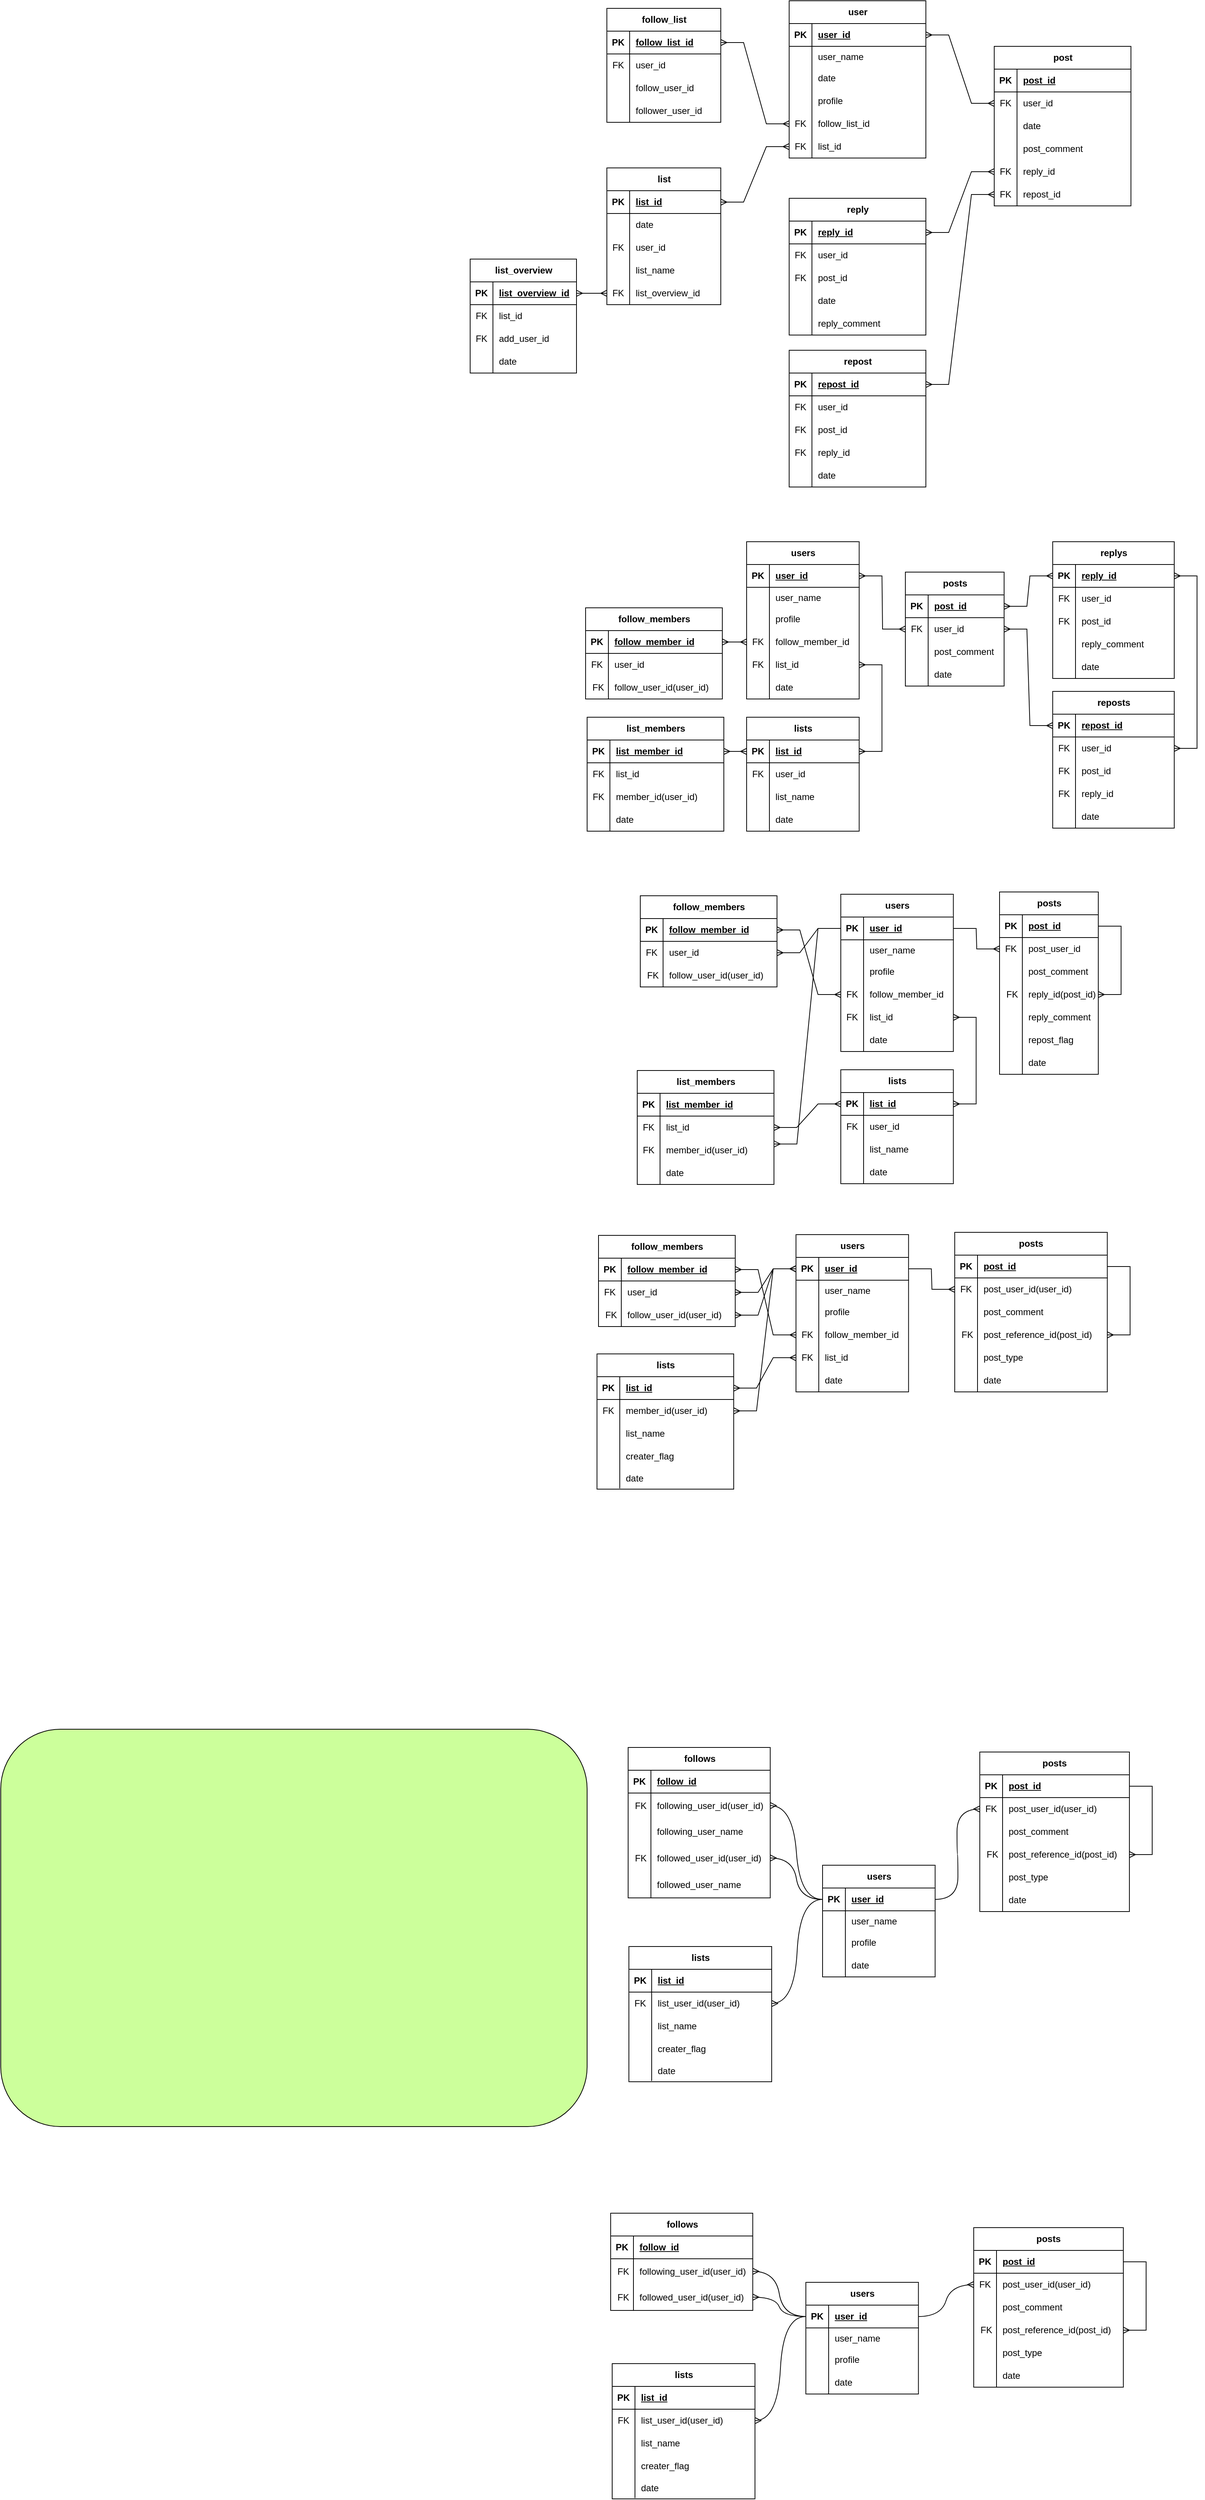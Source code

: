 <mxfile version="27.1.6">
  <diagram id="R2lEEEUBdFMjLlhIrx00" name="Page-1">
    <mxGraphModel dx="3078" dy="1165" grid="0" gridSize="10" guides="0" tooltips="1" connect="1" arrows="1" fold="1" page="1" pageScale="1" pageWidth="1654" pageHeight="1169" math="0" shadow="0" extFonts="Permanent Marker^https://fonts.googleapis.com/css?family=Permanent+Marker">
      <root>
        <mxCell id="0" />
        <mxCell id="1" parent="0" />
        <mxCell id="dM8aK4aPAKs7K9Y9Eyb--2" value="" style="rounded=1;whiteSpace=wrap;html=1;fillColor=#CCFF9B;" parent="1" vertex="1">
          <mxGeometry x="-738" y="2335" width="772" height="523" as="geometry" />
        </mxCell>
        <mxCell id="toRbOVVaLKip7XA09hD3-128" style="edgeStyle=none;curved=1;rounded=0;orthogonalLoop=1;jettySize=auto;html=1;exitX=1;exitY=0.5;exitDx=0;exitDy=0;fontSize=12;startSize=8;endSize=8;" parent="1" source="toRbOVVaLKip7XA09hD3-66" target="toRbOVVaLKip7XA09hD3-65" edge="1">
          <mxGeometry relative="1" as="geometry" />
        </mxCell>
        <mxCell id="Z0va_Sow9RR0B_8RdqIn-8" value="user" style="shape=table;startSize=30;container=1;collapsible=1;childLayout=tableLayout;fixedRows=1;rowLines=0;fontStyle=1;align=center;resizeLast=1;html=1;" parent="1" vertex="1">
          <mxGeometry x="300" y="60" width="180" height="207" as="geometry" />
        </mxCell>
        <mxCell id="Z0va_Sow9RR0B_8RdqIn-9" value="" style="shape=tableRow;horizontal=0;startSize=0;swimlaneHead=0;swimlaneBody=0;fillColor=none;collapsible=0;dropTarget=0;points=[[0,0.5],[1,0.5]];portConstraint=eastwest;top=0;left=0;right=0;bottom=1;" parent="Z0va_Sow9RR0B_8RdqIn-8" vertex="1">
          <mxGeometry y="30" width="180" height="30" as="geometry" />
        </mxCell>
        <mxCell id="Z0va_Sow9RR0B_8RdqIn-10" value="PK" style="shape=partialRectangle;connectable=0;fillColor=none;top=0;left=0;bottom=0;right=0;fontStyle=1;overflow=hidden;whiteSpace=wrap;html=1;" parent="Z0va_Sow9RR0B_8RdqIn-9" vertex="1">
          <mxGeometry width="30" height="30" as="geometry">
            <mxRectangle width="30" height="30" as="alternateBounds" />
          </mxGeometry>
        </mxCell>
        <mxCell id="Z0va_Sow9RR0B_8RdqIn-11" value="user_id" style="shape=partialRectangle;connectable=0;fillColor=none;top=0;left=0;bottom=0;right=0;align=left;spacingLeft=6;fontStyle=5;overflow=hidden;whiteSpace=wrap;html=1;" parent="Z0va_Sow9RR0B_8RdqIn-9" vertex="1">
          <mxGeometry x="30" width="150" height="30" as="geometry">
            <mxRectangle width="150" height="30" as="alternateBounds" />
          </mxGeometry>
        </mxCell>
        <mxCell id="Z0va_Sow9RR0B_8RdqIn-24" value="" style="shape=tableRow;horizontal=0;startSize=0;swimlaneHead=0;swimlaneBody=0;fillColor=none;collapsible=0;dropTarget=0;points=[[0,0.5],[1,0.5]];portConstraint=eastwest;top=0;left=0;right=0;bottom=0;" parent="Z0va_Sow9RR0B_8RdqIn-8" vertex="1">
          <mxGeometry y="60" width="180" height="27" as="geometry" />
        </mxCell>
        <mxCell id="Z0va_Sow9RR0B_8RdqIn-25" value="" style="shape=partialRectangle;connectable=0;fillColor=none;top=0;left=0;bottom=0;right=0;editable=1;overflow=hidden;whiteSpace=wrap;html=1;" parent="Z0va_Sow9RR0B_8RdqIn-24" vertex="1">
          <mxGeometry width="30" height="27" as="geometry">
            <mxRectangle width="30" height="27" as="alternateBounds" />
          </mxGeometry>
        </mxCell>
        <mxCell id="Z0va_Sow9RR0B_8RdqIn-26" value="user_name" style="shape=partialRectangle;connectable=0;fillColor=none;top=0;left=0;bottom=0;right=0;align=left;spacingLeft=6;overflow=hidden;whiteSpace=wrap;html=1;" parent="Z0va_Sow9RR0B_8RdqIn-24" vertex="1">
          <mxGeometry x="30" width="150" height="27" as="geometry">
            <mxRectangle width="150" height="27" as="alternateBounds" />
          </mxGeometry>
        </mxCell>
        <mxCell id="MmmrcMvahK1PES_YRMRZ-10" value="" style="shape=tableRow;horizontal=0;startSize=0;swimlaneHead=0;swimlaneBody=0;fillColor=none;collapsible=0;dropTarget=0;points=[[0,0.5],[1,0.5]];portConstraint=eastwest;top=0;left=0;right=0;bottom=0;" parent="Z0va_Sow9RR0B_8RdqIn-8" vertex="1">
          <mxGeometry y="87" width="180" height="30" as="geometry" />
        </mxCell>
        <mxCell id="MmmrcMvahK1PES_YRMRZ-11" value="" style="shape=partialRectangle;connectable=0;fillColor=none;top=0;left=0;bottom=0;right=0;editable=1;overflow=hidden;whiteSpace=wrap;html=1;" parent="MmmrcMvahK1PES_YRMRZ-10" vertex="1">
          <mxGeometry width="30" height="30" as="geometry">
            <mxRectangle width="30" height="30" as="alternateBounds" />
          </mxGeometry>
        </mxCell>
        <mxCell id="MmmrcMvahK1PES_YRMRZ-12" value="date" style="shape=partialRectangle;connectable=0;fillColor=none;top=0;left=0;bottom=0;right=0;align=left;spacingLeft=6;overflow=hidden;whiteSpace=wrap;html=1;" parent="MmmrcMvahK1PES_YRMRZ-10" vertex="1">
          <mxGeometry x="30" width="150" height="30" as="geometry">
            <mxRectangle width="150" height="30" as="alternateBounds" />
          </mxGeometry>
        </mxCell>
        <mxCell id="MmmrcMvahK1PES_YRMRZ-13" value="" style="shape=tableRow;horizontal=0;startSize=0;swimlaneHead=0;swimlaneBody=0;fillColor=none;collapsible=0;dropTarget=0;points=[[0,0.5],[1,0.5]];portConstraint=eastwest;top=0;left=0;right=0;bottom=0;" parent="Z0va_Sow9RR0B_8RdqIn-8" vertex="1">
          <mxGeometry y="117" width="180" height="30" as="geometry" />
        </mxCell>
        <mxCell id="MmmrcMvahK1PES_YRMRZ-14" value="" style="shape=partialRectangle;connectable=0;fillColor=none;top=0;left=0;bottom=0;right=0;editable=1;overflow=hidden;whiteSpace=wrap;html=1;" parent="MmmrcMvahK1PES_YRMRZ-13" vertex="1">
          <mxGeometry width="30" height="30" as="geometry">
            <mxRectangle width="30" height="30" as="alternateBounds" />
          </mxGeometry>
        </mxCell>
        <mxCell id="MmmrcMvahK1PES_YRMRZ-15" value="profile" style="shape=partialRectangle;connectable=0;fillColor=none;top=0;left=0;bottom=0;right=0;align=left;spacingLeft=6;overflow=hidden;whiteSpace=wrap;html=1;" parent="MmmrcMvahK1PES_YRMRZ-13" vertex="1">
          <mxGeometry x="30" width="150" height="30" as="geometry">
            <mxRectangle width="150" height="30" as="alternateBounds" />
          </mxGeometry>
        </mxCell>
        <mxCell id="Z0va_Sow9RR0B_8RdqIn-213" value="" style="shape=tableRow;horizontal=0;startSize=0;swimlaneHead=0;swimlaneBody=0;fillColor=none;collapsible=0;dropTarget=0;points=[[0,0.5],[1,0.5]];portConstraint=eastwest;top=0;left=0;right=0;bottom=0;" parent="Z0va_Sow9RR0B_8RdqIn-8" vertex="1">
          <mxGeometry y="147" width="180" height="30" as="geometry" />
        </mxCell>
        <mxCell id="Z0va_Sow9RR0B_8RdqIn-214" value="FK" style="shape=partialRectangle;connectable=0;fillColor=none;top=0;left=0;bottom=0;right=0;editable=1;overflow=hidden;whiteSpace=wrap;html=1;" parent="Z0va_Sow9RR0B_8RdqIn-213" vertex="1">
          <mxGeometry width="30" height="30" as="geometry">
            <mxRectangle width="30" height="30" as="alternateBounds" />
          </mxGeometry>
        </mxCell>
        <mxCell id="Z0va_Sow9RR0B_8RdqIn-215" value="follow_list_id" style="shape=partialRectangle;connectable=0;fillColor=none;top=0;left=0;bottom=0;right=0;align=left;spacingLeft=6;overflow=hidden;whiteSpace=wrap;html=1;" parent="Z0va_Sow9RR0B_8RdqIn-213" vertex="1">
          <mxGeometry x="30" width="150" height="30" as="geometry">
            <mxRectangle width="150" height="30" as="alternateBounds" />
          </mxGeometry>
        </mxCell>
        <mxCell id="zL0RHShUz-koyyII4yPF-43" value="" style="shape=tableRow;horizontal=0;startSize=0;swimlaneHead=0;swimlaneBody=0;fillColor=none;collapsible=0;dropTarget=0;points=[[0,0.5],[1,0.5]];portConstraint=eastwest;top=0;left=0;right=0;bottom=0;" parent="Z0va_Sow9RR0B_8RdqIn-8" vertex="1">
          <mxGeometry y="177" width="180" height="30" as="geometry" />
        </mxCell>
        <mxCell id="zL0RHShUz-koyyII4yPF-44" value="FK" style="shape=partialRectangle;connectable=0;fillColor=none;top=0;left=0;bottom=0;right=0;editable=1;overflow=hidden;whiteSpace=wrap;html=1;" parent="zL0RHShUz-koyyII4yPF-43" vertex="1">
          <mxGeometry width="30" height="30" as="geometry">
            <mxRectangle width="30" height="30" as="alternateBounds" />
          </mxGeometry>
        </mxCell>
        <mxCell id="zL0RHShUz-koyyII4yPF-45" value="list_id" style="shape=partialRectangle;connectable=0;fillColor=none;top=0;left=0;bottom=0;right=0;align=left;spacingLeft=6;overflow=hidden;whiteSpace=wrap;html=1;" parent="zL0RHShUz-koyyII4yPF-43" vertex="1">
          <mxGeometry x="30" width="150" height="30" as="geometry">
            <mxRectangle width="150" height="30" as="alternateBounds" />
          </mxGeometry>
        </mxCell>
        <mxCell id="Z0va_Sow9RR0B_8RdqIn-43" value="reply" style="shape=table;startSize=30;container=1;collapsible=1;childLayout=tableLayout;fixedRows=1;rowLines=0;fontStyle=1;align=center;resizeLast=1;html=1;" parent="1" vertex="1">
          <mxGeometry x="300" y="320" width="180" height="180" as="geometry" />
        </mxCell>
        <mxCell id="Z0va_Sow9RR0B_8RdqIn-44" value="" style="shape=tableRow;horizontal=0;startSize=0;swimlaneHead=0;swimlaneBody=0;fillColor=none;collapsible=0;dropTarget=0;points=[[0,0.5],[1,0.5]];portConstraint=eastwest;top=0;left=0;right=0;bottom=1;" parent="Z0va_Sow9RR0B_8RdqIn-43" vertex="1">
          <mxGeometry y="30" width="180" height="30" as="geometry" />
        </mxCell>
        <mxCell id="Z0va_Sow9RR0B_8RdqIn-45" value="PK" style="shape=partialRectangle;connectable=0;fillColor=none;top=0;left=0;bottom=0;right=0;fontStyle=1;overflow=hidden;whiteSpace=wrap;html=1;" parent="Z0va_Sow9RR0B_8RdqIn-44" vertex="1">
          <mxGeometry width="30" height="30" as="geometry">
            <mxRectangle width="30" height="30" as="alternateBounds" />
          </mxGeometry>
        </mxCell>
        <mxCell id="Z0va_Sow9RR0B_8RdqIn-46" value="reply_id" style="shape=partialRectangle;connectable=0;fillColor=none;top=0;left=0;bottom=0;right=0;align=left;spacingLeft=6;fontStyle=5;overflow=hidden;whiteSpace=wrap;html=1;" parent="Z0va_Sow9RR0B_8RdqIn-44" vertex="1">
          <mxGeometry x="30" width="150" height="30" as="geometry">
            <mxRectangle width="150" height="30" as="alternateBounds" />
          </mxGeometry>
        </mxCell>
        <mxCell id="Z0va_Sow9RR0B_8RdqIn-70" value="" style="shape=tableRow;horizontal=0;startSize=0;swimlaneHead=0;swimlaneBody=0;fillColor=none;collapsible=0;dropTarget=0;points=[[0,0.5],[1,0.5]];portConstraint=eastwest;top=0;left=0;right=0;bottom=0;" parent="Z0va_Sow9RR0B_8RdqIn-43" vertex="1">
          <mxGeometry y="60" width="180" height="30" as="geometry" />
        </mxCell>
        <mxCell id="Z0va_Sow9RR0B_8RdqIn-71" value="FK" style="shape=partialRectangle;connectable=0;fillColor=none;top=0;left=0;bottom=0;right=0;editable=1;overflow=hidden;whiteSpace=wrap;html=1;" parent="Z0va_Sow9RR0B_8RdqIn-70" vertex="1">
          <mxGeometry width="30" height="30" as="geometry">
            <mxRectangle width="30" height="30" as="alternateBounds" />
          </mxGeometry>
        </mxCell>
        <mxCell id="Z0va_Sow9RR0B_8RdqIn-72" value="user_id" style="shape=partialRectangle;connectable=0;fillColor=none;top=0;left=0;bottom=0;right=0;align=left;spacingLeft=6;overflow=hidden;whiteSpace=wrap;html=1;" parent="Z0va_Sow9RR0B_8RdqIn-70" vertex="1">
          <mxGeometry x="30" width="150" height="30" as="geometry">
            <mxRectangle width="150" height="30" as="alternateBounds" />
          </mxGeometry>
        </mxCell>
        <mxCell id="MmmrcMvahK1PES_YRMRZ-16" value="" style="shape=tableRow;horizontal=0;startSize=0;swimlaneHead=0;swimlaneBody=0;fillColor=none;collapsible=0;dropTarget=0;points=[[0,0.5],[1,0.5]];portConstraint=eastwest;top=0;left=0;right=0;bottom=0;" parent="Z0va_Sow9RR0B_8RdqIn-43" vertex="1">
          <mxGeometry y="90" width="180" height="30" as="geometry" />
        </mxCell>
        <mxCell id="MmmrcMvahK1PES_YRMRZ-17" value="FK" style="shape=partialRectangle;connectable=0;fillColor=none;top=0;left=0;bottom=0;right=0;editable=1;overflow=hidden;whiteSpace=wrap;html=1;" parent="MmmrcMvahK1PES_YRMRZ-16" vertex="1">
          <mxGeometry width="30" height="30" as="geometry">
            <mxRectangle width="30" height="30" as="alternateBounds" />
          </mxGeometry>
        </mxCell>
        <mxCell id="MmmrcMvahK1PES_YRMRZ-18" value="post_id" style="shape=partialRectangle;connectable=0;fillColor=none;top=0;left=0;bottom=0;right=0;align=left;spacingLeft=6;overflow=hidden;whiteSpace=wrap;html=1;" parent="MmmrcMvahK1PES_YRMRZ-16" vertex="1">
          <mxGeometry x="30" width="150" height="30" as="geometry">
            <mxRectangle width="150" height="30" as="alternateBounds" />
          </mxGeometry>
        </mxCell>
        <mxCell id="MmmrcMvahK1PES_YRMRZ-7" value="" style="shape=tableRow;horizontal=0;startSize=0;swimlaneHead=0;swimlaneBody=0;fillColor=none;collapsible=0;dropTarget=0;points=[[0,0.5],[1,0.5]];portConstraint=eastwest;top=0;left=0;right=0;bottom=0;" parent="Z0va_Sow9RR0B_8RdqIn-43" vertex="1">
          <mxGeometry y="120" width="180" height="30" as="geometry" />
        </mxCell>
        <mxCell id="MmmrcMvahK1PES_YRMRZ-8" value="" style="shape=partialRectangle;connectable=0;fillColor=none;top=0;left=0;bottom=0;right=0;editable=1;overflow=hidden;whiteSpace=wrap;html=1;" parent="MmmrcMvahK1PES_YRMRZ-7" vertex="1">
          <mxGeometry width="30" height="30" as="geometry">
            <mxRectangle width="30" height="30" as="alternateBounds" />
          </mxGeometry>
        </mxCell>
        <mxCell id="MmmrcMvahK1PES_YRMRZ-9" value="date" style="shape=partialRectangle;connectable=0;fillColor=none;top=0;left=0;bottom=0;right=0;align=left;spacingLeft=6;overflow=hidden;whiteSpace=wrap;html=1;" parent="MmmrcMvahK1PES_YRMRZ-7" vertex="1">
          <mxGeometry x="30" width="150" height="30" as="geometry">
            <mxRectangle width="150" height="30" as="alternateBounds" />
          </mxGeometry>
        </mxCell>
        <mxCell id="Z0va_Sow9RR0B_8RdqIn-50" value="" style="shape=tableRow;horizontal=0;startSize=0;swimlaneHead=0;swimlaneBody=0;fillColor=none;collapsible=0;dropTarget=0;points=[[0,0.5],[1,0.5]];portConstraint=eastwest;top=0;left=0;right=0;bottom=0;" parent="Z0va_Sow9RR0B_8RdqIn-43" vertex="1">
          <mxGeometry y="150" width="180" height="30" as="geometry" />
        </mxCell>
        <mxCell id="Z0va_Sow9RR0B_8RdqIn-51" value="" style="shape=partialRectangle;connectable=0;fillColor=none;top=0;left=0;bottom=0;right=0;editable=1;overflow=hidden;whiteSpace=wrap;html=1;" parent="Z0va_Sow9RR0B_8RdqIn-50" vertex="1">
          <mxGeometry width="30" height="30" as="geometry">
            <mxRectangle width="30" height="30" as="alternateBounds" />
          </mxGeometry>
        </mxCell>
        <mxCell id="Z0va_Sow9RR0B_8RdqIn-52" value="reply_comment" style="shape=partialRectangle;connectable=0;fillColor=none;top=0;left=0;bottom=0;right=0;align=left;spacingLeft=6;overflow=hidden;whiteSpace=wrap;html=1;" parent="Z0va_Sow9RR0B_8RdqIn-50" vertex="1">
          <mxGeometry x="30" width="150" height="30" as="geometry">
            <mxRectangle width="150" height="30" as="alternateBounds" />
          </mxGeometry>
        </mxCell>
        <mxCell id="Z0va_Sow9RR0B_8RdqIn-97" value="repost" style="shape=table;startSize=30;container=1;collapsible=1;childLayout=tableLayout;fixedRows=1;rowLines=0;fontStyle=1;align=center;resizeLast=1;html=1;" parent="1" vertex="1">
          <mxGeometry x="300" y="520" width="180" height="180" as="geometry" />
        </mxCell>
        <mxCell id="Z0va_Sow9RR0B_8RdqIn-98" value="" style="shape=tableRow;horizontal=0;startSize=0;swimlaneHead=0;swimlaneBody=0;fillColor=none;collapsible=0;dropTarget=0;points=[[0,0.5],[1,0.5]];portConstraint=eastwest;top=0;left=0;right=0;bottom=1;" parent="Z0va_Sow9RR0B_8RdqIn-97" vertex="1">
          <mxGeometry y="30" width="180" height="30" as="geometry" />
        </mxCell>
        <mxCell id="Z0va_Sow9RR0B_8RdqIn-99" value="PK" style="shape=partialRectangle;connectable=0;fillColor=none;top=0;left=0;bottom=0;right=0;fontStyle=1;overflow=hidden;whiteSpace=wrap;html=1;" parent="Z0va_Sow9RR0B_8RdqIn-98" vertex="1">
          <mxGeometry width="30" height="30" as="geometry">
            <mxRectangle width="30" height="30" as="alternateBounds" />
          </mxGeometry>
        </mxCell>
        <mxCell id="Z0va_Sow9RR0B_8RdqIn-100" value="repost_id" style="shape=partialRectangle;connectable=0;fillColor=none;top=0;left=0;bottom=0;right=0;align=left;spacingLeft=6;fontStyle=5;overflow=hidden;whiteSpace=wrap;html=1;" parent="Z0va_Sow9RR0B_8RdqIn-98" vertex="1">
          <mxGeometry x="30" width="150" height="30" as="geometry">
            <mxRectangle width="150" height="30" as="alternateBounds" />
          </mxGeometry>
        </mxCell>
        <mxCell id="Z0va_Sow9RR0B_8RdqIn-101" value="" style="shape=tableRow;horizontal=0;startSize=0;swimlaneHead=0;swimlaneBody=0;fillColor=none;collapsible=0;dropTarget=0;points=[[0,0.5],[1,0.5]];portConstraint=eastwest;top=0;left=0;right=0;bottom=0;" parent="Z0va_Sow9RR0B_8RdqIn-97" vertex="1">
          <mxGeometry y="60" width="180" height="30" as="geometry" />
        </mxCell>
        <mxCell id="Z0va_Sow9RR0B_8RdqIn-102" value="FK" style="shape=partialRectangle;connectable=0;fillColor=none;top=0;left=0;bottom=0;right=0;editable=1;overflow=hidden;whiteSpace=wrap;html=1;" parent="Z0va_Sow9RR0B_8RdqIn-101" vertex="1">
          <mxGeometry width="30" height="30" as="geometry">
            <mxRectangle width="30" height="30" as="alternateBounds" />
          </mxGeometry>
        </mxCell>
        <mxCell id="Z0va_Sow9RR0B_8RdqIn-103" value="user_id" style="shape=partialRectangle;connectable=0;fillColor=none;top=0;left=0;bottom=0;right=0;align=left;spacingLeft=6;overflow=hidden;whiteSpace=wrap;html=1;" parent="Z0va_Sow9RR0B_8RdqIn-101" vertex="1">
          <mxGeometry x="30" width="150" height="30" as="geometry">
            <mxRectangle width="150" height="30" as="alternateBounds" />
          </mxGeometry>
        </mxCell>
        <mxCell id="Z0va_Sow9RR0B_8RdqIn-104" value="" style="shape=tableRow;horizontal=0;startSize=0;swimlaneHead=0;swimlaneBody=0;fillColor=none;collapsible=0;dropTarget=0;points=[[0,0.5],[1,0.5]];portConstraint=eastwest;top=0;left=0;right=0;bottom=0;" parent="Z0va_Sow9RR0B_8RdqIn-97" vertex="1">
          <mxGeometry y="90" width="180" height="30" as="geometry" />
        </mxCell>
        <mxCell id="Z0va_Sow9RR0B_8RdqIn-105" value="FK" style="shape=partialRectangle;connectable=0;fillColor=none;top=0;left=0;bottom=0;right=0;editable=1;overflow=hidden;whiteSpace=wrap;html=1;" parent="Z0va_Sow9RR0B_8RdqIn-104" vertex="1">
          <mxGeometry width="30" height="30" as="geometry">
            <mxRectangle width="30" height="30" as="alternateBounds" />
          </mxGeometry>
        </mxCell>
        <mxCell id="Z0va_Sow9RR0B_8RdqIn-106" value="post_id" style="shape=partialRectangle;connectable=0;fillColor=none;top=0;left=0;bottom=0;right=0;align=left;spacingLeft=6;overflow=hidden;whiteSpace=wrap;html=1;" parent="Z0va_Sow9RR0B_8RdqIn-104" vertex="1">
          <mxGeometry x="30" width="150" height="30" as="geometry">
            <mxRectangle width="150" height="30" as="alternateBounds" />
          </mxGeometry>
        </mxCell>
        <mxCell id="MmmrcMvahK1PES_YRMRZ-19" value="" style="shape=tableRow;horizontal=0;startSize=0;swimlaneHead=0;swimlaneBody=0;fillColor=none;collapsible=0;dropTarget=0;points=[[0,0.5],[1,0.5]];portConstraint=eastwest;top=0;left=0;right=0;bottom=0;" parent="Z0va_Sow9RR0B_8RdqIn-97" vertex="1">
          <mxGeometry y="120" width="180" height="30" as="geometry" />
        </mxCell>
        <mxCell id="MmmrcMvahK1PES_YRMRZ-20" value="FK" style="shape=partialRectangle;connectable=0;fillColor=none;top=0;left=0;bottom=0;right=0;editable=1;overflow=hidden;whiteSpace=wrap;html=1;" parent="MmmrcMvahK1PES_YRMRZ-19" vertex="1">
          <mxGeometry width="30" height="30" as="geometry">
            <mxRectangle width="30" height="30" as="alternateBounds" />
          </mxGeometry>
        </mxCell>
        <mxCell id="MmmrcMvahK1PES_YRMRZ-21" value="reply_id" style="shape=partialRectangle;connectable=0;fillColor=none;top=0;left=0;bottom=0;right=0;align=left;spacingLeft=6;overflow=hidden;whiteSpace=wrap;html=1;" parent="MmmrcMvahK1PES_YRMRZ-19" vertex="1">
          <mxGeometry x="30" width="150" height="30" as="geometry">
            <mxRectangle width="150" height="30" as="alternateBounds" />
          </mxGeometry>
        </mxCell>
        <mxCell id="MmmrcMvahK1PES_YRMRZ-4" value="" style="shape=tableRow;horizontal=0;startSize=0;swimlaneHead=0;swimlaneBody=0;fillColor=none;collapsible=0;dropTarget=0;points=[[0,0.5],[1,0.5]];portConstraint=eastwest;top=0;left=0;right=0;bottom=0;" parent="Z0va_Sow9RR0B_8RdqIn-97" vertex="1">
          <mxGeometry y="150" width="180" height="30" as="geometry" />
        </mxCell>
        <mxCell id="MmmrcMvahK1PES_YRMRZ-5" value="" style="shape=partialRectangle;connectable=0;fillColor=none;top=0;left=0;bottom=0;right=0;editable=1;overflow=hidden;whiteSpace=wrap;html=1;" parent="MmmrcMvahK1PES_YRMRZ-4" vertex="1">
          <mxGeometry width="30" height="30" as="geometry">
            <mxRectangle width="30" height="30" as="alternateBounds" />
          </mxGeometry>
        </mxCell>
        <mxCell id="MmmrcMvahK1PES_YRMRZ-6" value="date" style="shape=partialRectangle;connectable=0;fillColor=none;top=0;left=0;bottom=0;right=0;align=left;spacingLeft=6;overflow=hidden;whiteSpace=wrap;html=1;" parent="MmmrcMvahK1PES_YRMRZ-4" vertex="1">
          <mxGeometry x="30" width="150" height="30" as="geometry">
            <mxRectangle width="150" height="30" as="alternateBounds" />
          </mxGeometry>
        </mxCell>
        <mxCell id="Z0va_Sow9RR0B_8RdqIn-159" value="list_overview" style="shape=table;startSize=30;container=1;collapsible=1;childLayout=tableLayout;fixedRows=1;rowLines=0;fontStyle=1;align=center;resizeLast=1;html=1;" parent="1" vertex="1">
          <mxGeometry x="-120" y="400" width="140" height="150" as="geometry" />
        </mxCell>
        <mxCell id="Z0va_Sow9RR0B_8RdqIn-160" value="" style="shape=tableRow;horizontal=0;startSize=0;swimlaneHead=0;swimlaneBody=0;fillColor=none;collapsible=0;dropTarget=0;points=[[0,0.5],[1,0.5]];portConstraint=eastwest;top=0;left=0;right=0;bottom=1;" parent="Z0va_Sow9RR0B_8RdqIn-159" vertex="1">
          <mxGeometry y="30" width="140" height="30" as="geometry" />
        </mxCell>
        <mxCell id="Z0va_Sow9RR0B_8RdqIn-161" value="PK" style="shape=partialRectangle;connectable=0;fillColor=none;top=0;left=0;bottom=0;right=0;fontStyle=1;overflow=hidden;whiteSpace=wrap;html=1;" parent="Z0va_Sow9RR0B_8RdqIn-160" vertex="1">
          <mxGeometry width="30" height="30" as="geometry">
            <mxRectangle width="30" height="30" as="alternateBounds" />
          </mxGeometry>
        </mxCell>
        <mxCell id="Z0va_Sow9RR0B_8RdqIn-162" value="&lt;span style=&quot;text-align: center; text-wrap-mode: nowrap;&quot;&gt;list_overview_id&lt;/span&gt;" style="shape=partialRectangle;connectable=0;fillColor=none;top=0;left=0;bottom=0;right=0;align=left;spacingLeft=6;fontStyle=5;overflow=hidden;whiteSpace=wrap;html=1;" parent="Z0va_Sow9RR0B_8RdqIn-160" vertex="1">
          <mxGeometry x="30" width="110" height="30" as="geometry">
            <mxRectangle width="110" height="30" as="alternateBounds" />
          </mxGeometry>
        </mxCell>
        <mxCell id="Z0va_Sow9RR0B_8RdqIn-166" value="" style="shape=tableRow;horizontal=0;startSize=0;swimlaneHead=0;swimlaneBody=0;fillColor=none;collapsible=0;dropTarget=0;points=[[0,0.5],[1,0.5]];portConstraint=eastwest;top=0;left=0;right=0;bottom=0;" parent="Z0va_Sow9RR0B_8RdqIn-159" vertex="1">
          <mxGeometry y="60" width="140" height="30" as="geometry" />
        </mxCell>
        <mxCell id="Z0va_Sow9RR0B_8RdqIn-167" value="FK" style="shape=partialRectangle;connectable=0;fillColor=none;top=0;left=0;bottom=0;right=0;editable=1;overflow=hidden;whiteSpace=wrap;html=1;" parent="Z0va_Sow9RR0B_8RdqIn-166" vertex="1">
          <mxGeometry width="30" height="30" as="geometry">
            <mxRectangle width="30" height="30" as="alternateBounds" />
          </mxGeometry>
        </mxCell>
        <mxCell id="Z0va_Sow9RR0B_8RdqIn-168" value="list_id" style="shape=partialRectangle;connectable=0;fillColor=none;top=0;left=0;bottom=0;right=0;align=left;spacingLeft=6;overflow=hidden;whiteSpace=wrap;html=1;" parent="Z0va_Sow9RR0B_8RdqIn-166" vertex="1">
          <mxGeometry x="30" width="110" height="30" as="geometry">
            <mxRectangle width="110" height="30" as="alternateBounds" />
          </mxGeometry>
        </mxCell>
        <mxCell id="MmmrcMvahK1PES_YRMRZ-1" value="" style="shape=tableRow;horizontal=0;startSize=0;swimlaneHead=0;swimlaneBody=0;fillColor=none;collapsible=0;dropTarget=0;points=[[0,0.5],[1,0.5]];portConstraint=eastwest;top=0;left=0;right=0;bottom=0;" parent="Z0va_Sow9RR0B_8RdqIn-159" vertex="1">
          <mxGeometry y="90" width="140" height="30" as="geometry" />
        </mxCell>
        <mxCell id="MmmrcMvahK1PES_YRMRZ-2" value="FK" style="shape=partialRectangle;connectable=0;fillColor=none;top=0;left=0;bottom=0;right=0;editable=1;overflow=hidden;whiteSpace=wrap;html=1;" parent="MmmrcMvahK1PES_YRMRZ-1" vertex="1">
          <mxGeometry width="30" height="30" as="geometry">
            <mxRectangle width="30" height="30" as="alternateBounds" />
          </mxGeometry>
        </mxCell>
        <mxCell id="MmmrcMvahK1PES_YRMRZ-3" value="add_user_id" style="shape=partialRectangle;connectable=0;fillColor=none;top=0;left=0;bottom=0;right=0;align=left;spacingLeft=6;overflow=hidden;whiteSpace=wrap;html=1;" parent="MmmrcMvahK1PES_YRMRZ-1" vertex="1">
          <mxGeometry x="30" width="110" height="30" as="geometry">
            <mxRectangle width="110" height="30" as="alternateBounds" />
          </mxGeometry>
        </mxCell>
        <mxCell id="Z0va_Sow9RR0B_8RdqIn-169" value="" style="shape=tableRow;horizontal=0;startSize=0;swimlaneHead=0;swimlaneBody=0;fillColor=none;collapsible=0;dropTarget=0;points=[[0,0.5],[1,0.5]];portConstraint=eastwest;top=0;left=0;right=0;bottom=0;" parent="Z0va_Sow9RR0B_8RdqIn-159" vertex="1">
          <mxGeometry y="120" width="140" height="30" as="geometry" />
        </mxCell>
        <mxCell id="Z0va_Sow9RR0B_8RdqIn-170" value="" style="shape=partialRectangle;connectable=0;fillColor=none;top=0;left=0;bottom=0;right=0;editable=1;overflow=hidden;whiteSpace=wrap;html=1;" parent="Z0va_Sow9RR0B_8RdqIn-169" vertex="1">
          <mxGeometry width="30" height="30" as="geometry">
            <mxRectangle width="30" height="30" as="alternateBounds" />
          </mxGeometry>
        </mxCell>
        <mxCell id="Z0va_Sow9RR0B_8RdqIn-171" value="date" style="shape=partialRectangle;connectable=0;fillColor=none;top=0;left=0;bottom=0;right=0;align=left;spacingLeft=6;overflow=hidden;whiteSpace=wrap;html=1;" parent="Z0va_Sow9RR0B_8RdqIn-169" vertex="1">
          <mxGeometry x="30" width="110" height="30" as="geometry">
            <mxRectangle width="110" height="30" as="alternateBounds" />
          </mxGeometry>
        </mxCell>
        <mxCell id="kUhotxIKodIZAwDKaIEa-5" value="list" style="shape=table;startSize=30;container=1;collapsible=1;childLayout=tableLayout;fixedRows=1;rowLines=0;fontStyle=1;align=center;resizeLast=1;html=1;" parent="1" vertex="1">
          <mxGeometry x="60" y="280" width="150" height="180" as="geometry" />
        </mxCell>
        <mxCell id="kUhotxIKodIZAwDKaIEa-6" value="" style="shape=tableRow;horizontal=0;startSize=0;swimlaneHead=0;swimlaneBody=0;fillColor=none;collapsible=0;dropTarget=0;points=[[0,0.5],[1,0.5]];portConstraint=eastwest;top=0;left=0;right=0;bottom=1;" parent="kUhotxIKodIZAwDKaIEa-5" vertex="1">
          <mxGeometry y="30" width="150" height="30" as="geometry" />
        </mxCell>
        <mxCell id="kUhotxIKodIZAwDKaIEa-7" value="PK" style="shape=partialRectangle;connectable=0;fillColor=none;top=0;left=0;bottom=0;right=0;fontStyle=1;overflow=hidden;whiteSpace=wrap;html=1;" parent="kUhotxIKodIZAwDKaIEa-6" vertex="1">
          <mxGeometry width="30" height="30" as="geometry">
            <mxRectangle width="30" height="30" as="alternateBounds" />
          </mxGeometry>
        </mxCell>
        <mxCell id="kUhotxIKodIZAwDKaIEa-8" value="list_id" style="shape=partialRectangle;connectable=0;fillColor=none;top=0;left=0;bottom=0;right=0;align=left;spacingLeft=6;fontStyle=5;overflow=hidden;whiteSpace=wrap;html=1;" parent="kUhotxIKodIZAwDKaIEa-6" vertex="1">
          <mxGeometry x="30" width="120" height="30" as="geometry">
            <mxRectangle width="120" height="30" as="alternateBounds" />
          </mxGeometry>
        </mxCell>
        <mxCell id="kUhotxIKodIZAwDKaIEa-9" value="" style="shape=tableRow;horizontal=0;startSize=0;swimlaneHead=0;swimlaneBody=0;fillColor=none;collapsible=0;dropTarget=0;points=[[0,0.5],[1,0.5]];portConstraint=eastwest;top=0;left=0;right=0;bottom=0;" parent="kUhotxIKodIZAwDKaIEa-5" vertex="1">
          <mxGeometry y="60" width="150" height="30" as="geometry" />
        </mxCell>
        <mxCell id="kUhotxIKodIZAwDKaIEa-10" value="" style="shape=partialRectangle;connectable=0;fillColor=none;top=0;left=0;bottom=0;right=0;editable=1;overflow=hidden;whiteSpace=wrap;html=1;" parent="kUhotxIKodIZAwDKaIEa-9" vertex="1">
          <mxGeometry width="30" height="30" as="geometry">
            <mxRectangle width="30" height="30" as="alternateBounds" />
          </mxGeometry>
        </mxCell>
        <mxCell id="kUhotxIKodIZAwDKaIEa-11" value="date" style="shape=partialRectangle;connectable=0;fillColor=none;top=0;left=0;bottom=0;right=0;align=left;spacingLeft=6;overflow=hidden;whiteSpace=wrap;html=1;" parent="kUhotxIKodIZAwDKaIEa-9" vertex="1">
          <mxGeometry x="30" width="120" height="30" as="geometry">
            <mxRectangle width="120" height="30" as="alternateBounds" />
          </mxGeometry>
        </mxCell>
        <mxCell id="kUhotxIKodIZAwDKaIEa-12" value="" style="shape=tableRow;horizontal=0;startSize=0;swimlaneHead=0;swimlaneBody=0;fillColor=none;collapsible=0;dropTarget=0;points=[[0,0.5],[1,0.5]];portConstraint=eastwest;top=0;left=0;right=0;bottom=0;" parent="kUhotxIKodIZAwDKaIEa-5" vertex="1">
          <mxGeometry y="90" width="150" height="30" as="geometry" />
        </mxCell>
        <mxCell id="kUhotxIKodIZAwDKaIEa-13" value="FK" style="shape=partialRectangle;connectable=0;fillColor=none;top=0;left=0;bottom=0;right=0;editable=1;overflow=hidden;whiteSpace=wrap;html=1;" parent="kUhotxIKodIZAwDKaIEa-12" vertex="1">
          <mxGeometry width="30" height="30" as="geometry">
            <mxRectangle width="30" height="30" as="alternateBounds" />
          </mxGeometry>
        </mxCell>
        <mxCell id="kUhotxIKodIZAwDKaIEa-14" value="user_id" style="shape=partialRectangle;connectable=0;fillColor=none;top=0;left=0;bottom=0;right=0;align=left;spacingLeft=6;overflow=hidden;whiteSpace=wrap;html=1;" parent="kUhotxIKodIZAwDKaIEa-12" vertex="1">
          <mxGeometry x="30" width="120" height="30" as="geometry">
            <mxRectangle width="120" height="30" as="alternateBounds" />
          </mxGeometry>
        </mxCell>
        <mxCell id="zL0RHShUz-koyyII4yPF-35" value="" style="shape=tableRow;horizontal=0;startSize=0;swimlaneHead=0;swimlaneBody=0;fillColor=none;collapsible=0;dropTarget=0;points=[[0,0.5],[1,0.5]];portConstraint=eastwest;top=0;left=0;right=0;bottom=0;" parent="kUhotxIKodIZAwDKaIEa-5" vertex="1">
          <mxGeometry y="120" width="150" height="30" as="geometry" />
        </mxCell>
        <mxCell id="zL0RHShUz-koyyII4yPF-36" value="" style="shape=partialRectangle;connectable=0;fillColor=none;top=0;left=0;bottom=0;right=0;editable=1;overflow=hidden;whiteSpace=wrap;html=1;" parent="zL0RHShUz-koyyII4yPF-35" vertex="1">
          <mxGeometry width="30" height="30" as="geometry">
            <mxRectangle width="30" height="30" as="alternateBounds" />
          </mxGeometry>
        </mxCell>
        <mxCell id="zL0RHShUz-koyyII4yPF-37" value="list_name" style="shape=partialRectangle;connectable=0;fillColor=none;top=0;left=0;bottom=0;right=0;align=left;spacingLeft=6;overflow=hidden;whiteSpace=wrap;html=1;" parent="zL0RHShUz-koyyII4yPF-35" vertex="1">
          <mxGeometry x="30" width="120" height="30" as="geometry">
            <mxRectangle width="120" height="30" as="alternateBounds" />
          </mxGeometry>
        </mxCell>
        <mxCell id="zL0RHShUz-koyyII4yPF-46" value="" style="shape=tableRow;horizontal=0;startSize=0;swimlaneHead=0;swimlaneBody=0;fillColor=none;collapsible=0;dropTarget=0;points=[[0,0.5],[1,0.5]];portConstraint=eastwest;top=0;left=0;right=0;bottom=0;" parent="kUhotxIKodIZAwDKaIEa-5" vertex="1">
          <mxGeometry y="150" width="150" height="30" as="geometry" />
        </mxCell>
        <mxCell id="zL0RHShUz-koyyII4yPF-47" value="FK" style="shape=partialRectangle;connectable=0;fillColor=none;top=0;left=0;bottom=0;right=0;editable=1;overflow=hidden;whiteSpace=wrap;html=1;" parent="zL0RHShUz-koyyII4yPF-46" vertex="1">
          <mxGeometry width="30" height="30" as="geometry">
            <mxRectangle width="30" height="30" as="alternateBounds" />
          </mxGeometry>
        </mxCell>
        <mxCell id="zL0RHShUz-koyyII4yPF-48" value="list_overview_id" style="shape=partialRectangle;connectable=0;fillColor=none;top=0;left=0;bottom=0;right=0;align=left;spacingLeft=6;overflow=hidden;whiteSpace=wrap;html=1;" parent="zL0RHShUz-koyyII4yPF-46" vertex="1">
          <mxGeometry x="30" width="120" height="30" as="geometry">
            <mxRectangle width="120" height="30" as="alternateBounds" />
          </mxGeometry>
        </mxCell>
        <mxCell id="zL0RHShUz-koyyII4yPF-1" value="follow_list" style="shape=table;startSize=30;container=1;collapsible=1;childLayout=tableLayout;fixedRows=1;rowLines=0;fontStyle=1;align=center;resizeLast=1;html=1;" parent="1" vertex="1">
          <mxGeometry x="60" y="70" width="150" height="150" as="geometry" />
        </mxCell>
        <mxCell id="zL0RHShUz-koyyII4yPF-2" value="" style="shape=tableRow;horizontal=0;startSize=0;swimlaneHead=0;swimlaneBody=0;fillColor=none;collapsible=0;dropTarget=0;points=[[0,0.5],[1,0.5]];portConstraint=eastwest;top=0;left=0;right=0;bottom=1;" parent="zL0RHShUz-koyyII4yPF-1" vertex="1">
          <mxGeometry y="30" width="150" height="30" as="geometry" />
        </mxCell>
        <mxCell id="zL0RHShUz-koyyII4yPF-3" value="PK" style="shape=partialRectangle;connectable=0;fillColor=none;top=0;left=0;bottom=0;right=0;fontStyle=1;overflow=hidden;whiteSpace=wrap;html=1;" parent="zL0RHShUz-koyyII4yPF-2" vertex="1">
          <mxGeometry width="30" height="30" as="geometry">
            <mxRectangle width="30" height="30" as="alternateBounds" />
          </mxGeometry>
        </mxCell>
        <mxCell id="zL0RHShUz-koyyII4yPF-4" value="follow_list_id" style="shape=partialRectangle;connectable=0;fillColor=none;top=0;left=0;bottom=0;right=0;align=left;spacingLeft=6;fontStyle=5;overflow=hidden;whiteSpace=wrap;html=1;" parent="zL0RHShUz-koyyII4yPF-2" vertex="1">
          <mxGeometry x="30" width="120" height="30" as="geometry">
            <mxRectangle width="120" height="30" as="alternateBounds" />
          </mxGeometry>
        </mxCell>
        <mxCell id="zL0RHShUz-koyyII4yPF-5" value="" style="shape=tableRow;horizontal=0;startSize=0;swimlaneHead=0;swimlaneBody=0;fillColor=none;collapsible=0;dropTarget=0;points=[[0,0.5],[1,0.5]];portConstraint=eastwest;top=0;left=0;right=0;bottom=0;" parent="zL0RHShUz-koyyII4yPF-1" vertex="1">
          <mxGeometry y="60" width="150" height="30" as="geometry" />
        </mxCell>
        <mxCell id="zL0RHShUz-koyyII4yPF-6" value="FK" style="shape=partialRectangle;connectable=0;fillColor=none;top=0;left=0;bottom=0;right=0;editable=1;overflow=hidden;whiteSpace=wrap;html=1;" parent="zL0RHShUz-koyyII4yPF-5" vertex="1">
          <mxGeometry width="30" height="30" as="geometry">
            <mxRectangle width="30" height="30" as="alternateBounds" />
          </mxGeometry>
        </mxCell>
        <mxCell id="zL0RHShUz-koyyII4yPF-7" value="user_id" style="shape=partialRectangle;connectable=0;fillColor=none;top=0;left=0;bottom=0;right=0;align=left;spacingLeft=6;overflow=hidden;whiteSpace=wrap;html=1;" parent="zL0RHShUz-koyyII4yPF-5" vertex="1">
          <mxGeometry x="30" width="120" height="30" as="geometry">
            <mxRectangle width="120" height="30" as="alternateBounds" />
          </mxGeometry>
        </mxCell>
        <mxCell id="zL0RHShUz-koyyII4yPF-8" value="" style="shape=tableRow;horizontal=0;startSize=0;swimlaneHead=0;swimlaneBody=0;fillColor=none;collapsible=0;dropTarget=0;points=[[0,0.5],[1,0.5]];portConstraint=eastwest;top=0;left=0;right=0;bottom=0;" parent="zL0RHShUz-koyyII4yPF-1" vertex="1">
          <mxGeometry y="90" width="150" height="30" as="geometry" />
        </mxCell>
        <mxCell id="zL0RHShUz-koyyII4yPF-9" value="" style="shape=partialRectangle;connectable=0;fillColor=none;top=0;left=0;bottom=0;right=0;editable=1;overflow=hidden;whiteSpace=wrap;html=1;" parent="zL0RHShUz-koyyII4yPF-8" vertex="1">
          <mxGeometry width="30" height="30" as="geometry">
            <mxRectangle width="30" height="30" as="alternateBounds" />
          </mxGeometry>
        </mxCell>
        <mxCell id="zL0RHShUz-koyyII4yPF-10" value="follow_user_id" style="shape=partialRectangle;connectable=0;fillColor=none;top=0;left=0;bottom=0;right=0;align=left;spacingLeft=6;overflow=hidden;whiteSpace=wrap;html=1;" parent="zL0RHShUz-koyyII4yPF-8" vertex="1">
          <mxGeometry x="30" width="120" height="30" as="geometry">
            <mxRectangle width="120" height="30" as="alternateBounds" />
          </mxGeometry>
        </mxCell>
        <mxCell id="zL0RHShUz-koyyII4yPF-11" value="" style="shape=tableRow;horizontal=0;startSize=0;swimlaneHead=0;swimlaneBody=0;fillColor=none;collapsible=0;dropTarget=0;points=[[0,0.5],[1,0.5]];portConstraint=eastwest;top=0;left=0;right=0;bottom=0;" parent="zL0RHShUz-koyyII4yPF-1" vertex="1">
          <mxGeometry y="120" width="150" height="30" as="geometry" />
        </mxCell>
        <mxCell id="zL0RHShUz-koyyII4yPF-12" value="" style="shape=partialRectangle;connectable=0;fillColor=none;top=0;left=0;bottom=0;right=0;editable=1;overflow=hidden;whiteSpace=wrap;html=1;" parent="zL0RHShUz-koyyII4yPF-11" vertex="1">
          <mxGeometry width="30" height="30" as="geometry">
            <mxRectangle width="30" height="30" as="alternateBounds" />
          </mxGeometry>
        </mxCell>
        <mxCell id="zL0RHShUz-koyyII4yPF-13" value="follower_user_id" style="shape=partialRectangle;connectable=0;fillColor=none;top=0;left=0;bottom=0;right=0;align=left;spacingLeft=6;overflow=hidden;whiteSpace=wrap;html=1;" parent="zL0RHShUz-koyyII4yPF-11" vertex="1">
          <mxGeometry x="30" width="120" height="30" as="geometry">
            <mxRectangle width="120" height="30" as="alternateBounds" />
          </mxGeometry>
        </mxCell>
        <mxCell id="zL0RHShUz-koyyII4yPF-14" value="post" style="shape=table;startSize=30;container=1;collapsible=1;childLayout=tableLayout;fixedRows=1;rowLines=0;fontStyle=1;align=center;resizeLast=1;html=1;" parent="1" vertex="1">
          <mxGeometry x="570" y="120" width="180" height="210" as="geometry" />
        </mxCell>
        <mxCell id="zL0RHShUz-koyyII4yPF-15" value="" style="shape=tableRow;horizontal=0;startSize=0;swimlaneHead=0;swimlaneBody=0;fillColor=none;collapsible=0;dropTarget=0;points=[[0,0.5],[1,0.5]];portConstraint=eastwest;top=0;left=0;right=0;bottom=1;" parent="zL0RHShUz-koyyII4yPF-14" vertex="1">
          <mxGeometry y="30" width="180" height="30" as="geometry" />
        </mxCell>
        <mxCell id="zL0RHShUz-koyyII4yPF-16" value="PK" style="shape=partialRectangle;connectable=0;fillColor=none;top=0;left=0;bottom=0;right=0;fontStyle=1;overflow=hidden;whiteSpace=wrap;html=1;" parent="zL0RHShUz-koyyII4yPF-15" vertex="1">
          <mxGeometry width="30" height="30" as="geometry">
            <mxRectangle width="30" height="30" as="alternateBounds" />
          </mxGeometry>
        </mxCell>
        <mxCell id="zL0RHShUz-koyyII4yPF-17" value="post_id" style="shape=partialRectangle;connectable=0;fillColor=none;top=0;left=0;bottom=0;right=0;align=left;spacingLeft=6;fontStyle=5;overflow=hidden;whiteSpace=wrap;html=1;" parent="zL0RHShUz-koyyII4yPF-15" vertex="1">
          <mxGeometry x="30" width="150" height="30" as="geometry">
            <mxRectangle width="150" height="30" as="alternateBounds" />
          </mxGeometry>
        </mxCell>
        <mxCell id="zL0RHShUz-koyyII4yPF-24" value="" style="shape=tableRow;horizontal=0;startSize=0;swimlaneHead=0;swimlaneBody=0;fillColor=none;collapsible=0;dropTarget=0;points=[[0,0.5],[1,0.5]];portConstraint=eastwest;top=0;left=0;right=0;bottom=0;" parent="zL0RHShUz-koyyII4yPF-14" vertex="1">
          <mxGeometry y="60" width="180" height="30" as="geometry" />
        </mxCell>
        <mxCell id="zL0RHShUz-koyyII4yPF-25" value="FK" style="shape=partialRectangle;connectable=0;fillColor=none;top=0;left=0;bottom=0;right=0;editable=1;overflow=hidden;whiteSpace=wrap;html=1;" parent="zL0RHShUz-koyyII4yPF-24" vertex="1">
          <mxGeometry width="30" height="30" as="geometry">
            <mxRectangle width="30" height="30" as="alternateBounds" />
          </mxGeometry>
        </mxCell>
        <mxCell id="zL0RHShUz-koyyII4yPF-26" value="user_id" style="shape=partialRectangle;connectable=0;fillColor=none;top=0;left=0;bottom=0;right=0;align=left;spacingLeft=6;overflow=hidden;whiteSpace=wrap;html=1;" parent="zL0RHShUz-koyyII4yPF-24" vertex="1">
          <mxGeometry x="30" width="150" height="30" as="geometry">
            <mxRectangle width="150" height="30" as="alternateBounds" />
          </mxGeometry>
        </mxCell>
        <mxCell id="zL0RHShUz-koyyII4yPF-18" value="" style="shape=tableRow;horizontal=0;startSize=0;swimlaneHead=0;swimlaneBody=0;fillColor=none;collapsible=0;dropTarget=0;points=[[0,0.5],[1,0.5]];portConstraint=eastwest;top=0;left=0;right=0;bottom=0;" parent="zL0RHShUz-koyyII4yPF-14" vertex="1">
          <mxGeometry y="90" width="180" height="30" as="geometry" />
        </mxCell>
        <mxCell id="zL0RHShUz-koyyII4yPF-19" value="" style="shape=partialRectangle;connectable=0;fillColor=none;top=0;left=0;bottom=0;right=0;editable=1;overflow=hidden;whiteSpace=wrap;html=1;" parent="zL0RHShUz-koyyII4yPF-18" vertex="1">
          <mxGeometry width="30" height="30" as="geometry">
            <mxRectangle width="30" height="30" as="alternateBounds" />
          </mxGeometry>
        </mxCell>
        <mxCell id="zL0RHShUz-koyyII4yPF-20" value="date" style="shape=partialRectangle;connectable=0;fillColor=none;top=0;left=0;bottom=0;right=0;align=left;spacingLeft=6;overflow=hidden;whiteSpace=wrap;html=1;" parent="zL0RHShUz-koyyII4yPF-18" vertex="1">
          <mxGeometry x="30" width="150" height="30" as="geometry">
            <mxRectangle width="150" height="30" as="alternateBounds" />
          </mxGeometry>
        </mxCell>
        <mxCell id="zL0RHShUz-koyyII4yPF-21" value="" style="shape=tableRow;horizontal=0;startSize=0;swimlaneHead=0;swimlaneBody=0;fillColor=none;collapsible=0;dropTarget=0;points=[[0,0.5],[1,0.5]];portConstraint=eastwest;top=0;left=0;right=0;bottom=0;" parent="zL0RHShUz-koyyII4yPF-14" vertex="1">
          <mxGeometry y="120" width="180" height="30" as="geometry" />
        </mxCell>
        <mxCell id="zL0RHShUz-koyyII4yPF-22" value="" style="shape=partialRectangle;connectable=0;fillColor=none;top=0;left=0;bottom=0;right=0;editable=1;overflow=hidden;whiteSpace=wrap;html=1;" parent="zL0RHShUz-koyyII4yPF-21" vertex="1">
          <mxGeometry width="30" height="30" as="geometry">
            <mxRectangle width="30" height="30" as="alternateBounds" />
          </mxGeometry>
        </mxCell>
        <mxCell id="zL0RHShUz-koyyII4yPF-23" value="post_comment" style="shape=partialRectangle;connectable=0;fillColor=none;top=0;left=0;bottom=0;right=0;align=left;spacingLeft=6;overflow=hidden;whiteSpace=wrap;html=1;" parent="zL0RHShUz-koyyII4yPF-21" vertex="1">
          <mxGeometry x="30" width="150" height="30" as="geometry">
            <mxRectangle width="150" height="30" as="alternateBounds" />
          </mxGeometry>
        </mxCell>
        <mxCell id="zL0RHShUz-koyyII4yPF-27" value="" style="shape=tableRow;horizontal=0;startSize=0;swimlaneHead=0;swimlaneBody=0;fillColor=none;collapsible=0;dropTarget=0;points=[[0,0.5],[1,0.5]];portConstraint=eastwest;top=0;left=0;right=0;bottom=0;" parent="zL0RHShUz-koyyII4yPF-14" vertex="1">
          <mxGeometry y="150" width="180" height="30" as="geometry" />
        </mxCell>
        <mxCell id="zL0RHShUz-koyyII4yPF-28" value="FK" style="shape=partialRectangle;connectable=0;fillColor=none;top=0;left=0;bottom=0;right=0;editable=1;overflow=hidden;whiteSpace=wrap;html=1;" parent="zL0RHShUz-koyyII4yPF-27" vertex="1">
          <mxGeometry width="30" height="30" as="geometry">
            <mxRectangle width="30" height="30" as="alternateBounds" />
          </mxGeometry>
        </mxCell>
        <mxCell id="zL0RHShUz-koyyII4yPF-29" value="reply_id" style="shape=partialRectangle;connectable=0;fillColor=none;top=0;left=0;bottom=0;right=0;align=left;spacingLeft=6;overflow=hidden;whiteSpace=wrap;html=1;" parent="zL0RHShUz-koyyII4yPF-27" vertex="1">
          <mxGeometry x="30" width="150" height="30" as="geometry">
            <mxRectangle width="150" height="30" as="alternateBounds" />
          </mxGeometry>
        </mxCell>
        <mxCell id="zL0RHShUz-koyyII4yPF-30" value="" style="shape=tableRow;horizontal=0;startSize=0;swimlaneHead=0;swimlaneBody=0;fillColor=none;collapsible=0;dropTarget=0;points=[[0,0.5],[1,0.5]];portConstraint=eastwest;top=0;left=0;right=0;bottom=0;" parent="zL0RHShUz-koyyII4yPF-14" vertex="1">
          <mxGeometry y="180" width="180" height="30" as="geometry" />
        </mxCell>
        <mxCell id="zL0RHShUz-koyyII4yPF-31" value="FK" style="shape=partialRectangle;connectable=0;fillColor=none;top=0;left=0;bottom=0;right=0;editable=1;overflow=hidden;whiteSpace=wrap;html=1;" parent="zL0RHShUz-koyyII4yPF-30" vertex="1">
          <mxGeometry width="30" height="30" as="geometry">
            <mxRectangle width="30" height="30" as="alternateBounds" />
          </mxGeometry>
        </mxCell>
        <mxCell id="zL0RHShUz-koyyII4yPF-32" value="repost_id" style="shape=partialRectangle;connectable=0;fillColor=none;top=0;left=0;bottom=0;right=0;align=left;spacingLeft=6;overflow=hidden;whiteSpace=wrap;html=1;" parent="zL0RHShUz-koyyII4yPF-30" vertex="1">
          <mxGeometry x="30" width="150" height="30" as="geometry">
            <mxRectangle width="150" height="30" as="alternateBounds" />
          </mxGeometry>
        </mxCell>
        <mxCell id="zL0RHShUz-koyyII4yPF-38" value="" style="edgeStyle=entityRelationEdgeStyle;fontSize=12;html=1;endArrow=ERmany;startArrow=ERmany;rounded=0;exitX=1;exitY=0.5;exitDx=0;exitDy=0;entryX=0;entryY=0.5;entryDx=0;entryDy=0;" parent="1" source="zL0RHShUz-koyyII4yPF-2" target="Z0va_Sow9RR0B_8RdqIn-213" edge="1">
          <mxGeometry width="100" height="100" relative="1" as="geometry">
            <mxPoint x="290" y="410" as="sourcePoint" />
            <mxPoint x="390" y="310" as="targetPoint" />
          </mxGeometry>
        </mxCell>
        <mxCell id="zL0RHShUz-koyyII4yPF-40" value="" style="edgeStyle=entityRelationEdgeStyle;fontSize=12;html=1;endArrow=ERmany;startArrow=ERmany;rounded=0;entryX=0;entryY=0.5;entryDx=0;entryDy=0;" parent="1" source="Z0va_Sow9RR0B_8RdqIn-9" target="zL0RHShUz-koyyII4yPF-24" edge="1">
          <mxGeometry width="100" height="100" relative="1" as="geometry">
            <mxPoint x="280" y="160" as="sourcePoint" />
            <mxPoint x="350" y="190" as="targetPoint" />
          </mxGeometry>
        </mxCell>
        <mxCell id="zL0RHShUz-koyyII4yPF-41" value="" style="edgeStyle=entityRelationEdgeStyle;fontSize=12;html=1;endArrow=ERmany;startArrow=ERmany;rounded=0;entryX=0;entryY=0.5;entryDx=0;entryDy=0;exitX=1;exitY=0.5;exitDx=0;exitDy=0;" parent="1" source="Z0va_Sow9RR0B_8RdqIn-44" target="zL0RHShUz-koyyII4yPF-27" edge="1">
          <mxGeometry width="100" height="100" relative="1" as="geometry">
            <mxPoint x="480" y="460" as="sourcePoint" />
            <mxPoint x="580" y="360" as="targetPoint" />
          </mxGeometry>
        </mxCell>
        <mxCell id="zL0RHShUz-koyyII4yPF-42" value="" style="edgeStyle=entityRelationEdgeStyle;fontSize=12;html=1;endArrow=ERmany;startArrow=ERmany;rounded=0;entryX=0;entryY=0.5;entryDx=0;entryDy=0;exitX=1;exitY=0.5;exitDx=0;exitDy=0;" parent="1" source="Z0va_Sow9RR0B_8RdqIn-98" target="zL0RHShUz-koyyII4yPF-30" edge="1">
          <mxGeometry width="100" height="100" relative="1" as="geometry">
            <mxPoint x="510" y="330" as="sourcePoint" />
            <mxPoint x="590" y="320" as="targetPoint" />
          </mxGeometry>
        </mxCell>
        <mxCell id="zL0RHShUz-koyyII4yPF-49" value="" style="edgeStyle=entityRelationEdgeStyle;fontSize=12;html=1;endArrow=ERmany;startArrow=ERmany;rounded=0;exitX=1;exitY=0.5;exitDx=0;exitDy=0;entryX=0;entryY=0.5;entryDx=0;entryDy=0;" parent="1" source="kUhotxIKodIZAwDKaIEa-6" target="zL0RHShUz-koyyII4yPF-43" edge="1">
          <mxGeometry width="100" height="100" relative="1" as="geometry">
            <mxPoint x="140" y="160" as="sourcePoint" />
            <mxPoint x="200" y="190" as="targetPoint" />
          </mxGeometry>
        </mxCell>
        <mxCell id="zL0RHShUz-koyyII4yPF-50" value="" style="edgeStyle=entityRelationEdgeStyle;fontSize=12;html=1;endArrow=ERmany;startArrow=ERmany;rounded=0;exitX=1;exitY=0.5;exitDx=0;exitDy=0;entryX=0;entryY=0.5;entryDx=0;entryDy=0;" parent="1" source="Z0va_Sow9RR0B_8RdqIn-160" target="zL0RHShUz-koyyII4yPF-46" edge="1">
          <mxGeometry width="100" height="100" relative="1" as="geometry">
            <mxPoint x="210" y="380" as="sourcePoint" />
            <mxPoint x="280" y="320" as="targetPoint" />
          </mxGeometry>
        </mxCell>
        <mxCell id="toRbOVVaLKip7XA09hD3-1" value="users" style="shape=table;startSize=30;container=1;collapsible=1;childLayout=tableLayout;fixedRows=1;rowLines=0;fontStyle=1;align=center;resizeLast=1;html=1;" parent="1" vertex="1">
          <mxGeometry x="244" y="772" width="148.195" height="207" as="geometry" />
        </mxCell>
        <mxCell id="toRbOVVaLKip7XA09hD3-2" value="" style="shape=tableRow;horizontal=0;startSize=0;swimlaneHead=0;swimlaneBody=0;fillColor=none;collapsible=0;dropTarget=0;points=[[0,0.5],[1,0.5]];portConstraint=eastwest;top=0;left=0;right=0;bottom=1;" parent="toRbOVVaLKip7XA09hD3-1" vertex="1">
          <mxGeometry y="30" width="148.195" height="30" as="geometry" />
        </mxCell>
        <mxCell id="toRbOVVaLKip7XA09hD3-3" value="PK" style="shape=partialRectangle;connectable=0;fillColor=none;top=0;left=0;bottom=0;right=0;fontStyle=1;overflow=hidden;whiteSpace=wrap;html=1;" parent="toRbOVVaLKip7XA09hD3-2" vertex="1">
          <mxGeometry width="30" height="30" as="geometry">
            <mxRectangle width="30" height="30" as="alternateBounds" />
          </mxGeometry>
        </mxCell>
        <mxCell id="toRbOVVaLKip7XA09hD3-4" value="user_id" style="shape=partialRectangle;connectable=0;fillColor=none;top=0;left=0;bottom=0;right=0;align=left;spacingLeft=6;fontStyle=5;overflow=hidden;whiteSpace=wrap;html=1;" parent="toRbOVVaLKip7XA09hD3-2" vertex="1">
          <mxGeometry x="30" width="118.195" height="30" as="geometry">
            <mxRectangle width="118.195" height="30" as="alternateBounds" />
          </mxGeometry>
        </mxCell>
        <mxCell id="toRbOVVaLKip7XA09hD3-5" value="" style="shape=tableRow;horizontal=0;startSize=0;swimlaneHead=0;swimlaneBody=0;fillColor=none;collapsible=0;dropTarget=0;points=[[0,0.5],[1,0.5]];portConstraint=eastwest;top=0;left=0;right=0;bottom=0;" parent="toRbOVVaLKip7XA09hD3-1" vertex="1">
          <mxGeometry y="60" width="148.195" height="27" as="geometry" />
        </mxCell>
        <mxCell id="toRbOVVaLKip7XA09hD3-6" value="" style="shape=partialRectangle;connectable=0;fillColor=none;top=0;left=0;bottom=0;right=0;editable=1;overflow=hidden;whiteSpace=wrap;html=1;" parent="toRbOVVaLKip7XA09hD3-5" vertex="1">
          <mxGeometry width="30" height="27" as="geometry">
            <mxRectangle width="30" height="27" as="alternateBounds" />
          </mxGeometry>
        </mxCell>
        <mxCell id="toRbOVVaLKip7XA09hD3-7" value="user_name" style="shape=partialRectangle;connectable=0;fillColor=none;top=0;left=0;bottom=0;right=0;align=left;spacingLeft=6;overflow=hidden;whiteSpace=wrap;html=1;" parent="toRbOVVaLKip7XA09hD3-5" vertex="1">
          <mxGeometry x="30" width="118.195" height="27" as="geometry">
            <mxRectangle width="118.195" height="27" as="alternateBounds" />
          </mxGeometry>
        </mxCell>
        <mxCell id="toRbOVVaLKip7XA09hD3-11" value="" style="shape=tableRow;horizontal=0;startSize=0;swimlaneHead=0;swimlaneBody=0;fillColor=none;collapsible=0;dropTarget=0;points=[[0,0.5],[1,0.5]];portConstraint=eastwest;top=0;left=0;right=0;bottom=0;" parent="toRbOVVaLKip7XA09hD3-1" vertex="1">
          <mxGeometry y="87" width="148.195" height="30" as="geometry" />
        </mxCell>
        <mxCell id="toRbOVVaLKip7XA09hD3-12" value="" style="shape=partialRectangle;connectable=0;fillColor=none;top=0;left=0;bottom=0;right=0;editable=1;overflow=hidden;whiteSpace=wrap;html=1;" parent="toRbOVVaLKip7XA09hD3-11" vertex="1">
          <mxGeometry width="30" height="30" as="geometry">
            <mxRectangle width="30" height="30" as="alternateBounds" />
          </mxGeometry>
        </mxCell>
        <mxCell id="toRbOVVaLKip7XA09hD3-13" value="profile" style="shape=partialRectangle;connectable=0;fillColor=none;top=0;left=0;bottom=0;right=0;align=left;spacingLeft=6;overflow=hidden;whiteSpace=wrap;html=1;" parent="toRbOVVaLKip7XA09hD3-11" vertex="1">
          <mxGeometry x="30" width="118.195" height="30" as="geometry">
            <mxRectangle width="118.195" height="30" as="alternateBounds" />
          </mxGeometry>
        </mxCell>
        <mxCell id="toRbOVVaLKip7XA09hD3-14" value="" style="shape=tableRow;horizontal=0;startSize=0;swimlaneHead=0;swimlaneBody=0;fillColor=none;collapsible=0;dropTarget=0;points=[[0,0.5],[1,0.5]];portConstraint=eastwest;top=0;left=0;right=0;bottom=0;" parent="toRbOVVaLKip7XA09hD3-1" vertex="1">
          <mxGeometry y="117" width="148.195" height="30" as="geometry" />
        </mxCell>
        <mxCell id="toRbOVVaLKip7XA09hD3-15" value="FK" style="shape=partialRectangle;connectable=0;fillColor=none;top=0;left=0;bottom=0;right=0;editable=1;overflow=hidden;whiteSpace=wrap;html=1;" parent="toRbOVVaLKip7XA09hD3-14" vertex="1">
          <mxGeometry width="30" height="30" as="geometry">
            <mxRectangle width="30" height="30" as="alternateBounds" />
          </mxGeometry>
        </mxCell>
        <mxCell id="toRbOVVaLKip7XA09hD3-16" value="follow_member_id" style="shape=partialRectangle;connectable=0;fillColor=none;top=0;left=0;bottom=0;right=0;align=left;spacingLeft=6;overflow=hidden;whiteSpace=wrap;html=1;" parent="toRbOVVaLKip7XA09hD3-14" vertex="1">
          <mxGeometry x="30" width="118.195" height="30" as="geometry">
            <mxRectangle width="118.195" height="30" as="alternateBounds" />
          </mxGeometry>
        </mxCell>
        <mxCell id="toRbOVVaLKip7XA09hD3-17" value="" style="shape=tableRow;horizontal=0;startSize=0;swimlaneHead=0;swimlaneBody=0;fillColor=none;collapsible=0;dropTarget=0;points=[[0,0.5],[1,0.5]];portConstraint=eastwest;top=0;left=0;right=0;bottom=0;" parent="toRbOVVaLKip7XA09hD3-1" vertex="1">
          <mxGeometry y="147" width="148.195" height="30" as="geometry" />
        </mxCell>
        <mxCell id="toRbOVVaLKip7XA09hD3-18" value="FK" style="shape=partialRectangle;connectable=0;fillColor=none;top=0;left=0;bottom=0;right=0;editable=1;overflow=hidden;whiteSpace=wrap;html=1;" parent="toRbOVVaLKip7XA09hD3-17" vertex="1">
          <mxGeometry width="30" height="30" as="geometry">
            <mxRectangle width="30" height="30" as="alternateBounds" />
          </mxGeometry>
        </mxCell>
        <mxCell id="toRbOVVaLKip7XA09hD3-19" value="list_id" style="shape=partialRectangle;connectable=0;fillColor=none;top=0;left=0;bottom=0;right=0;align=left;spacingLeft=6;overflow=hidden;whiteSpace=wrap;html=1;" parent="toRbOVVaLKip7XA09hD3-17" vertex="1">
          <mxGeometry x="30" width="118.195" height="30" as="geometry">
            <mxRectangle width="118.195" height="30" as="alternateBounds" />
          </mxGeometry>
        </mxCell>
        <mxCell id="toRbOVVaLKip7XA09hD3-8" value="" style="shape=tableRow;horizontal=0;startSize=0;swimlaneHead=0;swimlaneBody=0;fillColor=none;collapsible=0;dropTarget=0;points=[[0,0.5],[1,0.5]];portConstraint=eastwest;top=0;left=0;right=0;bottom=0;" parent="toRbOVVaLKip7XA09hD3-1" vertex="1">
          <mxGeometry y="177" width="148.195" height="30" as="geometry" />
        </mxCell>
        <mxCell id="toRbOVVaLKip7XA09hD3-9" value="" style="shape=partialRectangle;connectable=0;fillColor=none;top=0;left=0;bottom=0;right=0;editable=1;overflow=hidden;whiteSpace=wrap;html=1;" parent="toRbOVVaLKip7XA09hD3-8" vertex="1">
          <mxGeometry width="30" height="30" as="geometry">
            <mxRectangle width="30" height="30" as="alternateBounds" />
          </mxGeometry>
        </mxCell>
        <mxCell id="toRbOVVaLKip7XA09hD3-10" value="date" style="shape=partialRectangle;connectable=0;fillColor=none;top=0;left=0;bottom=0;right=0;align=left;spacingLeft=6;overflow=hidden;whiteSpace=wrap;html=1;" parent="toRbOVVaLKip7XA09hD3-8" vertex="1">
          <mxGeometry x="30" width="118.195" height="30" as="geometry">
            <mxRectangle width="118.195" height="30" as="alternateBounds" />
          </mxGeometry>
        </mxCell>
        <mxCell id="toRbOVVaLKip7XA09hD3-20" value="replys" style="shape=table;startSize=30;container=1;collapsible=1;childLayout=tableLayout;fixedRows=1;rowLines=0;fontStyle=1;align=center;resizeLast=1;html=1;" parent="1" vertex="1">
          <mxGeometry x="647" y="772" width="160" height="180" as="geometry" />
        </mxCell>
        <mxCell id="toRbOVVaLKip7XA09hD3-21" value="" style="shape=tableRow;horizontal=0;startSize=0;swimlaneHead=0;swimlaneBody=0;fillColor=none;collapsible=0;dropTarget=0;points=[[0,0.5],[1,0.5]];portConstraint=eastwest;top=0;left=0;right=0;bottom=1;" parent="toRbOVVaLKip7XA09hD3-20" vertex="1">
          <mxGeometry y="30" width="160" height="30" as="geometry" />
        </mxCell>
        <mxCell id="toRbOVVaLKip7XA09hD3-22" value="PK" style="shape=partialRectangle;connectable=0;fillColor=none;top=0;left=0;bottom=0;right=0;fontStyle=1;overflow=hidden;whiteSpace=wrap;html=1;" parent="toRbOVVaLKip7XA09hD3-21" vertex="1">
          <mxGeometry width="30" height="30" as="geometry">
            <mxRectangle width="30" height="30" as="alternateBounds" />
          </mxGeometry>
        </mxCell>
        <mxCell id="toRbOVVaLKip7XA09hD3-23" value="reply_id" style="shape=partialRectangle;connectable=0;fillColor=none;top=0;left=0;bottom=0;right=0;align=left;spacingLeft=6;fontStyle=5;overflow=hidden;whiteSpace=wrap;html=1;" parent="toRbOVVaLKip7XA09hD3-21" vertex="1">
          <mxGeometry x="30" width="130" height="30" as="geometry">
            <mxRectangle width="130" height="30" as="alternateBounds" />
          </mxGeometry>
        </mxCell>
        <mxCell id="toRbOVVaLKip7XA09hD3-24" value="" style="shape=tableRow;horizontal=0;startSize=0;swimlaneHead=0;swimlaneBody=0;fillColor=none;collapsible=0;dropTarget=0;points=[[0,0.5],[1,0.5]];portConstraint=eastwest;top=0;left=0;right=0;bottom=0;" parent="toRbOVVaLKip7XA09hD3-20" vertex="1">
          <mxGeometry y="60" width="160" height="30" as="geometry" />
        </mxCell>
        <mxCell id="toRbOVVaLKip7XA09hD3-25" value="FK" style="shape=partialRectangle;connectable=0;fillColor=none;top=0;left=0;bottom=0;right=0;editable=1;overflow=hidden;whiteSpace=wrap;html=1;" parent="toRbOVVaLKip7XA09hD3-24" vertex="1">
          <mxGeometry width="30" height="30" as="geometry">
            <mxRectangle width="30" height="30" as="alternateBounds" />
          </mxGeometry>
        </mxCell>
        <mxCell id="toRbOVVaLKip7XA09hD3-26" value="user_id" style="shape=partialRectangle;connectable=0;fillColor=none;top=0;left=0;bottom=0;right=0;align=left;spacingLeft=6;overflow=hidden;whiteSpace=wrap;html=1;" parent="toRbOVVaLKip7XA09hD3-24" vertex="1">
          <mxGeometry x="30" width="130" height="30" as="geometry">
            <mxRectangle width="130" height="30" as="alternateBounds" />
          </mxGeometry>
        </mxCell>
        <mxCell id="toRbOVVaLKip7XA09hD3-27" value="" style="shape=tableRow;horizontal=0;startSize=0;swimlaneHead=0;swimlaneBody=0;fillColor=none;collapsible=0;dropTarget=0;points=[[0,0.5],[1,0.5]];portConstraint=eastwest;top=0;left=0;right=0;bottom=0;" parent="toRbOVVaLKip7XA09hD3-20" vertex="1">
          <mxGeometry y="90" width="160" height="30" as="geometry" />
        </mxCell>
        <mxCell id="toRbOVVaLKip7XA09hD3-28" value="FK" style="shape=partialRectangle;connectable=0;fillColor=none;top=0;left=0;bottom=0;right=0;editable=1;overflow=hidden;whiteSpace=wrap;html=1;" parent="toRbOVVaLKip7XA09hD3-27" vertex="1">
          <mxGeometry width="30" height="30" as="geometry">
            <mxRectangle width="30" height="30" as="alternateBounds" />
          </mxGeometry>
        </mxCell>
        <mxCell id="toRbOVVaLKip7XA09hD3-29" value="post_id" style="shape=partialRectangle;connectable=0;fillColor=none;top=0;left=0;bottom=0;right=0;align=left;spacingLeft=6;overflow=hidden;whiteSpace=wrap;html=1;" parent="toRbOVVaLKip7XA09hD3-27" vertex="1">
          <mxGeometry x="30" width="130" height="30" as="geometry">
            <mxRectangle width="130" height="30" as="alternateBounds" />
          </mxGeometry>
        </mxCell>
        <mxCell id="toRbOVVaLKip7XA09hD3-33" value="" style="shape=tableRow;horizontal=0;startSize=0;swimlaneHead=0;swimlaneBody=0;fillColor=none;collapsible=0;dropTarget=0;points=[[0,0.5],[1,0.5]];portConstraint=eastwest;top=0;left=0;right=0;bottom=0;" parent="toRbOVVaLKip7XA09hD3-20" vertex="1">
          <mxGeometry y="120" width="160" height="30" as="geometry" />
        </mxCell>
        <mxCell id="toRbOVVaLKip7XA09hD3-34" value="" style="shape=partialRectangle;connectable=0;fillColor=none;top=0;left=0;bottom=0;right=0;editable=1;overflow=hidden;whiteSpace=wrap;html=1;" parent="toRbOVVaLKip7XA09hD3-33" vertex="1">
          <mxGeometry width="30" height="30" as="geometry">
            <mxRectangle width="30" height="30" as="alternateBounds" />
          </mxGeometry>
        </mxCell>
        <mxCell id="toRbOVVaLKip7XA09hD3-35" value="reply_comment" style="shape=partialRectangle;connectable=0;fillColor=none;top=0;left=0;bottom=0;right=0;align=left;spacingLeft=6;overflow=hidden;whiteSpace=wrap;html=1;" parent="toRbOVVaLKip7XA09hD3-33" vertex="1">
          <mxGeometry x="30" width="130" height="30" as="geometry">
            <mxRectangle width="130" height="30" as="alternateBounds" />
          </mxGeometry>
        </mxCell>
        <mxCell id="toRbOVVaLKip7XA09hD3-30" value="" style="shape=tableRow;horizontal=0;startSize=0;swimlaneHead=0;swimlaneBody=0;fillColor=none;collapsible=0;dropTarget=0;points=[[0,0.5],[1,0.5]];portConstraint=eastwest;top=0;left=0;right=0;bottom=0;" parent="toRbOVVaLKip7XA09hD3-20" vertex="1">
          <mxGeometry y="150" width="160" height="30" as="geometry" />
        </mxCell>
        <mxCell id="toRbOVVaLKip7XA09hD3-31" value="" style="shape=partialRectangle;connectable=0;fillColor=none;top=0;left=0;bottom=0;right=0;editable=1;overflow=hidden;whiteSpace=wrap;html=1;" parent="toRbOVVaLKip7XA09hD3-30" vertex="1">
          <mxGeometry width="30" height="30" as="geometry">
            <mxRectangle width="30" height="30" as="alternateBounds" />
          </mxGeometry>
        </mxCell>
        <mxCell id="toRbOVVaLKip7XA09hD3-32" value="date" style="shape=partialRectangle;connectable=0;fillColor=none;top=0;left=0;bottom=0;right=0;align=left;spacingLeft=6;overflow=hidden;whiteSpace=wrap;html=1;" parent="toRbOVVaLKip7XA09hD3-30" vertex="1">
          <mxGeometry x="30" width="130" height="30" as="geometry">
            <mxRectangle width="130" height="30" as="alternateBounds" />
          </mxGeometry>
        </mxCell>
        <mxCell id="toRbOVVaLKip7XA09hD3-36" value="reposts" style="shape=table;startSize=30;container=1;collapsible=1;childLayout=tableLayout;fixedRows=1;rowLines=0;fontStyle=1;align=center;resizeLast=1;html=1;" parent="1" vertex="1">
          <mxGeometry x="647" y="969" width="160" height="180" as="geometry" />
        </mxCell>
        <mxCell id="toRbOVVaLKip7XA09hD3-37" value="" style="shape=tableRow;horizontal=0;startSize=0;swimlaneHead=0;swimlaneBody=0;fillColor=none;collapsible=0;dropTarget=0;points=[[0,0.5],[1,0.5]];portConstraint=eastwest;top=0;left=0;right=0;bottom=1;" parent="toRbOVVaLKip7XA09hD3-36" vertex="1">
          <mxGeometry y="30" width="160" height="30" as="geometry" />
        </mxCell>
        <mxCell id="toRbOVVaLKip7XA09hD3-38" value="PK" style="shape=partialRectangle;connectable=0;fillColor=none;top=0;left=0;bottom=0;right=0;fontStyle=1;overflow=hidden;whiteSpace=wrap;html=1;" parent="toRbOVVaLKip7XA09hD3-37" vertex="1">
          <mxGeometry width="30" height="30" as="geometry">
            <mxRectangle width="30" height="30" as="alternateBounds" />
          </mxGeometry>
        </mxCell>
        <mxCell id="toRbOVVaLKip7XA09hD3-39" value="repost_id" style="shape=partialRectangle;connectable=0;fillColor=none;top=0;left=0;bottom=0;right=0;align=left;spacingLeft=6;fontStyle=5;overflow=hidden;whiteSpace=wrap;html=1;" parent="toRbOVVaLKip7XA09hD3-37" vertex="1">
          <mxGeometry x="30" width="130" height="30" as="geometry">
            <mxRectangle width="130" height="30" as="alternateBounds" />
          </mxGeometry>
        </mxCell>
        <mxCell id="toRbOVVaLKip7XA09hD3-40" value="" style="shape=tableRow;horizontal=0;startSize=0;swimlaneHead=0;swimlaneBody=0;fillColor=none;collapsible=0;dropTarget=0;points=[[0,0.5],[1,0.5]];portConstraint=eastwest;top=0;left=0;right=0;bottom=0;" parent="toRbOVVaLKip7XA09hD3-36" vertex="1">
          <mxGeometry y="60" width="160" height="30" as="geometry" />
        </mxCell>
        <mxCell id="toRbOVVaLKip7XA09hD3-41" value="FK" style="shape=partialRectangle;connectable=0;fillColor=none;top=0;left=0;bottom=0;right=0;editable=1;overflow=hidden;whiteSpace=wrap;html=1;" parent="toRbOVVaLKip7XA09hD3-40" vertex="1">
          <mxGeometry width="30" height="30" as="geometry">
            <mxRectangle width="30" height="30" as="alternateBounds" />
          </mxGeometry>
        </mxCell>
        <mxCell id="toRbOVVaLKip7XA09hD3-42" value="user_id" style="shape=partialRectangle;connectable=0;fillColor=none;top=0;left=0;bottom=0;right=0;align=left;spacingLeft=6;overflow=hidden;whiteSpace=wrap;html=1;" parent="toRbOVVaLKip7XA09hD3-40" vertex="1">
          <mxGeometry x="30" width="130" height="30" as="geometry">
            <mxRectangle width="130" height="30" as="alternateBounds" />
          </mxGeometry>
        </mxCell>
        <mxCell id="toRbOVVaLKip7XA09hD3-43" value="" style="shape=tableRow;horizontal=0;startSize=0;swimlaneHead=0;swimlaneBody=0;fillColor=none;collapsible=0;dropTarget=0;points=[[0,0.5],[1,0.5]];portConstraint=eastwest;top=0;left=0;right=0;bottom=0;" parent="toRbOVVaLKip7XA09hD3-36" vertex="1">
          <mxGeometry y="90" width="160" height="30" as="geometry" />
        </mxCell>
        <mxCell id="toRbOVVaLKip7XA09hD3-44" value="FK" style="shape=partialRectangle;connectable=0;fillColor=none;top=0;left=0;bottom=0;right=0;editable=1;overflow=hidden;whiteSpace=wrap;html=1;" parent="toRbOVVaLKip7XA09hD3-43" vertex="1">
          <mxGeometry width="30" height="30" as="geometry">
            <mxRectangle width="30" height="30" as="alternateBounds" />
          </mxGeometry>
        </mxCell>
        <mxCell id="toRbOVVaLKip7XA09hD3-45" value="post_id" style="shape=partialRectangle;connectable=0;fillColor=none;top=0;left=0;bottom=0;right=0;align=left;spacingLeft=6;overflow=hidden;whiteSpace=wrap;html=1;" parent="toRbOVVaLKip7XA09hD3-43" vertex="1">
          <mxGeometry x="30" width="130" height="30" as="geometry">
            <mxRectangle width="130" height="30" as="alternateBounds" />
          </mxGeometry>
        </mxCell>
        <mxCell id="toRbOVVaLKip7XA09hD3-46" value="" style="shape=tableRow;horizontal=0;startSize=0;swimlaneHead=0;swimlaneBody=0;fillColor=none;collapsible=0;dropTarget=0;points=[[0,0.5],[1,0.5]];portConstraint=eastwest;top=0;left=0;right=0;bottom=0;" parent="toRbOVVaLKip7XA09hD3-36" vertex="1">
          <mxGeometry y="120" width="160" height="30" as="geometry" />
        </mxCell>
        <mxCell id="toRbOVVaLKip7XA09hD3-47" value="FK" style="shape=partialRectangle;connectable=0;fillColor=none;top=0;left=0;bottom=0;right=0;editable=1;overflow=hidden;whiteSpace=wrap;html=1;" parent="toRbOVVaLKip7XA09hD3-46" vertex="1">
          <mxGeometry width="30" height="30" as="geometry">
            <mxRectangle width="30" height="30" as="alternateBounds" />
          </mxGeometry>
        </mxCell>
        <mxCell id="toRbOVVaLKip7XA09hD3-48" value="reply_id" style="shape=partialRectangle;connectable=0;fillColor=none;top=0;left=0;bottom=0;right=0;align=left;spacingLeft=6;overflow=hidden;whiteSpace=wrap;html=1;" parent="toRbOVVaLKip7XA09hD3-46" vertex="1">
          <mxGeometry x="30" width="130" height="30" as="geometry">
            <mxRectangle width="130" height="30" as="alternateBounds" />
          </mxGeometry>
        </mxCell>
        <mxCell id="toRbOVVaLKip7XA09hD3-49" value="" style="shape=tableRow;horizontal=0;startSize=0;swimlaneHead=0;swimlaneBody=0;fillColor=none;collapsible=0;dropTarget=0;points=[[0,0.5],[1,0.5]];portConstraint=eastwest;top=0;left=0;right=0;bottom=0;" parent="toRbOVVaLKip7XA09hD3-36" vertex="1">
          <mxGeometry y="150" width="160" height="30" as="geometry" />
        </mxCell>
        <mxCell id="toRbOVVaLKip7XA09hD3-50" value="" style="shape=partialRectangle;connectable=0;fillColor=none;top=0;left=0;bottom=0;right=0;editable=1;overflow=hidden;whiteSpace=wrap;html=1;" parent="toRbOVVaLKip7XA09hD3-49" vertex="1">
          <mxGeometry width="30" height="30" as="geometry">
            <mxRectangle width="30" height="30" as="alternateBounds" />
          </mxGeometry>
        </mxCell>
        <mxCell id="toRbOVVaLKip7XA09hD3-51" value="date" style="shape=partialRectangle;connectable=0;fillColor=none;top=0;left=0;bottom=0;right=0;align=left;spacingLeft=6;overflow=hidden;whiteSpace=wrap;html=1;" parent="toRbOVVaLKip7XA09hD3-49" vertex="1">
          <mxGeometry x="30" width="130" height="30" as="geometry">
            <mxRectangle width="130" height="30" as="alternateBounds" />
          </mxGeometry>
        </mxCell>
        <mxCell id="toRbOVVaLKip7XA09hD3-65" value="list_members" style="shape=table;startSize=30;container=1;collapsible=1;childLayout=tableLayout;fixedRows=1;rowLines=0;fontStyle=1;align=center;resizeLast=1;html=1;" parent="1" vertex="1">
          <mxGeometry x="34" y="1003" width="180" height="150" as="geometry" />
        </mxCell>
        <mxCell id="toRbOVVaLKip7XA09hD3-66" value="" style="shape=tableRow;horizontal=0;startSize=0;swimlaneHead=0;swimlaneBody=0;fillColor=none;collapsible=0;dropTarget=0;points=[[0,0.5],[1,0.5]];portConstraint=eastwest;top=0;left=0;right=0;bottom=1;" parent="toRbOVVaLKip7XA09hD3-65" vertex="1">
          <mxGeometry y="30" width="180" height="30" as="geometry" />
        </mxCell>
        <mxCell id="toRbOVVaLKip7XA09hD3-67" value="PK" style="shape=partialRectangle;connectable=0;fillColor=none;top=0;left=0;bottom=0;right=0;fontStyle=1;overflow=hidden;whiteSpace=wrap;html=1;" parent="toRbOVVaLKip7XA09hD3-66" vertex="1">
          <mxGeometry width="30" height="30" as="geometry">
            <mxRectangle width="30" height="30" as="alternateBounds" />
          </mxGeometry>
        </mxCell>
        <mxCell id="toRbOVVaLKip7XA09hD3-68" value="list_member_id" style="shape=partialRectangle;connectable=0;fillColor=none;top=0;left=0;bottom=0;right=0;align=left;spacingLeft=6;fontStyle=5;overflow=hidden;whiteSpace=wrap;html=1;" parent="toRbOVVaLKip7XA09hD3-66" vertex="1">
          <mxGeometry x="30" width="150" height="30" as="geometry">
            <mxRectangle width="150" height="30" as="alternateBounds" />
          </mxGeometry>
        </mxCell>
        <mxCell id="toRbOVVaLKip7XA09hD3-72" value="" style="shape=tableRow;horizontal=0;startSize=0;swimlaneHead=0;swimlaneBody=0;fillColor=none;collapsible=0;dropTarget=0;points=[[0,0.5],[1,0.5]];portConstraint=eastwest;top=0;left=0;right=0;bottom=0;" parent="toRbOVVaLKip7XA09hD3-65" vertex="1">
          <mxGeometry y="60" width="180" height="30" as="geometry" />
        </mxCell>
        <mxCell id="toRbOVVaLKip7XA09hD3-73" value="FK" style="shape=partialRectangle;connectable=0;fillColor=none;top=0;left=0;bottom=0;right=0;editable=1;overflow=hidden;whiteSpace=wrap;html=1;" parent="toRbOVVaLKip7XA09hD3-72" vertex="1">
          <mxGeometry width="30" height="30" as="geometry">
            <mxRectangle width="30" height="30" as="alternateBounds" />
          </mxGeometry>
        </mxCell>
        <mxCell id="toRbOVVaLKip7XA09hD3-74" value="list_id" style="shape=partialRectangle;connectable=0;fillColor=none;top=0;left=0;bottom=0;right=0;align=left;spacingLeft=6;overflow=hidden;whiteSpace=wrap;html=1;" parent="toRbOVVaLKip7XA09hD3-72" vertex="1">
          <mxGeometry x="30" width="150" height="30" as="geometry">
            <mxRectangle width="150" height="30" as="alternateBounds" />
          </mxGeometry>
        </mxCell>
        <mxCell id="Deq9sdh7Duysowt1W70w-4" value="" style="shape=tableRow;horizontal=0;startSize=0;swimlaneHead=0;swimlaneBody=0;fillColor=none;collapsible=0;dropTarget=0;points=[[0,0.5],[1,0.5]];portConstraint=eastwest;top=0;left=0;right=0;bottom=0;" parent="toRbOVVaLKip7XA09hD3-65" vertex="1">
          <mxGeometry y="90" width="180" height="30" as="geometry" />
        </mxCell>
        <mxCell id="Deq9sdh7Duysowt1W70w-5" value="&lt;div&gt;FK&lt;/div&gt;" style="shape=partialRectangle;connectable=0;fillColor=none;top=0;left=0;bottom=0;right=0;editable=1;overflow=hidden;whiteSpace=wrap;html=1;" parent="Deq9sdh7Duysowt1W70w-4" vertex="1">
          <mxGeometry width="30" height="30" as="geometry">
            <mxRectangle width="30" height="30" as="alternateBounds" />
          </mxGeometry>
        </mxCell>
        <mxCell id="Deq9sdh7Duysowt1W70w-6" value="member_id(user_id)" style="shape=partialRectangle;connectable=0;fillColor=none;top=0;left=0;bottom=0;right=0;align=left;spacingLeft=6;overflow=hidden;whiteSpace=wrap;html=1;" parent="Deq9sdh7Duysowt1W70w-4" vertex="1">
          <mxGeometry x="30" width="150" height="30" as="geometry">
            <mxRectangle width="150" height="30" as="alternateBounds" />
          </mxGeometry>
        </mxCell>
        <mxCell id="toRbOVVaLKip7XA09hD3-69" value="" style="shape=tableRow;horizontal=0;startSize=0;swimlaneHead=0;swimlaneBody=0;fillColor=none;collapsible=0;dropTarget=0;points=[[0,0.5],[1,0.5]];portConstraint=eastwest;top=0;left=0;right=0;bottom=0;" parent="toRbOVVaLKip7XA09hD3-65" vertex="1">
          <mxGeometry y="120" width="180" height="30" as="geometry" />
        </mxCell>
        <mxCell id="toRbOVVaLKip7XA09hD3-70" value="" style="shape=partialRectangle;connectable=0;fillColor=none;top=0;left=0;bottom=0;right=0;editable=1;overflow=hidden;whiteSpace=wrap;html=1;" parent="toRbOVVaLKip7XA09hD3-69" vertex="1">
          <mxGeometry width="30" height="30" as="geometry">
            <mxRectangle width="30" height="30" as="alternateBounds" />
          </mxGeometry>
        </mxCell>
        <mxCell id="toRbOVVaLKip7XA09hD3-71" value="date" style="shape=partialRectangle;connectable=0;fillColor=none;top=0;left=0;bottom=0;right=0;align=left;spacingLeft=6;overflow=hidden;whiteSpace=wrap;html=1;" parent="toRbOVVaLKip7XA09hD3-69" vertex="1">
          <mxGeometry x="30" width="150" height="30" as="geometry">
            <mxRectangle width="150" height="30" as="alternateBounds" />
          </mxGeometry>
        </mxCell>
        <mxCell id="toRbOVVaLKip7XA09hD3-81" value="follow_members" style="shape=table;startSize=30;container=1;collapsible=1;childLayout=tableLayout;fixedRows=1;rowLines=0;fontStyle=1;align=center;resizeLast=1;html=1;" parent="1" vertex="1">
          <mxGeometry x="32" y="859" width="180" height="120" as="geometry" />
        </mxCell>
        <mxCell id="toRbOVVaLKip7XA09hD3-82" value="" style="shape=tableRow;horizontal=0;startSize=0;swimlaneHead=0;swimlaneBody=0;fillColor=none;collapsible=0;dropTarget=0;points=[[0,0.5],[1,0.5]];portConstraint=eastwest;top=0;left=0;right=0;bottom=1;" parent="toRbOVVaLKip7XA09hD3-81" vertex="1">
          <mxGeometry y="30" width="180" height="30" as="geometry" />
        </mxCell>
        <mxCell id="toRbOVVaLKip7XA09hD3-83" value="PK" style="shape=partialRectangle;connectable=0;fillColor=none;top=0;left=0;bottom=0;right=0;fontStyle=1;overflow=hidden;whiteSpace=wrap;html=1;" parent="toRbOVVaLKip7XA09hD3-82" vertex="1">
          <mxGeometry width="30" height="30" as="geometry">
            <mxRectangle width="30" height="30" as="alternateBounds" />
          </mxGeometry>
        </mxCell>
        <mxCell id="toRbOVVaLKip7XA09hD3-84" value="&lt;span style=&quot;text-align: center; text-wrap-mode: nowrap;&quot;&gt;follow_member_id&lt;/span&gt;" style="shape=partialRectangle;connectable=0;fillColor=none;top=0;left=0;bottom=0;right=0;align=left;spacingLeft=6;fontStyle=5;overflow=hidden;whiteSpace=wrap;html=1;" parent="toRbOVVaLKip7XA09hD3-82" vertex="1">
          <mxGeometry x="30" width="150" height="30" as="geometry">
            <mxRectangle width="150" height="30" as="alternateBounds" />
          </mxGeometry>
        </mxCell>
        <mxCell id="toRbOVVaLKip7XA09hD3-85" value="" style="shape=tableRow;horizontal=0;startSize=0;swimlaneHead=0;swimlaneBody=0;fillColor=none;collapsible=0;dropTarget=0;points=[[0,0.5],[1,0.5]];portConstraint=eastwest;top=0;left=0;right=0;bottom=0;" parent="toRbOVVaLKip7XA09hD3-81" vertex="1">
          <mxGeometry y="60" width="180" height="30" as="geometry" />
        </mxCell>
        <mxCell id="toRbOVVaLKip7XA09hD3-86" value="FK" style="shape=partialRectangle;connectable=0;fillColor=none;top=0;left=0;bottom=0;right=0;editable=1;overflow=hidden;whiteSpace=wrap;html=1;" parent="toRbOVVaLKip7XA09hD3-85" vertex="1">
          <mxGeometry width="30" height="30" as="geometry">
            <mxRectangle width="30" height="30" as="alternateBounds" />
          </mxGeometry>
        </mxCell>
        <mxCell id="toRbOVVaLKip7XA09hD3-87" value="user_id" style="shape=partialRectangle;connectable=0;fillColor=none;top=0;left=0;bottom=0;right=0;align=left;spacingLeft=6;overflow=hidden;whiteSpace=wrap;html=1;" parent="toRbOVVaLKip7XA09hD3-85" vertex="1">
          <mxGeometry x="30" width="150" height="30" as="geometry">
            <mxRectangle width="150" height="30" as="alternateBounds" />
          </mxGeometry>
        </mxCell>
        <mxCell id="toRbOVVaLKip7XA09hD3-88" value="" style="shape=tableRow;horizontal=0;startSize=0;swimlaneHead=0;swimlaneBody=0;fillColor=none;collapsible=0;dropTarget=0;points=[[0,0.5],[1,0.5]];portConstraint=eastwest;top=0;left=0;right=0;bottom=0;" parent="toRbOVVaLKip7XA09hD3-81" vertex="1">
          <mxGeometry y="90" width="180" height="30" as="geometry" />
        </mxCell>
        <mxCell id="toRbOVVaLKip7XA09hD3-89" value="&amp;nbsp;FK" style="shape=partialRectangle;connectable=0;fillColor=none;top=0;left=0;bottom=0;right=0;editable=1;overflow=hidden;whiteSpace=wrap;html=1;" parent="toRbOVVaLKip7XA09hD3-88" vertex="1">
          <mxGeometry width="30" height="30" as="geometry">
            <mxRectangle width="30" height="30" as="alternateBounds" />
          </mxGeometry>
        </mxCell>
        <mxCell id="toRbOVVaLKip7XA09hD3-90" value="follow_user_id(user_id)" style="shape=partialRectangle;connectable=0;fillColor=none;top=0;left=0;bottom=0;right=0;align=left;spacingLeft=6;overflow=hidden;whiteSpace=wrap;html=1;" parent="toRbOVVaLKip7XA09hD3-88" vertex="1">
          <mxGeometry x="30" width="150" height="30" as="geometry">
            <mxRectangle width="150" height="30" as="alternateBounds" />
          </mxGeometry>
        </mxCell>
        <mxCell id="toRbOVVaLKip7XA09hD3-94" value="posts" style="shape=table;startSize=30;container=1;collapsible=1;childLayout=tableLayout;fixedRows=1;rowLines=0;fontStyle=1;align=center;resizeLast=1;html=1;" parent="1" vertex="1">
          <mxGeometry x="453" y="812" width="130" height="150" as="geometry" />
        </mxCell>
        <mxCell id="toRbOVVaLKip7XA09hD3-95" value="" style="shape=tableRow;horizontal=0;startSize=0;swimlaneHead=0;swimlaneBody=0;fillColor=none;collapsible=0;dropTarget=0;points=[[0,0.5],[1,0.5]];portConstraint=eastwest;top=0;left=0;right=0;bottom=1;" parent="toRbOVVaLKip7XA09hD3-94" vertex="1">
          <mxGeometry y="30" width="130" height="30" as="geometry" />
        </mxCell>
        <mxCell id="toRbOVVaLKip7XA09hD3-96" value="PK" style="shape=partialRectangle;connectable=0;fillColor=none;top=0;left=0;bottom=0;right=0;fontStyle=1;overflow=hidden;whiteSpace=wrap;html=1;" parent="toRbOVVaLKip7XA09hD3-95" vertex="1">
          <mxGeometry width="30" height="30" as="geometry">
            <mxRectangle width="30" height="30" as="alternateBounds" />
          </mxGeometry>
        </mxCell>
        <mxCell id="toRbOVVaLKip7XA09hD3-97" value="post_id" style="shape=partialRectangle;connectable=0;fillColor=none;top=0;left=0;bottom=0;right=0;align=left;spacingLeft=6;fontStyle=5;overflow=hidden;whiteSpace=wrap;html=1;" parent="toRbOVVaLKip7XA09hD3-95" vertex="1">
          <mxGeometry x="30" width="100" height="30" as="geometry">
            <mxRectangle width="100" height="30" as="alternateBounds" />
          </mxGeometry>
        </mxCell>
        <mxCell id="toRbOVVaLKip7XA09hD3-98" value="" style="shape=tableRow;horizontal=0;startSize=0;swimlaneHead=0;swimlaneBody=0;fillColor=none;collapsible=0;dropTarget=0;points=[[0,0.5],[1,0.5]];portConstraint=eastwest;top=0;left=0;right=0;bottom=0;" parent="toRbOVVaLKip7XA09hD3-94" vertex="1">
          <mxGeometry y="60" width="130" height="30" as="geometry" />
        </mxCell>
        <mxCell id="toRbOVVaLKip7XA09hD3-99" value="FK" style="shape=partialRectangle;connectable=0;fillColor=none;top=0;left=0;bottom=0;right=0;editable=1;overflow=hidden;whiteSpace=wrap;html=1;" parent="toRbOVVaLKip7XA09hD3-98" vertex="1">
          <mxGeometry width="30" height="30" as="geometry">
            <mxRectangle width="30" height="30" as="alternateBounds" />
          </mxGeometry>
        </mxCell>
        <mxCell id="toRbOVVaLKip7XA09hD3-100" value="user_id" style="shape=partialRectangle;connectable=0;fillColor=none;top=0;left=0;bottom=0;right=0;align=left;spacingLeft=6;overflow=hidden;whiteSpace=wrap;html=1;" parent="toRbOVVaLKip7XA09hD3-98" vertex="1">
          <mxGeometry x="30" width="100" height="30" as="geometry">
            <mxRectangle width="100" height="30" as="alternateBounds" />
          </mxGeometry>
        </mxCell>
        <mxCell id="toRbOVVaLKip7XA09hD3-104" value="" style="shape=tableRow;horizontal=0;startSize=0;swimlaneHead=0;swimlaneBody=0;fillColor=none;collapsible=0;dropTarget=0;points=[[0,0.5],[1,0.5]];portConstraint=eastwest;top=0;left=0;right=0;bottom=0;" parent="toRbOVVaLKip7XA09hD3-94" vertex="1">
          <mxGeometry y="90" width="130" height="30" as="geometry" />
        </mxCell>
        <mxCell id="toRbOVVaLKip7XA09hD3-105" value="" style="shape=partialRectangle;connectable=0;fillColor=none;top=0;left=0;bottom=0;right=0;editable=1;overflow=hidden;whiteSpace=wrap;html=1;" parent="toRbOVVaLKip7XA09hD3-104" vertex="1">
          <mxGeometry width="30" height="30" as="geometry">
            <mxRectangle width="30" height="30" as="alternateBounds" />
          </mxGeometry>
        </mxCell>
        <mxCell id="toRbOVVaLKip7XA09hD3-106" value="post_comment" style="shape=partialRectangle;connectable=0;fillColor=none;top=0;left=0;bottom=0;right=0;align=left;spacingLeft=6;overflow=hidden;whiteSpace=wrap;html=1;" parent="toRbOVVaLKip7XA09hD3-104" vertex="1">
          <mxGeometry x="30" width="100" height="30" as="geometry">
            <mxRectangle width="100" height="30" as="alternateBounds" />
          </mxGeometry>
        </mxCell>
        <mxCell id="toRbOVVaLKip7XA09hD3-101" value="" style="shape=tableRow;horizontal=0;startSize=0;swimlaneHead=0;swimlaneBody=0;fillColor=none;collapsible=0;dropTarget=0;points=[[0,0.5],[1,0.5]];portConstraint=eastwest;top=0;left=0;right=0;bottom=0;" parent="toRbOVVaLKip7XA09hD3-94" vertex="1">
          <mxGeometry y="120" width="130" height="30" as="geometry" />
        </mxCell>
        <mxCell id="toRbOVVaLKip7XA09hD3-102" value="" style="shape=partialRectangle;connectable=0;fillColor=none;top=0;left=0;bottom=0;right=0;editable=1;overflow=hidden;whiteSpace=wrap;html=1;" parent="toRbOVVaLKip7XA09hD3-101" vertex="1">
          <mxGeometry width="30" height="30" as="geometry">
            <mxRectangle width="30" height="30" as="alternateBounds" />
          </mxGeometry>
        </mxCell>
        <mxCell id="toRbOVVaLKip7XA09hD3-103" value="date" style="shape=partialRectangle;connectable=0;fillColor=none;top=0;left=0;bottom=0;right=0;align=left;spacingLeft=6;overflow=hidden;whiteSpace=wrap;html=1;" parent="toRbOVVaLKip7XA09hD3-101" vertex="1">
          <mxGeometry x="30" width="100" height="30" as="geometry">
            <mxRectangle width="100" height="30" as="alternateBounds" />
          </mxGeometry>
        </mxCell>
        <mxCell id="toRbOVVaLKip7XA09hD3-113" value="" style="edgeStyle=entityRelationEdgeStyle;fontSize=12;html=1;endArrow=ERmany;startArrow=ERmany;rounded=0;exitX=1;exitY=0.5;exitDx=0;exitDy=0;entryX=0;entryY=0.5;entryDx=0;entryDy=0;" parent="1" source="toRbOVVaLKip7XA09hD3-82" target="toRbOVVaLKip7XA09hD3-14" edge="1">
          <mxGeometry width="100" height="100" relative="1" as="geometry">
            <mxPoint x="234" y="1122" as="sourcePoint" />
            <mxPoint x="334" y="1022" as="targetPoint" />
          </mxGeometry>
        </mxCell>
        <mxCell id="toRbOVVaLKip7XA09hD3-117" value="" style="edgeStyle=entityRelationEdgeStyle;fontSize=12;html=1;endArrow=ERmany;startArrow=ERmany;rounded=0;exitX=1;exitY=0.5;exitDx=0;exitDy=0;entryX=1;entryY=0.5;entryDx=0;entryDy=0;" parent="1" source="Deq9sdh7Duysowt1W70w-11" target="toRbOVVaLKip7XA09hD3-17" edge="1">
          <mxGeometry width="100" height="100" relative="1" as="geometry">
            <mxPoint x="174" y="1065" as="sourcePoint" />
            <mxPoint x="174" y="952" as="targetPoint" />
          </mxGeometry>
        </mxCell>
        <mxCell id="Deq9sdh7Duysowt1W70w-10" value="lists" style="shape=table;startSize=30;container=1;collapsible=1;childLayout=tableLayout;fixedRows=1;rowLines=0;fontStyle=1;align=center;resizeLast=1;html=1;" parent="1" vertex="1">
          <mxGeometry x="244" y="1003" width="148.195" height="150" as="geometry" />
        </mxCell>
        <mxCell id="Deq9sdh7Duysowt1W70w-11" value="" style="shape=tableRow;horizontal=0;startSize=0;swimlaneHead=0;swimlaneBody=0;fillColor=none;collapsible=0;dropTarget=0;points=[[0,0.5],[1,0.5]];portConstraint=eastwest;top=0;left=0;right=0;bottom=1;" parent="Deq9sdh7Duysowt1W70w-10" vertex="1">
          <mxGeometry y="30" width="148.195" height="30" as="geometry" />
        </mxCell>
        <mxCell id="Deq9sdh7Duysowt1W70w-12" value="PK" style="shape=partialRectangle;connectable=0;fillColor=none;top=0;left=0;bottom=0;right=0;fontStyle=1;overflow=hidden;whiteSpace=wrap;html=1;" parent="Deq9sdh7Duysowt1W70w-11" vertex="1">
          <mxGeometry width="30" height="30" as="geometry">
            <mxRectangle width="30" height="30" as="alternateBounds" />
          </mxGeometry>
        </mxCell>
        <mxCell id="Deq9sdh7Duysowt1W70w-13" value="list_id" style="shape=partialRectangle;connectable=0;fillColor=none;top=0;left=0;bottom=0;right=0;align=left;spacingLeft=6;fontStyle=5;overflow=hidden;whiteSpace=wrap;html=1;" parent="Deq9sdh7Duysowt1W70w-11" vertex="1">
          <mxGeometry x="30" width="118.195" height="30" as="geometry">
            <mxRectangle width="118.195" height="30" as="alternateBounds" />
          </mxGeometry>
        </mxCell>
        <mxCell id="Deq9sdh7Duysowt1W70w-17" value="" style="shape=tableRow;horizontal=0;startSize=0;swimlaneHead=0;swimlaneBody=0;fillColor=none;collapsible=0;dropTarget=0;points=[[0,0.5],[1,0.5]];portConstraint=eastwest;top=0;left=0;right=0;bottom=0;" parent="Deq9sdh7Duysowt1W70w-10" vertex="1">
          <mxGeometry y="60" width="148.195" height="30" as="geometry" />
        </mxCell>
        <mxCell id="Deq9sdh7Duysowt1W70w-18" value="FK" style="shape=partialRectangle;connectable=0;fillColor=none;top=0;left=0;bottom=0;right=0;editable=1;overflow=hidden;whiteSpace=wrap;html=1;" parent="Deq9sdh7Duysowt1W70w-17" vertex="1">
          <mxGeometry width="30" height="30" as="geometry">
            <mxRectangle width="30" height="30" as="alternateBounds" />
          </mxGeometry>
        </mxCell>
        <mxCell id="Deq9sdh7Duysowt1W70w-19" value="&lt;div&gt;&lt;span style=&quot;background-color: transparent; color: light-dark(rgb(0, 0, 0), rgb(255, 255, 255));&quot;&gt;user_id&lt;/span&gt;&lt;/div&gt;" style="shape=partialRectangle;connectable=0;fillColor=none;top=0;left=0;bottom=0;right=0;align=left;spacingLeft=6;overflow=hidden;whiteSpace=wrap;html=1;" parent="Deq9sdh7Duysowt1W70w-17" vertex="1">
          <mxGeometry x="30" width="118.195" height="30" as="geometry">
            <mxRectangle width="118.195" height="30" as="alternateBounds" />
          </mxGeometry>
        </mxCell>
        <mxCell id="Deq9sdh7Duysowt1W70w-23" value="" style="shape=tableRow;horizontal=0;startSize=0;swimlaneHead=0;swimlaneBody=0;fillColor=none;collapsible=0;dropTarget=0;points=[[0,0.5],[1,0.5]];portConstraint=eastwest;top=0;left=0;right=0;bottom=0;" parent="Deq9sdh7Duysowt1W70w-10" vertex="1">
          <mxGeometry y="90" width="148.195" height="30" as="geometry" />
        </mxCell>
        <mxCell id="Deq9sdh7Duysowt1W70w-24" value="&lt;span style=&quot;white-space: pre;&quot;&gt;&#x9;&lt;/span&gt;&lt;span style=&quot;white-space: pre;&quot;&gt;&#x9;&lt;/span&gt;&lt;span style=&quot;white-space: pre;&quot;&gt;&#x9;&lt;/span&gt;&lt;span style=&quot;white-space: pre;&quot;&gt;&#x9;&lt;/span&gt;&lt;span style=&quot;white-space: pre;&quot;&gt;&#x9;&lt;/span&gt;&lt;span style=&quot;white-space: pre;&quot;&gt;&#x9;&lt;/span&gt;&lt;div&gt;&lt;br&gt;&lt;/div&gt;" style="shape=partialRectangle;connectable=0;fillColor=none;top=0;left=0;bottom=0;right=0;editable=1;overflow=hidden;whiteSpace=wrap;html=1;" parent="Deq9sdh7Duysowt1W70w-23" vertex="1">
          <mxGeometry width="30" height="30" as="geometry">
            <mxRectangle width="30" height="30" as="alternateBounds" />
          </mxGeometry>
        </mxCell>
        <mxCell id="Deq9sdh7Duysowt1W70w-25" value="&lt;div&gt;&lt;span style=&quot;background-color: transparent; color: light-dark(rgb(0, 0, 0), rgb(255, 255, 255));&quot;&gt;list_name&lt;/span&gt;&lt;/div&gt;" style="shape=partialRectangle;connectable=0;fillColor=none;top=0;left=0;bottom=0;right=0;align=left;spacingLeft=6;overflow=hidden;whiteSpace=wrap;html=1;" parent="Deq9sdh7Duysowt1W70w-23" vertex="1">
          <mxGeometry x="30" width="118.195" height="30" as="geometry">
            <mxRectangle width="118.195" height="30" as="alternateBounds" />
          </mxGeometry>
        </mxCell>
        <mxCell id="Deq9sdh7Duysowt1W70w-14" value="" style="shape=tableRow;horizontal=0;startSize=0;swimlaneHead=0;swimlaneBody=0;fillColor=none;collapsible=0;dropTarget=0;points=[[0,0.5],[1,0.5]];portConstraint=eastwest;top=0;left=0;right=0;bottom=0;" parent="Deq9sdh7Duysowt1W70w-10" vertex="1">
          <mxGeometry y="120" width="148.195" height="30" as="geometry" />
        </mxCell>
        <mxCell id="Deq9sdh7Duysowt1W70w-15" value="" style="shape=partialRectangle;connectable=0;fillColor=none;top=0;left=0;bottom=0;right=0;editable=1;overflow=hidden;whiteSpace=wrap;html=1;" parent="Deq9sdh7Duysowt1W70w-14" vertex="1">
          <mxGeometry width="30" height="30" as="geometry">
            <mxRectangle width="30" height="30" as="alternateBounds" />
          </mxGeometry>
        </mxCell>
        <mxCell id="Deq9sdh7Duysowt1W70w-16" value="date" style="shape=partialRectangle;connectable=0;fillColor=none;top=0;left=0;bottom=0;right=0;align=left;spacingLeft=6;overflow=hidden;whiteSpace=wrap;html=1;" parent="Deq9sdh7Duysowt1W70w-14" vertex="1">
          <mxGeometry x="30" width="118.195" height="30" as="geometry">
            <mxRectangle width="118.195" height="30" as="alternateBounds" />
          </mxGeometry>
        </mxCell>
        <mxCell id="Deq9sdh7Duysowt1W70w-39" value="" style="edgeStyle=entityRelationEdgeStyle;fontSize=12;html=1;endArrow=ERmany;startArrow=ERmany;rounded=0;exitX=0;exitY=0.5;exitDx=0;exitDy=0;entryX=1;entryY=0.5;entryDx=0;entryDy=0;" parent="1" source="toRbOVVaLKip7XA09hD3-98" target="toRbOVVaLKip7XA09hD3-2" edge="1">
          <mxGeometry width="100" height="100" relative="1" as="geometry">
            <mxPoint x="444" y="936" as="sourcePoint" />
            <mxPoint x="444" y="822" as="targetPoint" />
          </mxGeometry>
        </mxCell>
        <mxCell id="Deq9sdh7Duysowt1W70w-40" value="" style="edgeStyle=entityRelationEdgeStyle;fontSize=12;html=1;endArrow=ERmany;startArrow=ERmany;rounded=0;exitX=0;exitY=0.5;exitDx=0;exitDy=0;entryX=1;entryY=0.5;entryDx=0;entryDy=0;" parent="1" source="Deq9sdh7Duysowt1W70w-11" target="toRbOVVaLKip7XA09hD3-66" edge="1">
          <mxGeometry width="100" height="100" relative="1" as="geometry">
            <mxPoint x="414" y="1086" as="sourcePoint" />
            <mxPoint x="414" y="972" as="targetPoint" />
          </mxGeometry>
        </mxCell>
        <mxCell id="Deq9sdh7Duysowt1W70w-41" value="" style="edgeStyle=entityRelationEdgeStyle;fontSize=12;html=1;endArrow=ERmany;startArrow=ERmany;rounded=0;exitX=0;exitY=0.5;exitDx=0;exitDy=0;entryX=1;entryY=0.5;entryDx=0;entryDy=0;" parent="1" source="toRbOVVaLKip7XA09hD3-21" target="toRbOVVaLKip7XA09hD3-95" edge="1">
          <mxGeometry width="100" height="100" relative="1" as="geometry">
            <mxPoint x="444" y="1022" as="sourcePoint" />
            <mxPoint x="404" y="1022" as="targetPoint" />
            <Array as="points">
              <mxPoint x="604" y="862" />
            </Array>
          </mxGeometry>
        </mxCell>
        <mxCell id="Deq9sdh7Duysowt1W70w-42" value="" style="edgeStyle=entityRelationEdgeStyle;fontSize=12;html=1;endArrow=ERmany;startArrow=ERmany;rounded=0;exitX=0;exitY=0.5;exitDx=0;exitDy=0;entryX=1;entryY=0.5;entryDx=0;entryDy=0;" parent="1" source="toRbOVVaLKip7XA09hD3-37" target="toRbOVVaLKip7XA09hD3-98" edge="1">
          <mxGeometry width="100" height="100" relative="1" as="geometry">
            <mxPoint x="604" y="942" as="sourcePoint" />
            <mxPoint x="554" y="982" as="targetPoint" />
            <Array as="points">
              <mxPoint x="584" y="987" />
            </Array>
          </mxGeometry>
        </mxCell>
        <mxCell id="Deq9sdh7Duysowt1W70w-43" value="" style="edgeStyle=entityRelationEdgeStyle;fontSize=12;html=1;endArrow=ERmany;startArrow=ERmany;rounded=0;exitX=1;exitY=0.5;exitDx=0;exitDy=0;entryX=1;entryY=0.5;entryDx=0;entryDy=0;" parent="1" source="toRbOVVaLKip7XA09hD3-21" target="toRbOVVaLKip7XA09hD3-40" edge="1">
          <mxGeometry width="100" height="100" relative="1" as="geometry">
            <mxPoint x="827" y="902" as="sourcePoint" />
            <mxPoint x="777" y="942" as="targetPoint" />
            <Array as="points">
              <mxPoint x="807" y="947" />
            </Array>
          </mxGeometry>
        </mxCell>
        <mxCell id="l_FKz9A-nMX1K-c1GYml-2" value="users" style="shape=table;startSize=30;container=1;collapsible=1;childLayout=tableLayout;fixedRows=1;rowLines=0;fontStyle=1;align=center;resizeLast=1;html=1;" parent="1" vertex="1">
          <mxGeometry x="368" y="1236" width="148.195" height="207" as="geometry" />
        </mxCell>
        <mxCell id="l_FKz9A-nMX1K-c1GYml-3" value="" style="shape=tableRow;horizontal=0;startSize=0;swimlaneHead=0;swimlaneBody=0;fillColor=none;collapsible=0;dropTarget=0;points=[[0,0.5],[1,0.5]];portConstraint=eastwest;top=0;left=0;right=0;bottom=1;" parent="l_FKz9A-nMX1K-c1GYml-2" vertex="1">
          <mxGeometry y="30" width="148.195" height="30" as="geometry" />
        </mxCell>
        <mxCell id="l_FKz9A-nMX1K-c1GYml-4" value="PK" style="shape=partialRectangle;connectable=0;fillColor=none;top=0;left=0;bottom=0;right=0;fontStyle=1;overflow=hidden;whiteSpace=wrap;html=1;" parent="l_FKz9A-nMX1K-c1GYml-3" vertex="1">
          <mxGeometry width="30" height="30" as="geometry">
            <mxRectangle width="30" height="30" as="alternateBounds" />
          </mxGeometry>
        </mxCell>
        <mxCell id="l_FKz9A-nMX1K-c1GYml-5" value="user_id" style="shape=partialRectangle;connectable=0;fillColor=none;top=0;left=0;bottom=0;right=0;align=left;spacingLeft=6;fontStyle=5;overflow=hidden;whiteSpace=wrap;html=1;" parent="l_FKz9A-nMX1K-c1GYml-3" vertex="1">
          <mxGeometry x="30" width="118.195" height="30" as="geometry">
            <mxRectangle width="118.195" height="30" as="alternateBounds" />
          </mxGeometry>
        </mxCell>
        <mxCell id="l_FKz9A-nMX1K-c1GYml-6" value="" style="shape=tableRow;horizontal=0;startSize=0;swimlaneHead=0;swimlaneBody=0;fillColor=none;collapsible=0;dropTarget=0;points=[[0,0.5],[1,0.5]];portConstraint=eastwest;top=0;left=0;right=0;bottom=0;" parent="l_FKz9A-nMX1K-c1GYml-2" vertex="1">
          <mxGeometry y="60" width="148.195" height="27" as="geometry" />
        </mxCell>
        <mxCell id="l_FKz9A-nMX1K-c1GYml-7" value="" style="shape=partialRectangle;connectable=0;fillColor=none;top=0;left=0;bottom=0;right=0;editable=1;overflow=hidden;whiteSpace=wrap;html=1;" parent="l_FKz9A-nMX1K-c1GYml-6" vertex="1">
          <mxGeometry width="30" height="27" as="geometry">
            <mxRectangle width="30" height="27" as="alternateBounds" />
          </mxGeometry>
        </mxCell>
        <mxCell id="l_FKz9A-nMX1K-c1GYml-8" value="user_name" style="shape=partialRectangle;connectable=0;fillColor=none;top=0;left=0;bottom=0;right=0;align=left;spacingLeft=6;overflow=hidden;whiteSpace=wrap;html=1;" parent="l_FKz9A-nMX1K-c1GYml-6" vertex="1">
          <mxGeometry x="30" width="118.195" height="27" as="geometry">
            <mxRectangle width="118.195" height="27" as="alternateBounds" />
          </mxGeometry>
        </mxCell>
        <mxCell id="l_FKz9A-nMX1K-c1GYml-9" value="" style="shape=tableRow;horizontal=0;startSize=0;swimlaneHead=0;swimlaneBody=0;fillColor=none;collapsible=0;dropTarget=0;points=[[0,0.5],[1,0.5]];portConstraint=eastwest;top=0;left=0;right=0;bottom=0;" parent="l_FKz9A-nMX1K-c1GYml-2" vertex="1">
          <mxGeometry y="87" width="148.195" height="30" as="geometry" />
        </mxCell>
        <mxCell id="l_FKz9A-nMX1K-c1GYml-10" value="" style="shape=partialRectangle;connectable=0;fillColor=none;top=0;left=0;bottom=0;right=0;editable=1;overflow=hidden;whiteSpace=wrap;html=1;" parent="l_FKz9A-nMX1K-c1GYml-9" vertex="1">
          <mxGeometry width="30" height="30" as="geometry">
            <mxRectangle width="30" height="30" as="alternateBounds" />
          </mxGeometry>
        </mxCell>
        <mxCell id="l_FKz9A-nMX1K-c1GYml-11" value="profile" style="shape=partialRectangle;connectable=0;fillColor=none;top=0;left=0;bottom=0;right=0;align=left;spacingLeft=6;overflow=hidden;whiteSpace=wrap;html=1;" parent="l_FKz9A-nMX1K-c1GYml-9" vertex="1">
          <mxGeometry x="30" width="118.195" height="30" as="geometry">
            <mxRectangle width="118.195" height="30" as="alternateBounds" />
          </mxGeometry>
        </mxCell>
        <mxCell id="l_FKz9A-nMX1K-c1GYml-12" value="" style="shape=tableRow;horizontal=0;startSize=0;swimlaneHead=0;swimlaneBody=0;fillColor=none;collapsible=0;dropTarget=0;points=[[0,0.5],[1,0.5]];portConstraint=eastwest;top=0;left=0;right=0;bottom=0;" parent="l_FKz9A-nMX1K-c1GYml-2" vertex="1">
          <mxGeometry y="117" width="148.195" height="30" as="geometry" />
        </mxCell>
        <mxCell id="l_FKz9A-nMX1K-c1GYml-13" value="FK" style="shape=partialRectangle;connectable=0;fillColor=none;top=0;left=0;bottom=0;right=0;editable=1;overflow=hidden;whiteSpace=wrap;html=1;" parent="l_FKz9A-nMX1K-c1GYml-12" vertex="1">
          <mxGeometry width="30" height="30" as="geometry">
            <mxRectangle width="30" height="30" as="alternateBounds" />
          </mxGeometry>
        </mxCell>
        <mxCell id="l_FKz9A-nMX1K-c1GYml-14" value="follow_member_id" style="shape=partialRectangle;connectable=0;fillColor=none;top=0;left=0;bottom=0;right=0;align=left;spacingLeft=6;overflow=hidden;whiteSpace=wrap;html=1;" parent="l_FKz9A-nMX1K-c1GYml-12" vertex="1">
          <mxGeometry x="30" width="118.195" height="30" as="geometry">
            <mxRectangle width="118.195" height="30" as="alternateBounds" />
          </mxGeometry>
        </mxCell>
        <mxCell id="l_FKz9A-nMX1K-c1GYml-15" value="" style="shape=tableRow;horizontal=0;startSize=0;swimlaneHead=0;swimlaneBody=0;fillColor=none;collapsible=0;dropTarget=0;points=[[0,0.5],[1,0.5]];portConstraint=eastwest;top=0;left=0;right=0;bottom=0;" parent="l_FKz9A-nMX1K-c1GYml-2" vertex="1">
          <mxGeometry y="147" width="148.195" height="30" as="geometry" />
        </mxCell>
        <mxCell id="l_FKz9A-nMX1K-c1GYml-16" value="FK" style="shape=partialRectangle;connectable=0;fillColor=none;top=0;left=0;bottom=0;right=0;editable=1;overflow=hidden;whiteSpace=wrap;html=1;" parent="l_FKz9A-nMX1K-c1GYml-15" vertex="1">
          <mxGeometry width="30" height="30" as="geometry">
            <mxRectangle width="30" height="30" as="alternateBounds" />
          </mxGeometry>
        </mxCell>
        <mxCell id="l_FKz9A-nMX1K-c1GYml-17" value="list_id" style="shape=partialRectangle;connectable=0;fillColor=none;top=0;left=0;bottom=0;right=0;align=left;spacingLeft=6;overflow=hidden;whiteSpace=wrap;html=1;" parent="l_FKz9A-nMX1K-c1GYml-15" vertex="1">
          <mxGeometry x="30" width="118.195" height="30" as="geometry">
            <mxRectangle width="118.195" height="30" as="alternateBounds" />
          </mxGeometry>
        </mxCell>
        <mxCell id="l_FKz9A-nMX1K-c1GYml-18" value="" style="shape=tableRow;horizontal=0;startSize=0;swimlaneHead=0;swimlaneBody=0;fillColor=none;collapsible=0;dropTarget=0;points=[[0,0.5],[1,0.5]];portConstraint=eastwest;top=0;left=0;right=0;bottom=0;" parent="l_FKz9A-nMX1K-c1GYml-2" vertex="1">
          <mxGeometry y="177" width="148.195" height="30" as="geometry" />
        </mxCell>
        <mxCell id="l_FKz9A-nMX1K-c1GYml-19" value="" style="shape=partialRectangle;connectable=0;fillColor=none;top=0;left=0;bottom=0;right=0;editable=1;overflow=hidden;whiteSpace=wrap;html=1;" parent="l_FKz9A-nMX1K-c1GYml-18" vertex="1">
          <mxGeometry width="30" height="30" as="geometry">
            <mxRectangle width="30" height="30" as="alternateBounds" />
          </mxGeometry>
        </mxCell>
        <mxCell id="l_FKz9A-nMX1K-c1GYml-20" value="date" style="shape=partialRectangle;connectable=0;fillColor=none;top=0;left=0;bottom=0;right=0;align=left;spacingLeft=6;overflow=hidden;whiteSpace=wrap;html=1;" parent="l_FKz9A-nMX1K-c1GYml-18" vertex="1">
          <mxGeometry x="30" width="118.195" height="30" as="geometry">
            <mxRectangle width="118.195" height="30" as="alternateBounds" />
          </mxGeometry>
        </mxCell>
        <mxCell id="l_FKz9A-nMX1K-c1GYml-53" value="list_members" style="shape=table;startSize=30;container=1;collapsible=1;childLayout=tableLayout;fixedRows=1;rowLines=0;fontStyle=1;align=center;resizeLast=1;html=1;" parent="1" vertex="1">
          <mxGeometry x="100" y="1468" width="180" height="150" as="geometry" />
        </mxCell>
        <mxCell id="l_FKz9A-nMX1K-c1GYml-54" value="" style="shape=tableRow;horizontal=0;startSize=0;swimlaneHead=0;swimlaneBody=0;fillColor=none;collapsible=0;dropTarget=0;points=[[0,0.5],[1,0.5]];portConstraint=eastwest;top=0;left=0;right=0;bottom=1;" parent="l_FKz9A-nMX1K-c1GYml-53" vertex="1">
          <mxGeometry y="30" width="180" height="30" as="geometry" />
        </mxCell>
        <mxCell id="l_FKz9A-nMX1K-c1GYml-55" value="PK" style="shape=partialRectangle;connectable=0;fillColor=none;top=0;left=0;bottom=0;right=0;fontStyle=1;overflow=hidden;whiteSpace=wrap;html=1;" parent="l_FKz9A-nMX1K-c1GYml-54" vertex="1">
          <mxGeometry width="30" height="30" as="geometry">
            <mxRectangle width="30" height="30" as="alternateBounds" />
          </mxGeometry>
        </mxCell>
        <mxCell id="l_FKz9A-nMX1K-c1GYml-56" value="list_member_id" style="shape=partialRectangle;connectable=0;fillColor=none;top=0;left=0;bottom=0;right=0;align=left;spacingLeft=6;fontStyle=5;overflow=hidden;whiteSpace=wrap;html=1;" parent="l_FKz9A-nMX1K-c1GYml-54" vertex="1">
          <mxGeometry x="30" width="150" height="30" as="geometry">
            <mxRectangle width="150" height="30" as="alternateBounds" />
          </mxGeometry>
        </mxCell>
        <mxCell id="l_FKz9A-nMX1K-c1GYml-57" value="" style="shape=tableRow;horizontal=0;startSize=0;swimlaneHead=0;swimlaneBody=0;fillColor=none;collapsible=0;dropTarget=0;points=[[0,0.5],[1,0.5]];portConstraint=eastwest;top=0;left=0;right=0;bottom=0;" parent="l_FKz9A-nMX1K-c1GYml-53" vertex="1">
          <mxGeometry y="60" width="180" height="30" as="geometry" />
        </mxCell>
        <mxCell id="l_FKz9A-nMX1K-c1GYml-58" value="FK" style="shape=partialRectangle;connectable=0;fillColor=none;top=0;left=0;bottom=0;right=0;editable=1;overflow=hidden;whiteSpace=wrap;html=1;" parent="l_FKz9A-nMX1K-c1GYml-57" vertex="1">
          <mxGeometry width="30" height="30" as="geometry">
            <mxRectangle width="30" height="30" as="alternateBounds" />
          </mxGeometry>
        </mxCell>
        <mxCell id="l_FKz9A-nMX1K-c1GYml-59" value="list_id" style="shape=partialRectangle;connectable=0;fillColor=none;top=0;left=0;bottom=0;right=0;align=left;spacingLeft=6;overflow=hidden;whiteSpace=wrap;html=1;" parent="l_FKz9A-nMX1K-c1GYml-57" vertex="1">
          <mxGeometry x="30" width="150" height="30" as="geometry">
            <mxRectangle width="150" height="30" as="alternateBounds" />
          </mxGeometry>
        </mxCell>
        <mxCell id="l_FKz9A-nMX1K-c1GYml-60" value="" style="shape=tableRow;horizontal=0;startSize=0;swimlaneHead=0;swimlaneBody=0;fillColor=none;collapsible=0;dropTarget=0;points=[[0,0.5],[1,0.5]];portConstraint=eastwest;top=0;left=0;right=0;bottom=0;" parent="l_FKz9A-nMX1K-c1GYml-53" vertex="1">
          <mxGeometry y="90" width="180" height="30" as="geometry" />
        </mxCell>
        <mxCell id="l_FKz9A-nMX1K-c1GYml-61" value="&lt;div&gt;FK&lt;/div&gt;" style="shape=partialRectangle;connectable=0;fillColor=none;top=0;left=0;bottom=0;right=0;editable=1;overflow=hidden;whiteSpace=wrap;html=1;" parent="l_FKz9A-nMX1K-c1GYml-60" vertex="1">
          <mxGeometry width="30" height="30" as="geometry">
            <mxRectangle width="30" height="30" as="alternateBounds" />
          </mxGeometry>
        </mxCell>
        <mxCell id="l_FKz9A-nMX1K-c1GYml-62" value="member_id(user_id)" style="shape=partialRectangle;connectable=0;fillColor=none;top=0;left=0;bottom=0;right=0;align=left;spacingLeft=6;overflow=hidden;whiteSpace=wrap;html=1;" parent="l_FKz9A-nMX1K-c1GYml-60" vertex="1">
          <mxGeometry x="30" width="150" height="30" as="geometry">
            <mxRectangle width="150" height="30" as="alternateBounds" />
          </mxGeometry>
        </mxCell>
        <mxCell id="l_FKz9A-nMX1K-c1GYml-63" value="" style="shape=tableRow;horizontal=0;startSize=0;swimlaneHead=0;swimlaneBody=0;fillColor=none;collapsible=0;dropTarget=0;points=[[0,0.5],[1,0.5]];portConstraint=eastwest;top=0;left=0;right=0;bottom=0;" parent="l_FKz9A-nMX1K-c1GYml-53" vertex="1">
          <mxGeometry y="120" width="180" height="30" as="geometry" />
        </mxCell>
        <mxCell id="l_FKz9A-nMX1K-c1GYml-64" value="" style="shape=partialRectangle;connectable=0;fillColor=none;top=0;left=0;bottom=0;right=0;editable=1;overflow=hidden;whiteSpace=wrap;html=1;" parent="l_FKz9A-nMX1K-c1GYml-63" vertex="1">
          <mxGeometry width="30" height="30" as="geometry">
            <mxRectangle width="30" height="30" as="alternateBounds" />
          </mxGeometry>
        </mxCell>
        <mxCell id="l_FKz9A-nMX1K-c1GYml-65" value="date" style="shape=partialRectangle;connectable=0;fillColor=none;top=0;left=0;bottom=0;right=0;align=left;spacingLeft=6;overflow=hidden;whiteSpace=wrap;html=1;" parent="l_FKz9A-nMX1K-c1GYml-63" vertex="1">
          <mxGeometry x="30" width="150" height="30" as="geometry">
            <mxRectangle width="150" height="30" as="alternateBounds" />
          </mxGeometry>
        </mxCell>
        <mxCell id="l_FKz9A-nMX1K-c1GYml-1" style="edgeStyle=none;curved=1;rounded=0;orthogonalLoop=1;jettySize=auto;html=1;exitX=1;exitY=0.5;exitDx=0;exitDy=0;fontSize=12;startSize=8;endSize=8;" parent="l_FKz9A-nMX1K-c1GYml-53" source="l_FKz9A-nMX1K-c1GYml-54" target="l_FKz9A-nMX1K-c1GYml-53" edge="1">
          <mxGeometry relative="1" as="geometry" />
        </mxCell>
        <mxCell id="l_FKz9A-nMX1K-c1GYml-66" value="follow_members" style="shape=table;startSize=30;container=1;collapsible=1;childLayout=tableLayout;fixedRows=1;rowLines=0;fontStyle=1;align=center;resizeLast=1;html=1;" parent="1" vertex="1">
          <mxGeometry x="104" y="1238" width="180" height="120" as="geometry" />
        </mxCell>
        <mxCell id="l_FKz9A-nMX1K-c1GYml-67" value="" style="shape=tableRow;horizontal=0;startSize=0;swimlaneHead=0;swimlaneBody=0;fillColor=none;collapsible=0;dropTarget=0;points=[[0,0.5],[1,0.5]];portConstraint=eastwest;top=0;left=0;right=0;bottom=1;" parent="l_FKz9A-nMX1K-c1GYml-66" vertex="1">
          <mxGeometry y="30" width="180" height="30" as="geometry" />
        </mxCell>
        <mxCell id="l_FKz9A-nMX1K-c1GYml-68" value="PK" style="shape=partialRectangle;connectable=0;fillColor=none;top=0;left=0;bottom=0;right=0;fontStyle=1;overflow=hidden;whiteSpace=wrap;html=1;" parent="l_FKz9A-nMX1K-c1GYml-67" vertex="1">
          <mxGeometry width="30" height="30" as="geometry">
            <mxRectangle width="30" height="30" as="alternateBounds" />
          </mxGeometry>
        </mxCell>
        <mxCell id="l_FKz9A-nMX1K-c1GYml-69" value="&lt;span style=&quot;text-align: center; text-wrap-mode: nowrap;&quot;&gt;follow_member_id&lt;/span&gt;" style="shape=partialRectangle;connectable=0;fillColor=none;top=0;left=0;bottom=0;right=0;align=left;spacingLeft=6;fontStyle=5;overflow=hidden;whiteSpace=wrap;html=1;" parent="l_FKz9A-nMX1K-c1GYml-67" vertex="1">
          <mxGeometry x="30" width="150" height="30" as="geometry">
            <mxRectangle width="150" height="30" as="alternateBounds" />
          </mxGeometry>
        </mxCell>
        <mxCell id="l_FKz9A-nMX1K-c1GYml-70" value="" style="shape=tableRow;horizontal=0;startSize=0;swimlaneHead=0;swimlaneBody=0;fillColor=none;collapsible=0;dropTarget=0;points=[[0,0.5],[1,0.5]];portConstraint=eastwest;top=0;left=0;right=0;bottom=0;" parent="l_FKz9A-nMX1K-c1GYml-66" vertex="1">
          <mxGeometry y="60" width="180" height="30" as="geometry" />
        </mxCell>
        <mxCell id="l_FKz9A-nMX1K-c1GYml-71" value="FK" style="shape=partialRectangle;connectable=0;fillColor=none;top=0;left=0;bottom=0;right=0;editable=1;overflow=hidden;whiteSpace=wrap;html=1;" parent="l_FKz9A-nMX1K-c1GYml-70" vertex="1">
          <mxGeometry width="30" height="30" as="geometry">
            <mxRectangle width="30" height="30" as="alternateBounds" />
          </mxGeometry>
        </mxCell>
        <mxCell id="l_FKz9A-nMX1K-c1GYml-72" value="user_id" style="shape=partialRectangle;connectable=0;fillColor=none;top=0;left=0;bottom=0;right=0;align=left;spacingLeft=6;overflow=hidden;whiteSpace=wrap;html=1;" parent="l_FKz9A-nMX1K-c1GYml-70" vertex="1">
          <mxGeometry x="30" width="150" height="30" as="geometry">
            <mxRectangle width="150" height="30" as="alternateBounds" />
          </mxGeometry>
        </mxCell>
        <mxCell id="l_FKz9A-nMX1K-c1GYml-73" value="" style="shape=tableRow;horizontal=0;startSize=0;swimlaneHead=0;swimlaneBody=0;fillColor=none;collapsible=0;dropTarget=0;points=[[0,0.5],[1,0.5]];portConstraint=eastwest;top=0;left=0;right=0;bottom=0;" parent="l_FKz9A-nMX1K-c1GYml-66" vertex="1">
          <mxGeometry y="90" width="180" height="30" as="geometry" />
        </mxCell>
        <mxCell id="l_FKz9A-nMX1K-c1GYml-74" value="&amp;nbsp;FK" style="shape=partialRectangle;connectable=0;fillColor=none;top=0;left=0;bottom=0;right=0;editable=1;overflow=hidden;whiteSpace=wrap;html=1;" parent="l_FKz9A-nMX1K-c1GYml-73" vertex="1">
          <mxGeometry width="30" height="30" as="geometry">
            <mxRectangle width="30" height="30" as="alternateBounds" />
          </mxGeometry>
        </mxCell>
        <mxCell id="l_FKz9A-nMX1K-c1GYml-75" value="follow_user_id(user_id)" style="shape=partialRectangle;connectable=0;fillColor=none;top=0;left=0;bottom=0;right=0;align=left;spacingLeft=6;overflow=hidden;whiteSpace=wrap;html=1;" parent="l_FKz9A-nMX1K-c1GYml-73" vertex="1">
          <mxGeometry x="30" width="150" height="30" as="geometry">
            <mxRectangle width="150" height="30" as="alternateBounds" />
          </mxGeometry>
        </mxCell>
        <mxCell id="l_FKz9A-nMX1K-c1GYml-76" value="posts" style="shape=table;startSize=30;container=1;collapsible=1;childLayout=tableLayout;fixedRows=1;rowLines=0;fontStyle=1;align=center;resizeLast=1;html=1;" parent="1" vertex="1">
          <mxGeometry x="577" y="1233" width="130" height="240" as="geometry" />
        </mxCell>
        <mxCell id="l_FKz9A-nMX1K-c1GYml-77" value="" style="shape=tableRow;horizontal=0;startSize=0;swimlaneHead=0;swimlaneBody=0;fillColor=none;collapsible=0;dropTarget=0;points=[[0,0.5],[1,0.5]];portConstraint=eastwest;top=0;left=0;right=0;bottom=1;" parent="l_FKz9A-nMX1K-c1GYml-76" vertex="1">
          <mxGeometry y="30" width="130" height="30" as="geometry" />
        </mxCell>
        <mxCell id="l_FKz9A-nMX1K-c1GYml-78" value="PK" style="shape=partialRectangle;connectable=0;fillColor=none;top=0;left=0;bottom=0;right=0;fontStyle=1;overflow=hidden;whiteSpace=wrap;html=1;" parent="l_FKz9A-nMX1K-c1GYml-77" vertex="1">
          <mxGeometry width="30" height="30" as="geometry">
            <mxRectangle width="30" height="30" as="alternateBounds" />
          </mxGeometry>
        </mxCell>
        <mxCell id="l_FKz9A-nMX1K-c1GYml-79" value="post_id" style="shape=partialRectangle;connectable=0;fillColor=none;top=0;left=0;bottom=0;right=0;align=left;spacingLeft=6;fontStyle=5;overflow=hidden;whiteSpace=wrap;html=1;" parent="l_FKz9A-nMX1K-c1GYml-77" vertex="1">
          <mxGeometry x="30" width="100" height="30" as="geometry">
            <mxRectangle width="100" height="30" as="alternateBounds" />
          </mxGeometry>
        </mxCell>
        <mxCell id="l_FKz9A-nMX1K-c1GYml-80" value="" style="shape=tableRow;horizontal=0;startSize=0;swimlaneHead=0;swimlaneBody=0;fillColor=none;collapsible=0;dropTarget=0;points=[[0,0.5],[1,0.5]];portConstraint=eastwest;top=0;left=0;right=0;bottom=0;" parent="l_FKz9A-nMX1K-c1GYml-76" vertex="1">
          <mxGeometry y="60" width="130" height="30" as="geometry" />
        </mxCell>
        <mxCell id="l_FKz9A-nMX1K-c1GYml-81" value="FK" style="shape=partialRectangle;connectable=0;fillColor=none;top=0;left=0;bottom=0;right=0;editable=1;overflow=hidden;whiteSpace=wrap;html=1;" parent="l_FKz9A-nMX1K-c1GYml-80" vertex="1">
          <mxGeometry width="30" height="30" as="geometry">
            <mxRectangle width="30" height="30" as="alternateBounds" />
          </mxGeometry>
        </mxCell>
        <mxCell id="l_FKz9A-nMX1K-c1GYml-82" value="post_user_id" style="shape=partialRectangle;connectable=0;fillColor=none;top=0;left=0;bottom=0;right=0;align=left;spacingLeft=6;overflow=hidden;whiteSpace=wrap;html=1;" parent="l_FKz9A-nMX1K-c1GYml-80" vertex="1">
          <mxGeometry x="30" width="100" height="30" as="geometry">
            <mxRectangle width="100" height="30" as="alternateBounds" />
          </mxGeometry>
        </mxCell>
        <mxCell id="l_FKz9A-nMX1K-c1GYml-83" value="" style="shape=tableRow;horizontal=0;startSize=0;swimlaneHead=0;swimlaneBody=0;fillColor=none;collapsible=0;dropTarget=0;points=[[0,0.5],[1,0.5]];portConstraint=eastwest;top=0;left=0;right=0;bottom=0;" parent="l_FKz9A-nMX1K-c1GYml-76" vertex="1">
          <mxGeometry y="90" width="130" height="30" as="geometry" />
        </mxCell>
        <mxCell id="l_FKz9A-nMX1K-c1GYml-84" value="" style="shape=partialRectangle;connectable=0;fillColor=none;top=0;left=0;bottom=0;right=0;editable=1;overflow=hidden;whiteSpace=wrap;html=1;" parent="l_FKz9A-nMX1K-c1GYml-83" vertex="1">
          <mxGeometry width="30" height="30" as="geometry">
            <mxRectangle width="30" height="30" as="alternateBounds" />
          </mxGeometry>
        </mxCell>
        <mxCell id="l_FKz9A-nMX1K-c1GYml-85" value="post_comment" style="shape=partialRectangle;connectable=0;fillColor=none;top=0;left=0;bottom=0;right=0;align=left;spacingLeft=6;overflow=hidden;whiteSpace=wrap;html=1;" parent="l_FKz9A-nMX1K-c1GYml-83" vertex="1">
          <mxGeometry x="30" width="100" height="30" as="geometry">
            <mxRectangle width="100" height="30" as="alternateBounds" />
          </mxGeometry>
        </mxCell>
        <mxCell id="l_FKz9A-nMX1K-c1GYml-86" value="" style="shape=tableRow;horizontal=0;startSize=0;swimlaneHead=0;swimlaneBody=0;fillColor=none;collapsible=0;dropTarget=0;points=[[0,0.5],[1,0.5]];portConstraint=eastwest;top=0;left=0;right=0;bottom=0;" parent="l_FKz9A-nMX1K-c1GYml-76" vertex="1">
          <mxGeometry y="120" width="130" height="30" as="geometry" />
        </mxCell>
        <mxCell id="l_FKz9A-nMX1K-c1GYml-87" value="&amp;nbsp;FK" style="shape=partialRectangle;connectable=0;fillColor=none;top=0;left=0;bottom=0;right=0;editable=1;overflow=hidden;whiteSpace=wrap;html=1;" parent="l_FKz9A-nMX1K-c1GYml-86" vertex="1">
          <mxGeometry width="30" height="30" as="geometry">
            <mxRectangle width="30" height="30" as="alternateBounds" />
          </mxGeometry>
        </mxCell>
        <mxCell id="l_FKz9A-nMX1K-c1GYml-88" value="reply_id(post_id)" style="shape=partialRectangle;connectable=0;fillColor=none;top=0;left=0;bottom=0;right=0;align=left;spacingLeft=6;overflow=hidden;whiteSpace=wrap;html=1;" parent="l_FKz9A-nMX1K-c1GYml-86" vertex="1">
          <mxGeometry x="30" width="100" height="30" as="geometry">
            <mxRectangle width="100" height="30" as="alternateBounds" />
          </mxGeometry>
        </mxCell>
        <mxCell id="l_FKz9A-nMX1K-c1GYml-109" value="" style="shape=tableRow;horizontal=0;startSize=0;swimlaneHead=0;swimlaneBody=0;fillColor=none;collapsible=0;dropTarget=0;points=[[0,0.5],[1,0.5]];portConstraint=eastwest;top=0;left=0;right=0;bottom=0;" parent="l_FKz9A-nMX1K-c1GYml-76" vertex="1">
          <mxGeometry y="150" width="130" height="30" as="geometry" />
        </mxCell>
        <mxCell id="l_FKz9A-nMX1K-c1GYml-110" value="" style="shape=partialRectangle;connectable=0;fillColor=none;top=0;left=0;bottom=0;right=0;editable=1;overflow=hidden;whiteSpace=wrap;html=1;" parent="l_FKz9A-nMX1K-c1GYml-109" vertex="1">
          <mxGeometry width="30" height="30" as="geometry">
            <mxRectangle width="30" height="30" as="alternateBounds" />
          </mxGeometry>
        </mxCell>
        <mxCell id="l_FKz9A-nMX1K-c1GYml-111" value="reply_comment" style="shape=partialRectangle;connectable=0;fillColor=none;top=0;left=0;bottom=0;right=0;align=left;spacingLeft=6;overflow=hidden;whiteSpace=wrap;html=1;" parent="l_FKz9A-nMX1K-c1GYml-109" vertex="1">
          <mxGeometry x="30" width="100" height="30" as="geometry">
            <mxRectangle width="100" height="30" as="alternateBounds" />
          </mxGeometry>
        </mxCell>
        <mxCell id="l_FKz9A-nMX1K-c1GYml-112" value="" style="shape=tableRow;horizontal=0;startSize=0;swimlaneHead=0;swimlaneBody=0;fillColor=none;collapsible=0;dropTarget=0;points=[[0,0.5],[1,0.5]];portConstraint=eastwest;top=0;left=0;right=0;bottom=0;" parent="l_FKz9A-nMX1K-c1GYml-76" vertex="1">
          <mxGeometry y="180" width="130" height="30" as="geometry" />
        </mxCell>
        <mxCell id="l_FKz9A-nMX1K-c1GYml-113" value="" style="shape=partialRectangle;connectable=0;fillColor=none;top=0;left=0;bottom=0;right=0;editable=1;overflow=hidden;whiteSpace=wrap;html=1;" parent="l_FKz9A-nMX1K-c1GYml-112" vertex="1">
          <mxGeometry width="30" height="30" as="geometry">
            <mxRectangle width="30" height="30" as="alternateBounds" />
          </mxGeometry>
        </mxCell>
        <mxCell id="l_FKz9A-nMX1K-c1GYml-114" value="repost_flag" style="shape=partialRectangle;connectable=0;fillColor=none;top=0;left=0;bottom=0;right=0;align=left;spacingLeft=6;overflow=hidden;whiteSpace=wrap;html=1;" parent="l_FKz9A-nMX1K-c1GYml-112" vertex="1">
          <mxGeometry x="30" width="100" height="30" as="geometry">
            <mxRectangle width="100" height="30" as="alternateBounds" />
          </mxGeometry>
        </mxCell>
        <mxCell id="l_FKz9A-nMX1K-c1GYml-115" value="" style="shape=tableRow;horizontal=0;startSize=0;swimlaneHead=0;swimlaneBody=0;fillColor=none;collapsible=0;dropTarget=0;points=[[0,0.5],[1,0.5]];portConstraint=eastwest;top=0;left=0;right=0;bottom=0;" parent="l_FKz9A-nMX1K-c1GYml-76" vertex="1">
          <mxGeometry y="210" width="130" height="30" as="geometry" />
        </mxCell>
        <mxCell id="l_FKz9A-nMX1K-c1GYml-116" value="" style="shape=partialRectangle;connectable=0;fillColor=none;top=0;left=0;bottom=0;right=0;editable=1;overflow=hidden;whiteSpace=wrap;html=1;" parent="l_FKz9A-nMX1K-c1GYml-115" vertex="1">
          <mxGeometry width="30" height="30" as="geometry">
            <mxRectangle width="30" height="30" as="alternateBounds" />
          </mxGeometry>
        </mxCell>
        <mxCell id="l_FKz9A-nMX1K-c1GYml-117" value="date" style="shape=partialRectangle;connectable=0;fillColor=none;top=0;left=0;bottom=0;right=0;align=left;spacingLeft=6;overflow=hidden;whiteSpace=wrap;html=1;" parent="l_FKz9A-nMX1K-c1GYml-115" vertex="1">
          <mxGeometry x="30" width="100" height="30" as="geometry">
            <mxRectangle width="100" height="30" as="alternateBounds" />
          </mxGeometry>
        </mxCell>
        <mxCell id="l_FKz9A-nMX1K-c1GYml-121" value="" style="edgeStyle=entityRelationEdgeStyle;fontSize=12;html=1;endArrow=ERmany;rounded=0;exitX=1;exitY=0.5;exitDx=0;exitDy=0;entryX=1;entryY=0.5;entryDx=0;entryDy=0;" parent="l_FKz9A-nMX1K-c1GYml-76" source="l_FKz9A-nMX1K-c1GYml-77" target="l_FKz9A-nMX1K-c1GYml-86" edge="1">
          <mxGeometry width="100" height="100" relative="1" as="geometry">
            <mxPoint x="-35" y="61" as="sourcePoint" />
            <mxPoint x="26" y="88" as="targetPoint" />
          </mxGeometry>
        </mxCell>
        <mxCell id="l_FKz9A-nMX1K-c1GYml-89" value="" style="edgeStyle=entityRelationEdgeStyle;fontSize=12;html=1;endArrow=ERmany;startArrow=ERmany;rounded=0;exitX=1;exitY=0.5;exitDx=0;exitDy=0;entryX=0;entryY=0.5;entryDx=0;entryDy=0;" parent="1" source="l_FKz9A-nMX1K-c1GYml-67" target="l_FKz9A-nMX1K-c1GYml-12" edge="1">
          <mxGeometry width="100" height="100" relative="1" as="geometry">
            <mxPoint x="253" y="1587" as="sourcePoint" />
            <mxPoint x="353" y="1487" as="targetPoint" />
          </mxGeometry>
        </mxCell>
        <mxCell id="l_FKz9A-nMX1K-c1GYml-90" value="" style="edgeStyle=entityRelationEdgeStyle;fontSize=12;html=1;endArrow=ERmany;startArrow=ERmany;rounded=0;exitX=1;exitY=0.5;exitDx=0;exitDy=0;entryX=1;entryY=0.5;entryDx=0;entryDy=0;" parent="1" source="l_FKz9A-nMX1K-c1GYml-92" target="l_FKz9A-nMX1K-c1GYml-15" edge="1">
          <mxGeometry width="100" height="100" relative="1" as="geometry">
            <mxPoint x="298" y="1529" as="sourcePoint" />
            <mxPoint x="298" y="1416" as="targetPoint" />
          </mxGeometry>
        </mxCell>
        <mxCell id="l_FKz9A-nMX1K-c1GYml-91" value="lists" style="shape=table;startSize=30;container=1;collapsible=1;childLayout=tableLayout;fixedRows=1;rowLines=0;fontStyle=1;align=center;resizeLast=1;html=1;" parent="1" vertex="1">
          <mxGeometry x="368" y="1467" width="148.195" height="150" as="geometry" />
        </mxCell>
        <mxCell id="l_FKz9A-nMX1K-c1GYml-92" value="" style="shape=tableRow;horizontal=0;startSize=0;swimlaneHead=0;swimlaneBody=0;fillColor=none;collapsible=0;dropTarget=0;points=[[0,0.5],[1,0.5]];portConstraint=eastwest;top=0;left=0;right=0;bottom=1;" parent="l_FKz9A-nMX1K-c1GYml-91" vertex="1">
          <mxGeometry y="30" width="148.195" height="30" as="geometry" />
        </mxCell>
        <mxCell id="l_FKz9A-nMX1K-c1GYml-93" value="PK" style="shape=partialRectangle;connectable=0;fillColor=none;top=0;left=0;bottom=0;right=0;fontStyle=1;overflow=hidden;whiteSpace=wrap;html=1;" parent="l_FKz9A-nMX1K-c1GYml-92" vertex="1">
          <mxGeometry width="30" height="30" as="geometry">
            <mxRectangle width="30" height="30" as="alternateBounds" />
          </mxGeometry>
        </mxCell>
        <mxCell id="l_FKz9A-nMX1K-c1GYml-94" value="list_id" style="shape=partialRectangle;connectable=0;fillColor=none;top=0;left=0;bottom=0;right=0;align=left;spacingLeft=6;fontStyle=5;overflow=hidden;whiteSpace=wrap;html=1;" parent="l_FKz9A-nMX1K-c1GYml-92" vertex="1">
          <mxGeometry x="30" width="118.195" height="30" as="geometry">
            <mxRectangle width="118.195" height="30" as="alternateBounds" />
          </mxGeometry>
        </mxCell>
        <mxCell id="l_FKz9A-nMX1K-c1GYml-95" value="" style="shape=tableRow;horizontal=0;startSize=0;swimlaneHead=0;swimlaneBody=0;fillColor=none;collapsible=0;dropTarget=0;points=[[0,0.5],[1,0.5]];portConstraint=eastwest;top=0;left=0;right=0;bottom=0;" parent="l_FKz9A-nMX1K-c1GYml-91" vertex="1">
          <mxGeometry y="60" width="148.195" height="30" as="geometry" />
        </mxCell>
        <mxCell id="l_FKz9A-nMX1K-c1GYml-96" value="FK" style="shape=partialRectangle;connectable=0;fillColor=none;top=0;left=0;bottom=0;right=0;editable=1;overflow=hidden;whiteSpace=wrap;html=1;" parent="l_FKz9A-nMX1K-c1GYml-95" vertex="1">
          <mxGeometry width="30" height="30" as="geometry">
            <mxRectangle width="30" height="30" as="alternateBounds" />
          </mxGeometry>
        </mxCell>
        <mxCell id="l_FKz9A-nMX1K-c1GYml-97" value="&lt;div&gt;&lt;span style=&quot;background-color: transparent; color: light-dark(rgb(0, 0, 0), rgb(255, 255, 255));&quot;&gt;user_id&lt;/span&gt;&lt;/div&gt;" style="shape=partialRectangle;connectable=0;fillColor=none;top=0;left=0;bottom=0;right=0;align=left;spacingLeft=6;overflow=hidden;whiteSpace=wrap;html=1;" parent="l_FKz9A-nMX1K-c1GYml-95" vertex="1">
          <mxGeometry x="30" width="118.195" height="30" as="geometry">
            <mxRectangle width="118.195" height="30" as="alternateBounds" />
          </mxGeometry>
        </mxCell>
        <mxCell id="l_FKz9A-nMX1K-c1GYml-98" value="" style="shape=tableRow;horizontal=0;startSize=0;swimlaneHead=0;swimlaneBody=0;fillColor=none;collapsible=0;dropTarget=0;points=[[0,0.5],[1,0.5]];portConstraint=eastwest;top=0;left=0;right=0;bottom=0;" parent="l_FKz9A-nMX1K-c1GYml-91" vertex="1">
          <mxGeometry y="90" width="148.195" height="30" as="geometry" />
        </mxCell>
        <mxCell id="l_FKz9A-nMX1K-c1GYml-99" value="&lt;span style=&quot;white-space: pre;&quot;&gt;&#x9;&lt;/span&gt;&lt;span style=&quot;white-space: pre;&quot;&gt;&#x9;&lt;/span&gt;&lt;span style=&quot;white-space: pre;&quot;&gt;&#x9;&lt;/span&gt;&lt;span style=&quot;white-space: pre;&quot;&gt;&#x9;&lt;/span&gt;&lt;span style=&quot;white-space: pre;&quot;&gt;&#x9;&lt;/span&gt;&lt;span style=&quot;white-space: pre;&quot;&gt;&#x9;&lt;/span&gt;&lt;div&gt;&lt;br&gt;&lt;/div&gt;" style="shape=partialRectangle;connectable=0;fillColor=none;top=0;left=0;bottom=0;right=0;editable=1;overflow=hidden;whiteSpace=wrap;html=1;" parent="l_FKz9A-nMX1K-c1GYml-98" vertex="1">
          <mxGeometry width="30" height="30" as="geometry">
            <mxRectangle width="30" height="30" as="alternateBounds" />
          </mxGeometry>
        </mxCell>
        <mxCell id="l_FKz9A-nMX1K-c1GYml-100" value="&lt;div&gt;&lt;span style=&quot;background-color: transparent; color: light-dark(rgb(0, 0, 0), rgb(255, 255, 255));&quot;&gt;list_name&lt;/span&gt;&lt;/div&gt;" style="shape=partialRectangle;connectable=0;fillColor=none;top=0;left=0;bottom=0;right=0;align=left;spacingLeft=6;overflow=hidden;whiteSpace=wrap;html=1;" parent="l_FKz9A-nMX1K-c1GYml-98" vertex="1">
          <mxGeometry x="30" width="118.195" height="30" as="geometry">
            <mxRectangle width="118.195" height="30" as="alternateBounds" />
          </mxGeometry>
        </mxCell>
        <mxCell id="l_FKz9A-nMX1K-c1GYml-101" value="" style="shape=tableRow;horizontal=0;startSize=0;swimlaneHead=0;swimlaneBody=0;fillColor=none;collapsible=0;dropTarget=0;points=[[0,0.5],[1,0.5]];portConstraint=eastwest;top=0;left=0;right=0;bottom=0;" parent="l_FKz9A-nMX1K-c1GYml-91" vertex="1">
          <mxGeometry y="120" width="148.195" height="30" as="geometry" />
        </mxCell>
        <mxCell id="l_FKz9A-nMX1K-c1GYml-102" value="" style="shape=partialRectangle;connectable=0;fillColor=none;top=0;left=0;bottom=0;right=0;editable=1;overflow=hidden;whiteSpace=wrap;html=1;" parent="l_FKz9A-nMX1K-c1GYml-101" vertex="1">
          <mxGeometry width="30" height="30" as="geometry">
            <mxRectangle width="30" height="30" as="alternateBounds" />
          </mxGeometry>
        </mxCell>
        <mxCell id="l_FKz9A-nMX1K-c1GYml-103" value="date" style="shape=partialRectangle;connectable=0;fillColor=none;top=0;left=0;bottom=0;right=0;align=left;spacingLeft=6;overflow=hidden;whiteSpace=wrap;html=1;" parent="l_FKz9A-nMX1K-c1GYml-101" vertex="1">
          <mxGeometry x="30" width="118.195" height="30" as="geometry">
            <mxRectangle width="118.195" height="30" as="alternateBounds" />
          </mxGeometry>
        </mxCell>
        <mxCell id="l_FKz9A-nMX1K-c1GYml-105" value="" style="edgeStyle=entityRelationEdgeStyle;fontSize=12;html=1;endArrow=ERmany;startArrow=ERmany;rounded=0;exitX=0;exitY=0.5;exitDx=0;exitDy=0;entryX=1;entryY=0.5;entryDx=0;entryDy=0;" parent="1" source="l_FKz9A-nMX1K-c1GYml-92" target="l_FKz9A-nMX1K-c1GYml-57" edge="1">
          <mxGeometry width="100" height="100" relative="1" as="geometry">
            <mxPoint x="433" y="1551" as="sourcePoint" />
            <mxPoint x="433" y="1437" as="targetPoint" />
          </mxGeometry>
        </mxCell>
        <mxCell id="l_FKz9A-nMX1K-c1GYml-118" value="" style="edgeStyle=entityRelationEdgeStyle;fontSize=12;html=1;endArrow=ERmany;rounded=0;exitX=1;exitY=0.5;exitDx=0;exitDy=0;entryX=0;entryY=0.5;entryDx=0;entryDy=0;" parent="1" source="l_FKz9A-nMX1K-c1GYml-3" target="l_FKz9A-nMX1K-c1GYml-80" edge="1">
          <mxGeometry width="100" height="100" relative="1" as="geometry">
            <mxPoint x="571" y="1608" as="sourcePoint" />
            <mxPoint x="671" y="1508" as="targetPoint" />
          </mxGeometry>
        </mxCell>
        <mxCell id="l_FKz9A-nMX1K-c1GYml-119" value="" style="edgeStyle=entityRelationEdgeStyle;fontSize=12;html=1;endArrow=ERmany;rounded=0;exitX=0;exitY=0.5;exitDx=0;exitDy=0;entryX=1.001;entryY=0.223;entryDx=0;entryDy=0;entryPerimeter=0;" parent="1" source="l_FKz9A-nMX1K-c1GYml-3" target="l_FKz9A-nMX1K-c1GYml-60" edge="1">
          <mxGeometry width="100" height="100" relative="1" as="geometry">
            <mxPoint x="428" y="1277" as="sourcePoint" />
            <mxPoint x="489" y="1304" as="targetPoint" />
          </mxGeometry>
        </mxCell>
        <mxCell id="l_FKz9A-nMX1K-c1GYml-120" value="" style="edgeStyle=entityRelationEdgeStyle;fontSize=12;html=1;endArrow=ERmany;rounded=0;exitX=0;exitY=0.5;exitDx=0;exitDy=0;entryX=1;entryY=0.5;entryDx=0;entryDy=0;" parent="1" source="l_FKz9A-nMX1K-c1GYml-3" target="l_FKz9A-nMX1K-c1GYml-70" edge="1">
          <mxGeometry width="100" height="100" relative="1" as="geometry">
            <mxPoint x="453" y="1411" as="sourcePoint" />
            <mxPoint x="297" y="1695" as="targetPoint" />
          </mxGeometry>
        </mxCell>
        <mxCell id="svIXWiPJzTMgyq-Xdehv-1" value="users" style="shape=table;startSize=30;container=1;collapsible=1;childLayout=tableLayout;fixedRows=1;rowLines=0;fontStyle=1;align=center;resizeLast=1;html=1;" parent="1" vertex="1">
          <mxGeometry x="309" y="1684" width="148.195" height="207" as="geometry" />
        </mxCell>
        <mxCell id="svIXWiPJzTMgyq-Xdehv-2" value="" style="shape=tableRow;horizontal=0;startSize=0;swimlaneHead=0;swimlaneBody=0;fillColor=none;collapsible=0;dropTarget=0;points=[[0,0.5],[1,0.5]];portConstraint=eastwest;top=0;left=0;right=0;bottom=1;" parent="svIXWiPJzTMgyq-Xdehv-1" vertex="1">
          <mxGeometry y="30" width="148.195" height="30" as="geometry" />
        </mxCell>
        <mxCell id="svIXWiPJzTMgyq-Xdehv-3" value="PK" style="shape=partialRectangle;connectable=0;fillColor=none;top=0;left=0;bottom=0;right=0;fontStyle=1;overflow=hidden;whiteSpace=wrap;html=1;" parent="svIXWiPJzTMgyq-Xdehv-2" vertex="1">
          <mxGeometry width="30" height="30" as="geometry">
            <mxRectangle width="30" height="30" as="alternateBounds" />
          </mxGeometry>
        </mxCell>
        <mxCell id="svIXWiPJzTMgyq-Xdehv-4" value="user_id" style="shape=partialRectangle;connectable=0;fillColor=none;top=0;left=0;bottom=0;right=0;align=left;spacingLeft=6;fontStyle=5;overflow=hidden;whiteSpace=wrap;html=1;" parent="svIXWiPJzTMgyq-Xdehv-2" vertex="1">
          <mxGeometry x="30" width="118.195" height="30" as="geometry">
            <mxRectangle width="118.195" height="30" as="alternateBounds" />
          </mxGeometry>
        </mxCell>
        <mxCell id="svIXWiPJzTMgyq-Xdehv-5" value="" style="shape=tableRow;horizontal=0;startSize=0;swimlaneHead=0;swimlaneBody=0;fillColor=none;collapsible=0;dropTarget=0;points=[[0,0.5],[1,0.5]];portConstraint=eastwest;top=0;left=0;right=0;bottom=0;" parent="svIXWiPJzTMgyq-Xdehv-1" vertex="1">
          <mxGeometry y="60" width="148.195" height="27" as="geometry" />
        </mxCell>
        <mxCell id="svIXWiPJzTMgyq-Xdehv-6" value="" style="shape=partialRectangle;connectable=0;fillColor=none;top=0;left=0;bottom=0;right=0;editable=1;overflow=hidden;whiteSpace=wrap;html=1;" parent="svIXWiPJzTMgyq-Xdehv-5" vertex="1">
          <mxGeometry width="30" height="27" as="geometry">
            <mxRectangle width="30" height="27" as="alternateBounds" />
          </mxGeometry>
        </mxCell>
        <mxCell id="svIXWiPJzTMgyq-Xdehv-7" value="user_name" style="shape=partialRectangle;connectable=0;fillColor=none;top=0;left=0;bottom=0;right=0;align=left;spacingLeft=6;overflow=hidden;whiteSpace=wrap;html=1;" parent="svIXWiPJzTMgyq-Xdehv-5" vertex="1">
          <mxGeometry x="30" width="118.195" height="27" as="geometry">
            <mxRectangle width="118.195" height="27" as="alternateBounds" />
          </mxGeometry>
        </mxCell>
        <mxCell id="svIXWiPJzTMgyq-Xdehv-8" value="" style="shape=tableRow;horizontal=0;startSize=0;swimlaneHead=0;swimlaneBody=0;fillColor=none;collapsible=0;dropTarget=0;points=[[0,0.5],[1,0.5]];portConstraint=eastwest;top=0;left=0;right=0;bottom=0;" parent="svIXWiPJzTMgyq-Xdehv-1" vertex="1">
          <mxGeometry y="87" width="148.195" height="30" as="geometry" />
        </mxCell>
        <mxCell id="svIXWiPJzTMgyq-Xdehv-9" value="" style="shape=partialRectangle;connectable=0;fillColor=none;top=0;left=0;bottom=0;right=0;editable=1;overflow=hidden;whiteSpace=wrap;html=1;" parent="svIXWiPJzTMgyq-Xdehv-8" vertex="1">
          <mxGeometry width="30" height="30" as="geometry">
            <mxRectangle width="30" height="30" as="alternateBounds" />
          </mxGeometry>
        </mxCell>
        <mxCell id="svIXWiPJzTMgyq-Xdehv-10" value="profile" style="shape=partialRectangle;connectable=0;fillColor=none;top=0;left=0;bottom=0;right=0;align=left;spacingLeft=6;overflow=hidden;whiteSpace=wrap;html=1;" parent="svIXWiPJzTMgyq-Xdehv-8" vertex="1">
          <mxGeometry x="30" width="118.195" height="30" as="geometry">
            <mxRectangle width="118.195" height="30" as="alternateBounds" />
          </mxGeometry>
        </mxCell>
        <mxCell id="svIXWiPJzTMgyq-Xdehv-11" value="" style="shape=tableRow;horizontal=0;startSize=0;swimlaneHead=0;swimlaneBody=0;fillColor=none;collapsible=0;dropTarget=0;points=[[0,0.5],[1,0.5]];portConstraint=eastwest;top=0;left=0;right=0;bottom=0;" parent="svIXWiPJzTMgyq-Xdehv-1" vertex="1">
          <mxGeometry y="117" width="148.195" height="30" as="geometry" />
        </mxCell>
        <mxCell id="svIXWiPJzTMgyq-Xdehv-12" value="FK" style="shape=partialRectangle;connectable=0;fillColor=none;top=0;left=0;bottom=0;right=0;editable=1;overflow=hidden;whiteSpace=wrap;html=1;" parent="svIXWiPJzTMgyq-Xdehv-11" vertex="1">
          <mxGeometry width="30" height="30" as="geometry">
            <mxRectangle width="30" height="30" as="alternateBounds" />
          </mxGeometry>
        </mxCell>
        <mxCell id="svIXWiPJzTMgyq-Xdehv-13" value="follow_member_id" style="shape=partialRectangle;connectable=0;fillColor=none;top=0;left=0;bottom=0;right=0;align=left;spacingLeft=6;overflow=hidden;whiteSpace=wrap;html=1;" parent="svIXWiPJzTMgyq-Xdehv-11" vertex="1">
          <mxGeometry x="30" width="118.195" height="30" as="geometry">
            <mxRectangle width="118.195" height="30" as="alternateBounds" />
          </mxGeometry>
        </mxCell>
        <mxCell id="svIXWiPJzTMgyq-Xdehv-14" value="" style="shape=tableRow;horizontal=0;startSize=0;swimlaneHead=0;swimlaneBody=0;fillColor=none;collapsible=0;dropTarget=0;points=[[0,0.5],[1,0.5]];portConstraint=eastwest;top=0;left=0;right=0;bottom=0;" parent="svIXWiPJzTMgyq-Xdehv-1" vertex="1">
          <mxGeometry y="147" width="148.195" height="30" as="geometry" />
        </mxCell>
        <mxCell id="svIXWiPJzTMgyq-Xdehv-15" value="FK" style="shape=partialRectangle;connectable=0;fillColor=none;top=0;left=0;bottom=0;right=0;editable=1;overflow=hidden;whiteSpace=wrap;html=1;" parent="svIXWiPJzTMgyq-Xdehv-14" vertex="1">
          <mxGeometry width="30" height="30" as="geometry">
            <mxRectangle width="30" height="30" as="alternateBounds" />
          </mxGeometry>
        </mxCell>
        <mxCell id="svIXWiPJzTMgyq-Xdehv-16" value="list_id" style="shape=partialRectangle;connectable=0;fillColor=none;top=0;left=0;bottom=0;right=0;align=left;spacingLeft=6;overflow=hidden;whiteSpace=wrap;html=1;" parent="svIXWiPJzTMgyq-Xdehv-14" vertex="1">
          <mxGeometry x="30" width="118.195" height="30" as="geometry">
            <mxRectangle width="118.195" height="30" as="alternateBounds" />
          </mxGeometry>
        </mxCell>
        <mxCell id="svIXWiPJzTMgyq-Xdehv-17" value="" style="shape=tableRow;horizontal=0;startSize=0;swimlaneHead=0;swimlaneBody=0;fillColor=none;collapsible=0;dropTarget=0;points=[[0,0.5],[1,0.5]];portConstraint=eastwest;top=0;left=0;right=0;bottom=0;" parent="svIXWiPJzTMgyq-Xdehv-1" vertex="1">
          <mxGeometry y="177" width="148.195" height="30" as="geometry" />
        </mxCell>
        <mxCell id="svIXWiPJzTMgyq-Xdehv-18" value="" style="shape=partialRectangle;connectable=0;fillColor=none;top=0;left=0;bottom=0;right=0;editable=1;overflow=hidden;whiteSpace=wrap;html=1;" parent="svIXWiPJzTMgyq-Xdehv-17" vertex="1">
          <mxGeometry width="30" height="30" as="geometry">
            <mxRectangle width="30" height="30" as="alternateBounds" />
          </mxGeometry>
        </mxCell>
        <mxCell id="svIXWiPJzTMgyq-Xdehv-19" value="date" style="shape=partialRectangle;connectable=0;fillColor=none;top=0;left=0;bottom=0;right=0;align=left;spacingLeft=6;overflow=hidden;whiteSpace=wrap;html=1;" parent="svIXWiPJzTMgyq-Xdehv-17" vertex="1">
          <mxGeometry x="30" width="118.195" height="30" as="geometry">
            <mxRectangle width="118.195" height="30" as="alternateBounds" />
          </mxGeometry>
        </mxCell>
        <mxCell id="svIXWiPJzTMgyq-Xdehv-20" value="lists" style="shape=table;startSize=30;container=1;collapsible=1;childLayout=tableLayout;fixedRows=1;rowLines=0;fontStyle=1;align=center;resizeLast=1;html=1;" parent="1" vertex="1">
          <mxGeometry x="47" y="1841" width="180" height="177.979" as="geometry" />
        </mxCell>
        <mxCell id="svIXWiPJzTMgyq-Xdehv-21" value="" style="shape=tableRow;horizontal=0;startSize=0;swimlaneHead=0;swimlaneBody=0;fillColor=none;collapsible=0;dropTarget=0;points=[[0,0.5],[1,0.5]];portConstraint=eastwest;top=0;left=0;right=0;bottom=1;" parent="svIXWiPJzTMgyq-Xdehv-20" vertex="1">
          <mxGeometry y="30" width="180" height="30" as="geometry" />
        </mxCell>
        <mxCell id="svIXWiPJzTMgyq-Xdehv-22" value="PK" style="shape=partialRectangle;connectable=0;fillColor=none;top=0;left=0;bottom=0;right=0;fontStyle=1;overflow=hidden;whiteSpace=wrap;html=1;" parent="svIXWiPJzTMgyq-Xdehv-21" vertex="1">
          <mxGeometry width="30" height="30" as="geometry">
            <mxRectangle width="30" height="30" as="alternateBounds" />
          </mxGeometry>
        </mxCell>
        <mxCell id="svIXWiPJzTMgyq-Xdehv-23" value="list&lt;span style=&quot;background-color: transparent; color: light-dark(rgb(0, 0, 0), rgb(255, 255, 255));&quot;&gt;_id&lt;/span&gt;" style="shape=partialRectangle;connectable=0;fillColor=none;top=0;left=0;bottom=0;right=0;align=left;spacingLeft=6;fontStyle=5;overflow=hidden;whiteSpace=wrap;html=1;" parent="svIXWiPJzTMgyq-Xdehv-21" vertex="1">
          <mxGeometry x="30" width="150" height="30" as="geometry">
            <mxRectangle width="150" height="30" as="alternateBounds" />
          </mxGeometry>
        </mxCell>
        <mxCell id="svIXWiPJzTMgyq-Xdehv-24" value="" style="shape=tableRow;horizontal=0;startSize=0;swimlaneHead=0;swimlaneBody=0;fillColor=none;collapsible=0;dropTarget=0;points=[[0,0.5],[1,0.5]];portConstraint=eastwest;top=0;left=0;right=0;bottom=0;" parent="svIXWiPJzTMgyq-Xdehv-20" vertex="1">
          <mxGeometry y="60" width="180" height="30" as="geometry" />
        </mxCell>
        <mxCell id="svIXWiPJzTMgyq-Xdehv-25" value="FK" style="shape=partialRectangle;connectable=0;fillColor=none;top=0;left=0;bottom=0;right=0;editable=1;overflow=hidden;whiteSpace=wrap;html=1;" parent="svIXWiPJzTMgyq-Xdehv-24" vertex="1">
          <mxGeometry width="30" height="30" as="geometry">
            <mxRectangle width="30" height="30" as="alternateBounds" />
          </mxGeometry>
        </mxCell>
        <mxCell id="svIXWiPJzTMgyq-Xdehv-26" value="member_id(user_id)" style="shape=partialRectangle;connectable=0;fillColor=none;top=0;left=0;bottom=0;right=0;align=left;spacingLeft=6;overflow=hidden;whiteSpace=wrap;html=1;" parent="svIXWiPJzTMgyq-Xdehv-24" vertex="1">
          <mxGeometry x="30" width="150" height="30" as="geometry">
            <mxRectangle width="150" height="30" as="alternateBounds" />
          </mxGeometry>
        </mxCell>
        <mxCell id="BC3XAlRgGXcpzQ-nTUzL-3" value="" style="shape=tableRow;horizontal=0;startSize=0;swimlaneHead=0;swimlaneBody=0;fillColor=none;collapsible=0;dropTarget=0;points=[[0,0.5],[1,0.5]];portConstraint=eastwest;top=0;left=0;right=0;bottom=0;" parent="svIXWiPJzTMgyq-Xdehv-20" vertex="1">
          <mxGeometry y="90" width="180" height="30" as="geometry" />
        </mxCell>
        <mxCell id="BC3XAlRgGXcpzQ-nTUzL-4" value="" style="shape=partialRectangle;connectable=0;fillColor=none;top=0;left=0;bottom=0;right=0;editable=1;overflow=hidden;whiteSpace=wrap;html=1;" parent="BC3XAlRgGXcpzQ-nTUzL-3" vertex="1">
          <mxGeometry width="30" height="30" as="geometry">
            <mxRectangle width="30" height="30" as="alternateBounds" />
          </mxGeometry>
        </mxCell>
        <mxCell id="BC3XAlRgGXcpzQ-nTUzL-5" value="list_name" style="shape=partialRectangle;connectable=0;fillColor=none;top=0;left=0;bottom=0;right=0;align=left;spacingLeft=6;overflow=hidden;whiteSpace=wrap;html=1;" parent="BC3XAlRgGXcpzQ-nTUzL-3" vertex="1">
          <mxGeometry x="30" width="150" height="30" as="geometry">
            <mxRectangle width="150" height="30" as="alternateBounds" />
          </mxGeometry>
        </mxCell>
        <mxCell id="BC3XAlRgGXcpzQ-nTUzL-6" value="" style="shape=tableRow;horizontal=0;startSize=0;swimlaneHead=0;swimlaneBody=0;fillColor=none;collapsible=0;dropTarget=0;points=[[0,0.5],[1,0.5]];portConstraint=eastwest;top=0;left=0;right=0;bottom=0;" parent="svIXWiPJzTMgyq-Xdehv-20" vertex="1">
          <mxGeometry y="120" width="180" height="30" as="geometry" />
        </mxCell>
        <mxCell id="BC3XAlRgGXcpzQ-nTUzL-7" value="" style="shape=partialRectangle;connectable=0;fillColor=none;top=0;left=0;bottom=0;right=0;editable=1;overflow=hidden;whiteSpace=wrap;html=1;" parent="BC3XAlRgGXcpzQ-nTUzL-6" vertex="1">
          <mxGeometry width="30" height="30" as="geometry">
            <mxRectangle width="30" height="30" as="alternateBounds" />
          </mxGeometry>
        </mxCell>
        <mxCell id="BC3XAlRgGXcpzQ-nTUzL-8" value="creater_flag" style="shape=partialRectangle;connectable=0;fillColor=none;top=0;left=0;bottom=0;right=0;align=left;spacingLeft=6;overflow=hidden;whiteSpace=wrap;html=1;" parent="BC3XAlRgGXcpzQ-nTUzL-6" vertex="1">
          <mxGeometry x="30" width="150" height="30" as="geometry">
            <mxRectangle width="150" height="30" as="alternateBounds" />
          </mxGeometry>
        </mxCell>
        <mxCell id="svIXWiPJzTMgyq-Xdehv-30" value="" style="shape=tableRow;horizontal=0;startSize=0;swimlaneHead=0;swimlaneBody=0;fillColor=none;collapsible=0;dropTarget=0;points=[[0,0.5],[1,0.5]];portConstraint=eastwest;top=0;left=0;right=0;bottom=0;" parent="svIXWiPJzTMgyq-Xdehv-20" vertex="1">
          <mxGeometry y="150" width="180" height="27" as="geometry" />
        </mxCell>
        <mxCell id="svIXWiPJzTMgyq-Xdehv-31" value="" style="shape=partialRectangle;connectable=0;fillColor=none;top=0;left=0;bottom=0;right=0;editable=1;overflow=hidden;whiteSpace=wrap;html=1;" parent="svIXWiPJzTMgyq-Xdehv-30" vertex="1">
          <mxGeometry width="30" height="27" as="geometry">
            <mxRectangle width="30" height="27" as="alternateBounds" />
          </mxGeometry>
        </mxCell>
        <mxCell id="svIXWiPJzTMgyq-Xdehv-32" value="date" style="shape=partialRectangle;connectable=0;fillColor=none;top=0;left=0;bottom=0;right=0;align=left;spacingLeft=6;overflow=hidden;whiteSpace=wrap;html=1;" parent="svIXWiPJzTMgyq-Xdehv-30" vertex="1">
          <mxGeometry x="30" width="150" height="27" as="geometry">
            <mxRectangle width="150" height="27" as="alternateBounds" />
          </mxGeometry>
        </mxCell>
        <mxCell id="svIXWiPJzTMgyq-Xdehv-33" style="edgeStyle=none;curved=1;rounded=0;orthogonalLoop=1;jettySize=auto;html=1;exitX=1;exitY=0.5;exitDx=0;exitDy=0;fontSize=12;startSize=8;endSize=8;" parent="svIXWiPJzTMgyq-Xdehv-20" source="svIXWiPJzTMgyq-Xdehv-21" target="svIXWiPJzTMgyq-Xdehv-20" edge="1">
          <mxGeometry relative="1" as="geometry" />
        </mxCell>
        <mxCell id="svIXWiPJzTMgyq-Xdehv-34" value="follow_members" style="shape=table;startSize=30;container=1;collapsible=1;childLayout=tableLayout;fixedRows=1;rowLines=0;fontStyle=1;align=center;resizeLast=1;html=1;" parent="1" vertex="1">
          <mxGeometry x="49" y="1685" width="180" height="120" as="geometry" />
        </mxCell>
        <mxCell id="svIXWiPJzTMgyq-Xdehv-35" value="" style="shape=tableRow;horizontal=0;startSize=0;swimlaneHead=0;swimlaneBody=0;fillColor=none;collapsible=0;dropTarget=0;points=[[0,0.5],[1,0.5]];portConstraint=eastwest;top=0;left=0;right=0;bottom=1;" parent="svIXWiPJzTMgyq-Xdehv-34" vertex="1">
          <mxGeometry y="30" width="180" height="30" as="geometry" />
        </mxCell>
        <mxCell id="svIXWiPJzTMgyq-Xdehv-36" value="PK" style="shape=partialRectangle;connectable=0;fillColor=none;top=0;left=0;bottom=0;right=0;fontStyle=1;overflow=hidden;whiteSpace=wrap;html=1;" parent="svIXWiPJzTMgyq-Xdehv-35" vertex="1">
          <mxGeometry width="30" height="30" as="geometry">
            <mxRectangle width="30" height="30" as="alternateBounds" />
          </mxGeometry>
        </mxCell>
        <mxCell id="svIXWiPJzTMgyq-Xdehv-37" value="&lt;span style=&quot;text-align: center; text-wrap-mode: nowrap;&quot;&gt;follow_member_id&lt;/span&gt;" style="shape=partialRectangle;connectable=0;fillColor=none;top=0;left=0;bottom=0;right=0;align=left;spacingLeft=6;fontStyle=5;overflow=hidden;whiteSpace=wrap;html=1;" parent="svIXWiPJzTMgyq-Xdehv-35" vertex="1">
          <mxGeometry x="30" width="150" height="30" as="geometry">
            <mxRectangle width="150" height="30" as="alternateBounds" />
          </mxGeometry>
        </mxCell>
        <mxCell id="svIXWiPJzTMgyq-Xdehv-38" value="" style="shape=tableRow;horizontal=0;startSize=0;swimlaneHead=0;swimlaneBody=0;fillColor=none;collapsible=0;dropTarget=0;points=[[0,0.5],[1,0.5]];portConstraint=eastwest;top=0;left=0;right=0;bottom=0;" parent="svIXWiPJzTMgyq-Xdehv-34" vertex="1">
          <mxGeometry y="60" width="180" height="30" as="geometry" />
        </mxCell>
        <mxCell id="svIXWiPJzTMgyq-Xdehv-39" value="FK" style="shape=partialRectangle;connectable=0;fillColor=none;top=0;left=0;bottom=0;right=0;editable=1;overflow=hidden;whiteSpace=wrap;html=1;" parent="svIXWiPJzTMgyq-Xdehv-38" vertex="1">
          <mxGeometry width="30" height="30" as="geometry">
            <mxRectangle width="30" height="30" as="alternateBounds" />
          </mxGeometry>
        </mxCell>
        <mxCell id="svIXWiPJzTMgyq-Xdehv-40" value="user_id" style="shape=partialRectangle;connectable=0;fillColor=none;top=0;left=0;bottom=0;right=0;align=left;spacingLeft=6;overflow=hidden;whiteSpace=wrap;html=1;" parent="svIXWiPJzTMgyq-Xdehv-38" vertex="1">
          <mxGeometry x="30" width="150" height="30" as="geometry">
            <mxRectangle width="150" height="30" as="alternateBounds" />
          </mxGeometry>
        </mxCell>
        <mxCell id="svIXWiPJzTMgyq-Xdehv-41" value="" style="shape=tableRow;horizontal=0;startSize=0;swimlaneHead=0;swimlaneBody=0;fillColor=none;collapsible=0;dropTarget=0;points=[[0,0.5],[1,0.5]];portConstraint=eastwest;top=0;left=0;right=0;bottom=0;" parent="svIXWiPJzTMgyq-Xdehv-34" vertex="1">
          <mxGeometry y="90" width="180" height="30" as="geometry" />
        </mxCell>
        <mxCell id="svIXWiPJzTMgyq-Xdehv-42" value="&amp;nbsp;FK" style="shape=partialRectangle;connectable=0;fillColor=none;top=0;left=0;bottom=0;right=0;editable=1;overflow=hidden;whiteSpace=wrap;html=1;" parent="svIXWiPJzTMgyq-Xdehv-41" vertex="1">
          <mxGeometry width="30" height="30" as="geometry">
            <mxRectangle width="30" height="30" as="alternateBounds" />
          </mxGeometry>
        </mxCell>
        <mxCell id="svIXWiPJzTMgyq-Xdehv-43" value="follow_user_id(user_id)" style="shape=partialRectangle;connectable=0;fillColor=none;top=0;left=0;bottom=0;right=0;align=left;spacingLeft=6;overflow=hidden;whiteSpace=wrap;html=1;" parent="svIXWiPJzTMgyq-Xdehv-41" vertex="1">
          <mxGeometry x="30" width="150" height="30" as="geometry">
            <mxRectangle width="150" height="30" as="alternateBounds" />
          </mxGeometry>
        </mxCell>
        <mxCell id="svIXWiPJzTMgyq-Xdehv-44" value="posts" style="shape=table;startSize=30;container=1;collapsible=1;childLayout=tableLayout;fixedRows=1;rowLines=0;fontStyle=1;align=center;resizeLast=1;html=1;" parent="1" vertex="1">
          <mxGeometry x="518" y="1681" width="200.861" height="210" as="geometry" />
        </mxCell>
        <mxCell id="svIXWiPJzTMgyq-Xdehv-45" value="" style="shape=tableRow;horizontal=0;startSize=0;swimlaneHead=0;swimlaneBody=0;fillColor=none;collapsible=0;dropTarget=0;points=[[0,0.5],[1,0.5]];portConstraint=eastwest;top=0;left=0;right=0;bottom=1;" parent="svIXWiPJzTMgyq-Xdehv-44" vertex="1">
          <mxGeometry y="30" width="200.861" height="30" as="geometry" />
        </mxCell>
        <mxCell id="svIXWiPJzTMgyq-Xdehv-46" value="PK" style="shape=partialRectangle;connectable=0;fillColor=none;top=0;left=0;bottom=0;right=0;fontStyle=1;overflow=hidden;whiteSpace=wrap;html=1;" parent="svIXWiPJzTMgyq-Xdehv-45" vertex="1">
          <mxGeometry width="30" height="30" as="geometry">
            <mxRectangle width="30" height="30" as="alternateBounds" />
          </mxGeometry>
        </mxCell>
        <mxCell id="svIXWiPJzTMgyq-Xdehv-47" value="post_id" style="shape=partialRectangle;connectable=0;fillColor=none;top=0;left=0;bottom=0;right=0;align=left;spacingLeft=6;fontStyle=5;overflow=hidden;whiteSpace=wrap;html=1;" parent="svIXWiPJzTMgyq-Xdehv-45" vertex="1">
          <mxGeometry x="30" width="170.861" height="30" as="geometry">
            <mxRectangle width="170.861" height="30" as="alternateBounds" />
          </mxGeometry>
        </mxCell>
        <mxCell id="svIXWiPJzTMgyq-Xdehv-48" value="" style="shape=tableRow;horizontal=0;startSize=0;swimlaneHead=0;swimlaneBody=0;fillColor=none;collapsible=0;dropTarget=0;points=[[0,0.5],[1,0.5]];portConstraint=eastwest;top=0;left=0;right=0;bottom=0;" parent="svIXWiPJzTMgyq-Xdehv-44" vertex="1">
          <mxGeometry y="60" width="200.861" height="30" as="geometry" />
        </mxCell>
        <mxCell id="svIXWiPJzTMgyq-Xdehv-49" value="FK" style="shape=partialRectangle;connectable=0;fillColor=none;top=0;left=0;bottom=0;right=0;editable=1;overflow=hidden;whiteSpace=wrap;html=1;" parent="svIXWiPJzTMgyq-Xdehv-48" vertex="1">
          <mxGeometry width="30" height="30" as="geometry">
            <mxRectangle width="30" height="30" as="alternateBounds" />
          </mxGeometry>
        </mxCell>
        <mxCell id="svIXWiPJzTMgyq-Xdehv-50" value="post_user_id(user_id)" style="shape=partialRectangle;connectable=0;fillColor=none;top=0;left=0;bottom=0;right=0;align=left;spacingLeft=6;overflow=hidden;whiteSpace=wrap;html=1;" parent="svIXWiPJzTMgyq-Xdehv-48" vertex="1">
          <mxGeometry x="30" width="170.861" height="30" as="geometry">
            <mxRectangle width="170.861" height="30" as="alternateBounds" />
          </mxGeometry>
        </mxCell>
        <mxCell id="svIXWiPJzTMgyq-Xdehv-51" value="" style="shape=tableRow;horizontal=0;startSize=0;swimlaneHead=0;swimlaneBody=0;fillColor=none;collapsible=0;dropTarget=0;points=[[0,0.5],[1,0.5]];portConstraint=eastwest;top=0;left=0;right=0;bottom=0;" parent="svIXWiPJzTMgyq-Xdehv-44" vertex="1">
          <mxGeometry y="90" width="200.861" height="30" as="geometry" />
        </mxCell>
        <mxCell id="svIXWiPJzTMgyq-Xdehv-52" value="" style="shape=partialRectangle;connectable=0;fillColor=none;top=0;left=0;bottom=0;right=0;editable=1;overflow=hidden;whiteSpace=wrap;html=1;" parent="svIXWiPJzTMgyq-Xdehv-51" vertex="1">
          <mxGeometry width="30" height="30" as="geometry">
            <mxRectangle width="30" height="30" as="alternateBounds" />
          </mxGeometry>
        </mxCell>
        <mxCell id="svIXWiPJzTMgyq-Xdehv-53" value="post_comment" style="shape=partialRectangle;connectable=0;fillColor=none;top=0;left=0;bottom=0;right=0;align=left;spacingLeft=6;overflow=hidden;whiteSpace=wrap;html=1;" parent="svIXWiPJzTMgyq-Xdehv-51" vertex="1">
          <mxGeometry x="30" width="170.861" height="30" as="geometry">
            <mxRectangle width="170.861" height="30" as="alternateBounds" />
          </mxGeometry>
        </mxCell>
        <mxCell id="svIXWiPJzTMgyq-Xdehv-54" value="" style="shape=tableRow;horizontal=0;startSize=0;swimlaneHead=0;swimlaneBody=0;fillColor=none;collapsible=0;dropTarget=0;points=[[0,0.5],[1,0.5]];portConstraint=eastwest;top=0;left=0;right=0;bottom=0;" parent="svIXWiPJzTMgyq-Xdehv-44" vertex="1">
          <mxGeometry y="120" width="200.861" height="30" as="geometry" />
        </mxCell>
        <mxCell id="svIXWiPJzTMgyq-Xdehv-55" value="&amp;nbsp;FK" style="shape=partialRectangle;connectable=0;fillColor=none;top=0;left=0;bottom=0;right=0;editable=1;overflow=hidden;whiteSpace=wrap;html=1;" parent="svIXWiPJzTMgyq-Xdehv-54" vertex="1">
          <mxGeometry width="30" height="30" as="geometry">
            <mxRectangle width="30" height="30" as="alternateBounds" />
          </mxGeometry>
        </mxCell>
        <mxCell id="svIXWiPJzTMgyq-Xdehv-56" value="post_reference_id(post_id)" style="shape=partialRectangle;connectable=0;fillColor=none;top=0;left=0;bottom=0;right=0;align=left;spacingLeft=6;overflow=hidden;whiteSpace=wrap;html=1;" parent="svIXWiPJzTMgyq-Xdehv-54" vertex="1">
          <mxGeometry x="30" width="170.861" height="30" as="geometry">
            <mxRectangle width="170.861" height="30" as="alternateBounds" />
          </mxGeometry>
        </mxCell>
        <mxCell id="svIXWiPJzTMgyq-Xdehv-57" value="" style="shape=tableRow;horizontal=0;startSize=0;swimlaneHead=0;swimlaneBody=0;fillColor=none;collapsible=0;dropTarget=0;points=[[0,0.5],[1,0.5]];portConstraint=eastwest;top=0;left=0;right=0;bottom=0;" parent="svIXWiPJzTMgyq-Xdehv-44" vertex="1">
          <mxGeometry y="150" width="200.861" height="30" as="geometry" />
        </mxCell>
        <mxCell id="svIXWiPJzTMgyq-Xdehv-58" value="" style="shape=partialRectangle;connectable=0;fillColor=none;top=0;left=0;bottom=0;right=0;editable=1;overflow=hidden;whiteSpace=wrap;html=1;" parent="svIXWiPJzTMgyq-Xdehv-57" vertex="1">
          <mxGeometry width="30" height="30" as="geometry">
            <mxRectangle width="30" height="30" as="alternateBounds" />
          </mxGeometry>
        </mxCell>
        <mxCell id="svIXWiPJzTMgyq-Xdehv-59" value="post_type" style="shape=partialRectangle;connectable=0;fillColor=none;top=0;left=0;bottom=0;right=0;align=left;spacingLeft=6;overflow=hidden;whiteSpace=wrap;html=1;" parent="svIXWiPJzTMgyq-Xdehv-57" vertex="1">
          <mxGeometry x="30" width="170.861" height="30" as="geometry">
            <mxRectangle width="170.861" height="30" as="alternateBounds" />
          </mxGeometry>
        </mxCell>
        <mxCell id="svIXWiPJzTMgyq-Xdehv-63" value="" style="shape=tableRow;horizontal=0;startSize=0;swimlaneHead=0;swimlaneBody=0;fillColor=none;collapsible=0;dropTarget=0;points=[[0,0.5],[1,0.5]];portConstraint=eastwest;top=0;left=0;right=0;bottom=0;" parent="svIXWiPJzTMgyq-Xdehv-44" vertex="1">
          <mxGeometry y="180" width="200.861" height="30" as="geometry" />
        </mxCell>
        <mxCell id="svIXWiPJzTMgyq-Xdehv-64" value="" style="shape=partialRectangle;connectable=0;fillColor=none;top=0;left=0;bottom=0;right=0;editable=1;overflow=hidden;whiteSpace=wrap;html=1;" parent="svIXWiPJzTMgyq-Xdehv-63" vertex="1">
          <mxGeometry width="30" height="30" as="geometry">
            <mxRectangle width="30" height="30" as="alternateBounds" />
          </mxGeometry>
        </mxCell>
        <mxCell id="svIXWiPJzTMgyq-Xdehv-65" value="date" style="shape=partialRectangle;connectable=0;fillColor=none;top=0;left=0;bottom=0;right=0;align=left;spacingLeft=6;overflow=hidden;whiteSpace=wrap;html=1;" parent="svIXWiPJzTMgyq-Xdehv-63" vertex="1">
          <mxGeometry x="30" width="170.861" height="30" as="geometry">
            <mxRectangle width="170.861" height="30" as="alternateBounds" />
          </mxGeometry>
        </mxCell>
        <mxCell id="svIXWiPJzTMgyq-Xdehv-66" value="" style="edgeStyle=entityRelationEdgeStyle;fontSize=12;html=1;endArrow=ERmany;rounded=0;exitX=1;exitY=0.5;exitDx=0;exitDy=0;entryX=1;entryY=0.5;entryDx=0;entryDy=0;" parent="svIXWiPJzTMgyq-Xdehv-44" source="svIXWiPJzTMgyq-Xdehv-45" target="svIXWiPJzTMgyq-Xdehv-54" edge="1">
          <mxGeometry width="100" height="100" relative="1" as="geometry">
            <mxPoint x="-35" y="61" as="sourcePoint" />
            <mxPoint x="26" y="88" as="targetPoint" />
          </mxGeometry>
        </mxCell>
        <mxCell id="svIXWiPJzTMgyq-Xdehv-83" value="" style="edgeStyle=entityRelationEdgeStyle;fontSize=12;html=1;endArrow=ERmany;rounded=0;exitX=1;exitY=0.5;exitDx=0;exitDy=0;entryX=0;entryY=0.5;entryDx=0;entryDy=0;" parent="1" source="svIXWiPJzTMgyq-Xdehv-2" target="svIXWiPJzTMgyq-Xdehv-48" edge="1">
          <mxGeometry width="100" height="100" relative="1" as="geometry">
            <mxPoint x="512" y="2056" as="sourcePoint" />
            <mxPoint x="612" y="1956" as="targetPoint" />
          </mxGeometry>
        </mxCell>
        <mxCell id="BC3XAlRgGXcpzQ-nTUzL-9" value="" style="edgeStyle=entityRelationEdgeStyle;fontSize=12;html=1;endArrow=ERmany;startArrow=ERmany;rounded=0;exitX=0;exitY=0.5;exitDx=0;exitDy=0;entryX=1;entryY=0.5;entryDx=0;entryDy=0;" parent="1" source="svIXWiPJzTMgyq-Xdehv-2" target="svIXWiPJzTMgyq-Xdehv-38" edge="1">
          <mxGeometry width="100" height="100" relative="1" as="geometry">
            <mxPoint x="328" y="1862" as="sourcePoint" />
            <mxPoint x="259" y="1777" as="targetPoint" />
          </mxGeometry>
        </mxCell>
        <mxCell id="BC3XAlRgGXcpzQ-nTUzL-10" value="" style="edgeStyle=entityRelationEdgeStyle;fontSize=12;html=1;endArrow=ERmany;startArrow=ERmany;rounded=0;exitX=0;exitY=0.5;exitDx=0;exitDy=0;entryX=1;entryY=0.5;entryDx=0;entryDy=0;" parent="1" source="svIXWiPJzTMgyq-Xdehv-2" target="svIXWiPJzTMgyq-Xdehv-41" edge="1">
          <mxGeometry width="100" height="100" relative="1" as="geometry">
            <mxPoint x="361" y="1765" as="sourcePoint" />
            <mxPoint x="292" y="1797" as="targetPoint" />
          </mxGeometry>
        </mxCell>
        <mxCell id="BC3XAlRgGXcpzQ-nTUzL-13" value="" style="edgeStyle=entityRelationEdgeStyle;fontSize=12;html=1;endArrow=ERmany;startArrow=ERmany;rounded=0;exitX=0;exitY=0.5;exitDx=0;exitDy=0;entryX=1;entryY=0.5;entryDx=0;entryDy=0;" parent="1" source="svIXWiPJzTMgyq-Xdehv-2" target="svIXWiPJzTMgyq-Xdehv-24" edge="1">
          <mxGeometry width="100" height="100" relative="1" as="geometry">
            <mxPoint x="306" y="1785" as="sourcePoint" />
            <mxPoint x="237" y="1847" as="targetPoint" />
          </mxGeometry>
        </mxCell>
        <mxCell id="BC3XAlRgGXcpzQ-nTUzL-16" value="" style="edgeStyle=entityRelationEdgeStyle;fontSize=12;html=1;endArrow=ERmany;startArrow=ERmany;rounded=0;exitX=0;exitY=0.5;exitDx=0;exitDy=0;entryX=1;entryY=0.5;entryDx=0;entryDy=0;" parent="1" source="svIXWiPJzTMgyq-Xdehv-11" target="svIXWiPJzTMgyq-Xdehv-35" edge="1">
          <mxGeometry width="100" height="100" relative="1" as="geometry">
            <mxPoint x="342" y="1837" as="sourcePoint" />
            <mxPoint x="260" y="2024" as="targetPoint" />
          </mxGeometry>
        </mxCell>
        <mxCell id="BC3XAlRgGXcpzQ-nTUzL-17" value="" style="edgeStyle=entityRelationEdgeStyle;fontSize=12;html=1;endArrow=ERmany;startArrow=ERmany;rounded=0;entryX=1;entryY=0.5;entryDx=0;entryDy=0;exitX=0;exitY=0.5;exitDx=0;exitDy=0;" parent="1" source="svIXWiPJzTMgyq-Xdehv-14" target="svIXWiPJzTMgyq-Xdehv-21" edge="1">
          <mxGeometry width="100" height="100" relative="1" as="geometry">
            <mxPoint x="288" y="1933" as="sourcePoint" />
            <mxPoint x="347" y="2139" as="targetPoint" />
          </mxGeometry>
        </mxCell>
        <mxCell id="ufmZu752gnsISBaaom9T-1" value="users" style="shape=table;startSize=30;container=1;collapsible=1;childLayout=tableLayout;fixedRows=1;rowLines=0;fontStyle=1;align=center;resizeLast=1;html=1;" parent="1" vertex="1">
          <mxGeometry x="344" y="2514" width="148.195" height="147" as="geometry" />
        </mxCell>
        <mxCell id="ufmZu752gnsISBaaom9T-2" value="" style="shape=tableRow;horizontal=0;startSize=0;swimlaneHead=0;swimlaneBody=0;fillColor=none;collapsible=0;dropTarget=0;points=[[0,0.5],[1,0.5]];portConstraint=eastwest;top=0;left=0;right=0;bottom=1;" parent="ufmZu752gnsISBaaom9T-1" vertex="1">
          <mxGeometry y="30" width="148.195" height="30" as="geometry" />
        </mxCell>
        <mxCell id="ufmZu752gnsISBaaom9T-3" value="PK" style="shape=partialRectangle;connectable=0;fillColor=none;top=0;left=0;bottom=0;right=0;fontStyle=1;overflow=hidden;whiteSpace=wrap;html=1;" parent="ufmZu752gnsISBaaom9T-2" vertex="1">
          <mxGeometry width="30" height="30" as="geometry">
            <mxRectangle width="30" height="30" as="alternateBounds" />
          </mxGeometry>
        </mxCell>
        <mxCell id="ufmZu752gnsISBaaom9T-4" value="user_id" style="shape=partialRectangle;connectable=0;fillColor=none;top=0;left=0;bottom=0;right=0;align=left;spacingLeft=6;fontStyle=5;overflow=hidden;whiteSpace=wrap;html=1;" parent="ufmZu752gnsISBaaom9T-2" vertex="1">
          <mxGeometry x="30" width="118.195" height="30" as="geometry">
            <mxRectangle width="118.195" height="30" as="alternateBounds" />
          </mxGeometry>
        </mxCell>
        <mxCell id="ufmZu752gnsISBaaom9T-5" value="" style="shape=tableRow;horizontal=0;startSize=0;swimlaneHead=0;swimlaneBody=0;fillColor=none;collapsible=0;dropTarget=0;points=[[0,0.5],[1,0.5]];portConstraint=eastwest;top=0;left=0;right=0;bottom=0;" parent="ufmZu752gnsISBaaom9T-1" vertex="1">
          <mxGeometry y="60" width="148.195" height="27" as="geometry" />
        </mxCell>
        <mxCell id="ufmZu752gnsISBaaom9T-6" value="" style="shape=partialRectangle;connectable=0;fillColor=none;top=0;left=0;bottom=0;right=0;editable=1;overflow=hidden;whiteSpace=wrap;html=1;" parent="ufmZu752gnsISBaaom9T-5" vertex="1">
          <mxGeometry width="30" height="27" as="geometry">
            <mxRectangle width="30" height="27" as="alternateBounds" />
          </mxGeometry>
        </mxCell>
        <mxCell id="ufmZu752gnsISBaaom9T-7" value="user_name" style="shape=partialRectangle;connectable=0;fillColor=none;top=0;left=0;bottom=0;right=0;align=left;spacingLeft=6;overflow=hidden;whiteSpace=wrap;html=1;" parent="ufmZu752gnsISBaaom9T-5" vertex="1">
          <mxGeometry x="30" width="118.195" height="27" as="geometry">
            <mxRectangle width="118.195" height="27" as="alternateBounds" />
          </mxGeometry>
        </mxCell>
        <mxCell id="ufmZu752gnsISBaaom9T-8" value="" style="shape=tableRow;horizontal=0;startSize=0;swimlaneHead=0;swimlaneBody=0;fillColor=none;collapsible=0;dropTarget=0;points=[[0,0.5],[1,0.5]];portConstraint=eastwest;top=0;left=0;right=0;bottom=0;" parent="ufmZu752gnsISBaaom9T-1" vertex="1">
          <mxGeometry y="87" width="148.195" height="30" as="geometry" />
        </mxCell>
        <mxCell id="ufmZu752gnsISBaaom9T-9" value="" style="shape=partialRectangle;connectable=0;fillColor=none;top=0;left=0;bottom=0;right=0;editable=1;overflow=hidden;whiteSpace=wrap;html=1;" parent="ufmZu752gnsISBaaom9T-8" vertex="1">
          <mxGeometry width="30" height="30" as="geometry">
            <mxRectangle width="30" height="30" as="alternateBounds" />
          </mxGeometry>
        </mxCell>
        <mxCell id="ufmZu752gnsISBaaom9T-10" value="profile" style="shape=partialRectangle;connectable=0;fillColor=none;top=0;left=0;bottom=0;right=0;align=left;spacingLeft=6;overflow=hidden;whiteSpace=wrap;html=1;" parent="ufmZu752gnsISBaaom9T-8" vertex="1">
          <mxGeometry x="30" width="118.195" height="30" as="geometry">
            <mxRectangle width="118.195" height="30" as="alternateBounds" />
          </mxGeometry>
        </mxCell>
        <mxCell id="ufmZu752gnsISBaaom9T-17" value="" style="shape=tableRow;horizontal=0;startSize=0;swimlaneHead=0;swimlaneBody=0;fillColor=none;collapsible=0;dropTarget=0;points=[[0,0.5],[1,0.5]];portConstraint=eastwest;top=0;left=0;right=0;bottom=0;" parent="ufmZu752gnsISBaaom9T-1" vertex="1">
          <mxGeometry y="117" width="148.195" height="30" as="geometry" />
        </mxCell>
        <mxCell id="ufmZu752gnsISBaaom9T-18" value="" style="shape=partialRectangle;connectable=0;fillColor=none;top=0;left=0;bottom=0;right=0;editable=1;overflow=hidden;whiteSpace=wrap;html=1;" parent="ufmZu752gnsISBaaom9T-17" vertex="1">
          <mxGeometry width="30" height="30" as="geometry">
            <mxRectangle width="30" height="30" as="alternateBounds" />
          </mxGeometry>
        </mxCell>
        <mxCell id="ufmZu752gnsISBaaom9T-19" value="date" style="shape=partialRectangle;connectable=0;fillColor=none;top=0;left=0;bottom=0;right=0;align=left;spacingLeft=6;overflow=hidden;whiteSpace=wrap;html=1;" parent="ufmZu752gnsISBaaom9T-17" vertex="1">
          <mxGeometry x="30" width="118.195" height="30" as="geometry">
            <mxRectangle width="118.195" height="30" as="alternateBounds" />
          </mxGeometry>
        </mxCell>
        <mxCell id="ufmZu752gnsISBaaom9T-20" value="lists" style="shape=table;startSize=30;container=1;collapsible=1;childLayout=tableLayout;fixedRows=1;rowLines=0;fontStyle=1;align=center;resizeLast=1;html=1;" parent="1" vertex="1">
          <mxGeometry x="89" y="2621" width="188" height="177.98" as="geometry" />
        </mxCell>
        <mxCell id="ufmZu752gnsISBaaom9T-21" value="" style="shape=tableRow;horizontal=0;startSize=0;swimlaneHead=0;swimlaneBody=0;fillColor=none;collapsible=0;dropTarget=0;points=[[0,0.5],[1,0.5]];portConstraint=eastwest;top=0;left=0;right=0;bottom=1;" parent="ufmZu752gnsISBaaom9T-20" vertex="1">
          <mxGeometry y="30" width="188" height="30" as="geometry" />
        </mxCell>
        <mxCell id="ufmZu752gnsISBaaom9T-22" value="PK" style="shape=partialRectangle;connectable=0;fillColor=none;top=0;left=0;bottom=0;right=0;fontStyle=1;overflow=hidden;whiteSpace=wrap;html=1;" parent="ufmZu752gnsISBaaom9T-21" vertex="1">
          <mxGeometry width="30" height="30" as="geometry">
            <mxRectangle width="30" height="30" as="alternateBounds" />
          </mxGeometry>
        </mxCell>
        <mxCell id="ufmZu752gnsISBaaom9T-23" value="list&lt;span style=&quot;background-color: transparent; color: light-dark(rgb(0, 0, 0), rgb(255, 255, 255));&quot;&gt;_id&lt;/span&gt;" style="shape=partialRectangle;connectable=0;fillColor=none;top=0;left=0;bottom=0;right=0;align=left;spacingLeft=6;fontStyle=5;overflow=hidden;whiteSpace=wrap;html=1;" parent="ufmZu752gnsISBaaom9T-21" vertex="1">
          <mxGeometry x="30" width="158" height="30" as="geometry">
            <mxRectangle width="158" height="30" as="alternateBounds" />
          </mxGeometry>
        </mxCell>
        <mxCell id="ufmZu752gnsISBaaom9T-24" value="" style="shape=tableRow;horizontal=0;startSize=0;swimlaneHead=0;swimlaneBody=0;fillColor=none;collapsible=0;dropTarget=0;points=[[0,0.5],[1,0.5]];portConstraint=eastwest;top=0;left=0;right=0;bottom=0;" parent="ufmZu752gnsISBaaom9T-20" vertex="1">
          <mxGeometry y="60" width="188" height="30" as="geometry" />
        </mxCell>
        <mxCell id="ufmZu752gnsISBaaom9T-25" value="FK" style="shape=partialRectangle;connectable=0;fillColor=none;top=0;left=0;bottom=0;right=0;editable=1;overflow=hidden;whiteSpace=wrap;html=1;" parent="ufmZu752gnsISBaaom9T-24" vertex="1">
          <mxGeometry width="30" height="30" as="geometry">
            <mxRectangle width="30" height="30" as="alternateBounds" />
          </mxGeometry>
        </mxCell>
        <mxCell id="ufmZu752gnsISBaaom9T-26" value="list_user_id(user_id)" style="shape=partialRectangle;connectable=0;fillColor=none;top=0;left=0;bottom=0;right=0;align=left;spacingLeft=6;overflow=hidden;whiteSpace=wrap;html=1;" parent="ufmZu752gnsISBaaom9T-24" vertex="1">
          <mxGeometry x="30" width="158" height="30" as="geometry">
            <mxRectangle width="158" height="30" as="alternateBounds" />
          </mxGeometry>
        </mxCell>
        <mxCell id="ufmZu752gnsISBaaom9T-27" value="" style="shape=tableRow;horizontal=0;startSize=0;swimlaneHead=0;swimlaneBody=0;fillColor=none;collapsible=0;dropTarget=0;points=[[0,0.5],[1,0.5]];portConstraint=eastwest;top=0;left=0;right=0;bottom=0;" parent="ufmZu752gnsISBaaom9T-20" vertex="1">
          <mxGeometry y="90" width="188" height="30" as="geometry" />
        </mxCell>
        <mxCell id="ufmZu752gnsISBaaom9T-28" value="" style="shape=partialRectangle;connectable=0;fillColor=none;top=0;left=0;bottom=0;right=0;editable=1;overflow=hidden;whiteSpace=wrap;html=1;" parent="ufmZu752gnsISBaaom9T-27" vertex="1">
          <mxGeometry width="30" height="30" as="geometry">
            <mxRectangle width="30" height="30" as="alternateBounds" />
          </mxGeometry>
        </mxCell>
        <mxCell id="ufmZu752gnsISBaaom9T-29" value="list_name" style="shape=partialRectangle;connectable=0;fillColor=none;top=0;left=0;bottom=0;right=0;align=left;spacingLeft=6;overflow=hidden;whiteSpace=wrap;html=1;" parent="ufmZu752gnsISBaaom9T-27" vertex="1">
          <mxGeometry x="30" width="158" height="30" as="geometry">
            <mxRectangle width="158" height="30" as="alternateBounds" />
          </mxGeometry>
        </mxCell>
        <mxCell id="ufmZu752gnsISBaaom9T-30" value="" style="shape=tableRow;horizontal=0;startSize=0;swimlaneHead=0;swimlaneBody=0;fillColor=none;collapsible=0;dropTarget=0;points=[[0,0.5],[1,0.5]];portConstraint=eastwest;top=0;left=0;right=0;bottom=0;" parent="ufmZu752gnsISBaaom9T-20" vertex="1">
          <mxGeometry y="120" width="188" height="30" as="geometry" />
        </mxCell>
        <mxCell id="ufmZu752gnsISBaaom9T-31" value="" style="shape=partialRectangle;connectable=0;fillColor=none;top=0;left=0;bottom=0;right=0;editable=1;overflow=hidden;whiteSpace=wrap;html=1;" parent="ufmZu752gnsISBaaom9T-30" vertex="1">
          <mxGeometry width="30" height="30" as="geometry">
            <mxRectangle width="30" height="30" as="alternateBounds" />
          </mxGeometry>
        </mxCell>
        <mxCell id="ufmZu752gnsISBaaom9T-32" value="creater_flag" style="shape=partialRectangle;connectable=0;fillColor=none;top=0;left=0;bottom=0;right=0;align=left;spacingLeft=6;overflow=hidden;whiteSpace=wrap;html=1;" parent="ufmZu752gnsISBaaom9T-30" vertex="1">
          <mxGeometry x="30" width="158" height="30" as="geometry">
            <mxRectangle width="158" height="30" as="alternateBounds" />
          </mxGeometry>
        </mxCell>
        <mxCell id="ufmZu752gnsISBaaom9T-33" value="" style="shape=tableRow;horizontal=0;startSize=0;swimlaneHead=0;swimlaneBody=0;fillColor=none;collapsible=0;dropTarget=0;points=[[0,0.5],[1,0.5]];portConstraint=eastwest;top=0;left=0;right=0;bottom=0;" parent="ufmZu752gnsISBaaom9T-20" vertex="1">
          <mxGeometry y="150" width="188" height="27" as="geometry" />
        </mxCell>
        <mxCell id="ufmZu752gnsISBaaom9T-34" value="" style="shape=partialRectangle;connectable=0;fillColor=none;top=0;left=0;bottom=0;right=0;editable=1;overflow=hidden;whiteSpace=wrap;html=1;" parent="ufmZu752gnsISBaaom9T-33" vertex="1">
          <mxGeometry width="30" height="27" as="geometry">
            <mxRectangle width="30" height="27" as="alternateBounds" />
          </mxGeometry>
        </mxCell>
        <mxCell id="ufmZu752gnsISBaaom9T-35" value="date" style="shape=partialRectangle;connectable=0;fillColor=none;top=0;left=0;bottom=0;right=0;align=left;spacingLeft=6;overflow=hidden;whiteSpace=wrap;html=1;" parent="ufmZu752gnsISBaaom9T-33" vertex="1">
          <mxGeometry x="30" width="158" height="27" as="geometry">
            <mxRectangle width="158" height="27" as="alternateBounds" />
          </mxGeometry>
        </mxCell>
        <mxCell id="ufmZu752gnsISBaaom9T-36" style="edgeStyle=none;curved=1;rounded=0;orthogonalLoop=1;jettySize=auto;html=1;exitX=1;exitY=0.5;exitDx=0;exitDy=0;fontSize=12;startSize=8;endSize=8;" parent="ufmZu752gnsISBaaom9T-20" source="ufmZu752gnsISBaaom9T-21" target="ufmZu752gnsISBaaom9T-20" edge="1">
          <mxGeometry relative="1" as="geometry" />
        </mxCell>
        <mxCell id="ufmZu752gnsISBaaom9T-37" value="follows" style="shape=table;startSize=30;container=1;collapsible=1;childLayout=tableLayout;fixedRows=1;rowLines=0;fontStyle=1;align=center;resizeLast=1;html=1;" parent="1" vertex="1">
          <mxGeometry x="88" y="2359" width="187.083" height="198" as="geometry" />
        </mxCell>
        <mxCell id="ufmZu752gnsISBaaom9T-38" value="" style="shape=tableRow;horizontal=0;startSize=0;swimlaneHead=0;swimlaneBody=0;fillColor=none;collapsible=0;dropTarget=0;points=[[0,0.5],[1,0.5]];portConstraint=eastwest;top=0;left=0;right=0;bottom=1;" parent="ufmZu752gnsISBaaom9T-37" vertex="1">
          <mxGeometry y="30" width="187.083" height="30" as="geometry" />
        </mxCell>
        <mxCell id="ufmZu752gnsISBaaom9T-39" value="PK" style="shape=partialRectangle;connectable=0;fillColor=none;top=0;left=0;bottom=0;right=0;fontStyle=1;overflow=hidden;whiteSpace=wrap;html=1;" parent="ufmZu752gnsISBaaom9T-38" vertex="1">
          <mxGeometry width="30" height="30" as="geometry">
            <mxRectangle width="30" height="30" as="alternateBounds" />
          </mxGeometry>
        </mxCell>
        <mxCell id="ufmZu752gnsISBaaom9T-40" value="&lt;span style=&quot;text-align: center; text-wrap-mode: nowrap;&quot;&gt;follow&lt;/span&gt;&lt;span style=&quot;text-align: center; text-wrap-mode: nowrap; background-color: transparent; color: light-dark(rgb(0, 0, 0), rgb(255, 255, 255));&quot;&gt;_id&lt;/span&gt;" style="shape=partialRectangle;connectable=0;fillColor=none;top=0;left=0;bottom=0;right=0;align=left;spacingLeft=6;fontStyle=5;overflow=hidden;whiteSpace=wrap;html=1;" parent="ufmZu752gnsISBaaom9T-38" vertex="1">
          <mxGeometry x="30" width="157.083" height="30" as="geometry">
            <mxRectangle width="157.083" height="30" as="alternateBounds" />
          </mxGeometry>
        </mxCell>
        <mxCell id="ufmZu752gnsISBaaom9T-97" value="" style="shape=tableRow;horizontal=0;startSize=0;swimlaneHead=0;swimlaneBody=0;fillColor=none;collapsible=0;dropTarget=0;points=[[0,0.5],[1,0.5]];portConstraint=eastwest;top=0;left=0;right=0;bottom=0;" parent="ufmZu752gnsISBaaom9T-37" vertex="1">
          <mxGeometry y="60" width="187.083" height="33" as="geometry" />
        </mxCell>
        <mxCell id="ufmZu752gnsISBaaom9T-98" value="&amp;nbsp;FK" style="shape=partialRectangle;connectable=0;fillColor=none;top=0;left=0;bottom=0;right=0;editable=1;overflow=hidden;whiteSpace=wrap;html=1;" parent="ufmZu752gnsISBaaom9T-97" vertex="1">
          <mxGeometry width="30" height="33" as="geometry">
            <mxRectangle width="30" height="33" as="alternateBounds" />
          </mxGeometry>
        </mxCell>
        <mxCell id="ufmZu752gnsISBaaom9T-99" value="following_user_id(user_id)" style="shape=partialRectangle;connectable=0;fillColor=none;top=0;left=0;bottom=0;right=0;align=left;spacingLeft=6;overflow=hidden;whiteSpace=wrap;html=1;" parent="ufmZu752gnsISBaaom9T-97" vertex="1">
          <mxGeometry x="30" width="157.083" height="33" as="geometry">
            <mxRectangle width="157.083" height="33" as="alternateBounds" />
          </mxGeometry>
        </mxCell>
        <mxCell id="ufmZu752gnsISBaaom9T-100" value="" style="shape=tableRow;horizontal=0;startSize=0;swimlaneHead=0;swimlaneBody=0;fillColor=none;collapsible=0;dropTarget=0;points=[[0,0.5],[1,0.5]];portConstraint=eastwest;top=0;left=0;right=0;bottom=0;" parent="ufmZu752gnsISBaaom9T-37" vertex="1">
          <mxGeometry y="93" width="187.083" height="35" as="geometry" />
        </mxCell>
        <mxCell id="ufmZu752gnsISBaaom9T-101" value="" style="shape=partialRectangle;connectable=0;fillColor=none;top=0;left=0;bottom=0;right=0;editable=1;overflow=hidden;whiteSpace=wrap;html=1;" parent="ufmZu752gnsISBaaom9T-100" vertex="1">
          <mxGeometry width="30" height="35" as="geometry">
            <mxRectangle width="30" height="35" as="alternateBounds" />
          </mxGeometry>
        </mxCell>
        <mxCell id="ufmZu752gnsISBaaom9T-102" value="following_user_name" style="shape=partialRectangle;connectable=0;fillColor=none;top=0;left=0;bottom=0;right=0;align=left;spacingLeft=6;overflow=hidden;whiteSpace=wrap;html=1;" parent="ufmZu752gnsISBaaom9T-100" vertex="1">
          <mxGeometry x="30" width="157.083" height="35" as="geometry">
            <mxRectangle width="157.083" height="35" as="alternateBounds" />
          </mxGeometry>
        </mxCell>
        <mxCell id="ufmZu752gnsISBaaom9T-103" value="" style="shape=tableRow;horizontal=0;startSize=0;swimlaneHead=0;swimlaneBody=0;fillColor=none;collapsible=0;dropTarget=0;points=[[0,0.5],[1,0.5]];portConstraint=eastwest;top=0;left=0;right=0;bottom=0;" parent="ufmZu752gnsISBaaom9T-37" vertex="1">
          <mxGeometry y="128" width="187.083" height="35" as="geometry" />
        </mxCell>
        <mxCell id="ufmZu752gnsISBaaom9T-104" value="&amp;nbsp;FK" style="shape=partialRectangle;connectable=0;fillColor=none;top=0;left=0;bottom=0;right=0;editable=1;overflow=hidden;whiteSpace=wrap;html=1;" parent="ufmZu752gnsISBaaom9T-103" vertex="1">
          <mxGeometry width="30" height="35" as="geometry">
            <mxRectangle width="30" height="35" as="alternateBounds" />
          </mxGeometry>
        </mxCell>
        <mxCell id="ufmZu752gnsISBaaom9T-105" value="followed_user_id(user_id)" style="shape=partialRectangle;connectable=0;fillColor=none;top=0;left=0;bottom=0;right=0;align=left;spacingLeft=6;overflow=hidden;whiteSpace=wrap;html=1;" parent="ufmZu752gnsISBaaom9T-103" vertex="1">
          <mxGeometry x="30" width="157.083" height="35" as="geometry">
            <mxRectangle width="157.083" height="35" as="alternateBounds" />
          </mxGeometry>
        </mxCell>
        <mxCell id="ufmZu752gnsISBaaom9T-44" value="" style="shape=tableRow;horizontal=0;startSize=0;swimlaneHead=0;swimlaneBody=0;fillColor=none;collapsible=0;dropTarget=0;points=[[0,0.5],[1,0.5]];portConstraint=eastwest;top=0;left=0;right=0;bottom=0;" parent="ufmZu752gnsISBaaom9T-37" vertex="1">
          <mxGeometry y="163" width="187.083" height="35" as="geometry" />
        </mxCell>
        <mxCell id="ufmZu752gnsISBaaom9T-45" value="" style="shape=partialRectangle;connectable=0;fillColor=none;top=0;left=0;bottom=0;right=0;editable=1;overflow=hidden;whiteSpace=wrap;html=1;" parent="ufmZu752gnsISBaaom9T-44" vertex="1">
          <mxGeometry width="30" height="35" as="geometry">
            <mxRectangle width="30" height="35" as="alternateBounds" />
          </mxGeometry>
        </mxCell>
        <mxCell id="ufmZu752gnsISBaaom9T-46" value="followed_user_name" style="shape=partialRectangle;connectable=0;fillColor=none;top=0;left=0;bottom=0;right=0;align=left;spacingLeft=6;overflow=hidden;whiteSpace=wrap;html=1;" parent="ufmZu752gnsISBaaom9T-44" vertex="1">
          <mxGeometry x="30" width="157.083" height="35" as="geometry">
            <mxRectangle width="157.083" height="35" as="alternateBounds" />
          </mxGeometry>
        </mxCell>
        <mxCell id="ufmZu752gnsISBaaom9T-47" value="posts" style="shape=table;startSize=30;container=1;collapsible=1;childLayout=tableLayout;fixedRows=1;rowLines=0;fontStyle=1;align=center;resizeLast=1;html=1;" parent="1" vertex="1">
          <mxGeometry x="551" y="2365" width="196.972" height="210" as="geometry" />
        </mxCell>
        <mxCell id="ufmZu752gnsISBaaom9T-48" value="" style="shape=tableRow;horizontal=0;startSize=0;swimlaneHead=0;swimlaneBody=0;fillColor=none;collapsible=0;dropTarget=0;points=[[0,0.5],[1,0.5]];portConstraint=eastwest;top=0;left=0;right=0;bottom=1;" parent="ufmZu752gnsISBaaom9T-47" vertex="1">
          <mxGeometry y="30" width="196.972" height="30" as="geometry" />
        </mxCell>
        <mxCell id="ufmZu752gnsISBaaom9T-49" value="PK" style="shape=partialRectangle;connectable=0;fillColor=none;top=0;left=0;bottom=0;right=0;fontStyle=1;overflow=hidden;whiteSpace=wrap;html=1;" parent="ufmZu752gnsISBaaom9T-48" vertex="1">
          <mxGeometry width="30" height="30" as="geometry">
            <mxRectangle width="30" height="30" as="alternateBounds" />
          </mxGeometry>
        </mxCell>
        <mxCell id="ufmZu752gnsISBaaom9T-50" value="post_id" style="shape=partialRectangle;connectable=0;fillColor=none;top=0;left=0;bottom=0;right=0;align=left;spacingLeft=6;fontStyle=5;overflow=hidden;whiteSpace=wrap;html=1;" parent="ufmZu752gnsISBaaom9T-48" vertex="1">
          <mxGeometry x="30" width="166.972" height="30" as="geometry">
            <mxRectangle width="166.972" height="30" as="alternateBounds" />
          </mxGeometry>
        </mxCell>
        <mxCell id="ufmZu752gnsISBaaom9T-51" value="" style="shape=tableRow;horizontal=0;startSize=0;swimlaneHead=0;swimlaneBody=0;fillColor=none;collapsible=0;dropTarget=0;points=[[0,0.5],[1,0.5]];portConstraint=eastwest;top=0;left=0;right=0;bottom=0;" parent="ufmZu752gnsISBaaom9T-47" vertex="1">
          <mxGeometry y="60" width="196.972" height="30" as="geometry" />
        </mxCell>
        <mxCell id="ufmZu752gnsISBaaom9T-52" value="FK" style="shape=partialRectangle;connectable=0;fillColor=none;top=0;left=0;bottom=0;right=0;editable=1;overflow=hidden;whiteSpace=wrap;html=1;" parent="ufmZu752gnsISBaaom9T-51" vertex="1">
          <mxGeometry width="30" height="30" as="geometry">
            <mxRectangle width="30" height="30" as="alternateBounds" />
          </mxGeometry>
        </mxCell>
        <mxCell id="ufmZu752gnsISBaaom9T-53" value="post_user_id(user_id)" style="shape=partialRectangle;connectable=0;fillColor=none;top=0;left=0;bottom=0;right=0;align=left;spacingLeft=6;overflow=hidden;whiteSpace=wrap;html=1;" parent="ufmZu752gnsISBaaom9T-51" vertex="1">
          <mxGeometry x="30" width="166.972" height="30" as="geometry">
            <mxRectangle width="166.972" height="30" as="alternateBounds" />
          </mxGeometry>
        </mxCell>
        <mxCell id="ufmZu752gnsISBaaom9T-54" value="" style="shape=tableRow;horizontal=0;startSize=0;swimlaneHead=0;swimlaneBody=0;fillColor=none;collapsible=0;dropTarget=0;points=[[0,0.5],[1,0.5]];portConstraint=eastwest;top=0;left=0;right=0;bottom=0;" parent="ufmZu752gnsISBaaom9T-47" vertex="1">
          <mxGeometry y="90" width="196.972" height="30" as="geometry" />
        </mxCell>
        <mxCell id="ufmZu752gnsISBaaom9T-55" value="" style="shape=partialRectangle;connectable=0;fillColor=none;top=0;left=0;bottom=0;right=0;editable=1;overflow=hidden;whiteSpace=wrap;html=1;" parent="ufmZu752gnsISBaaom9T-54" vertex="1">
          <mxGeometry width="30" height="30" as="geometry">
            <mxRectangle width="30" height="30" as="alternateBounds" />
          </mxGeometry>
        </mxCell>
        <mxCell id="ufmZu752gnsISBaaom9T-56" value="post_comment" style="shape=partialRectangle;connectable=0;fillColor=none;top=0;left=0;bottom=0;right=0;align=left;spacingLeft=6;overflow=hidden;whiteSpace=wrap;html=1;" parent="ufmZu752gnsISBaaom9T-54" vertex="1">
          <mxGeometry x="30" width="166.972" height="30" as="geometry">
            <mxRectangle width="166.972" height="30" as="alternateBounds" />
          </mxGeometry>
        </mxCell>
        <mxCell id="ufmZu752gnsISBaaom9T-57" value="" style="shape=tableRow;horizontal=0;startSize=0;swimlaneHead=0;swimlaneBody=0;fillColor=none;collapsible=0;dropTarget=0;points=[[0,0.5],[1,0.5]];portConstraint=eastwest;top=0;left=0;right=0;bottom=0;" parent="ufmZu752gnsISBaaom9T-47" vertex="1">
          <mxGeometry y="120" width="196.972" height="30" as="geometry" />
        </mxCell>
        <mxCell id="ufmZu752gnsISBaaom9T-58" value="&amp;nbsp;FK" style="shape=partialRectangle;connectable=0;fillColor=none;top=0;left=0;bottom=0;right=0;editable=1;overflow=hidden;whiteSpace=wrap;html=1;" parent="ufmZu752gnsISBaaom9T-57" vertex="1">
          <mxGeometry width="30" height="30" as="geometry">
            <mxRectangle width="30" height="30" as="alternateBounds" />
          </mxGeometry>
        </mxCell>
        <mxCell id="ufmZu752gnsISBaaom9T-59" value="post_reference_id(post_id)" style="shape=partialRectangle;connectable=0;fillColor=none;top=0;left=0;bottom=0;right=0;align=left;spacingLeft=6;overflow=hidden;whiteSpace=wrap;html=1;" parent="ufmZu752gnsISBaaom9T-57" vertex="1">
          <mxGeometry x="30" width="166.972" height="30" as="geometry">
            <mxRectangle width="166.972" height="30" as="alternateBounds" />
          </mxGeometry>
        </mxCell>
        <mxCell id="ufmZu752gnsISBaaom9T-60" value="" style="shape=tableRow;horizontal=0;startSize=0;swimlaneHead=0;swimlaneBody=0;fillColor=none;collapsible=0;dropTarget=0;points=[[0,0.5],[1,0.5]];portConstraint=eastwest;top=0;left=0;right=0;bottom=0;" parent="ufmZu752gnsISBaaom9T-47" vertex="1">
          <mxGeometry y="150" width="196.972" height="30" as="geometry" />
        </mxCell>
        <mxCell id="ufmZu752gnsISBaaom9T-61" value="" style="shape=partialRectangle;connectable=0;fillColor=none;top=0;left=0;bottom=0;right=0;editable=1;overflow=hidden;whiteSpace=wrap;html=1;" parent="ufmZu752gnsISBaaom9T-60" vertex="1">
          <mxGeometry width="30" height="30" as="geometry">
            <mxRectangle width="30" height="30" as="alternateBounds" />
          </mxGeometry>
        </mxCell>
        <mxCell id="ufmZu752gnsISBaaom9T-62" value="post_type" style="shape=partialRectangle;connectable=0;fillColor=none;top=0;left=0;bottom=0;right=0;align=left;spacingLeft=6;overflow=hidden;whiteSpace=wrap;html=1;" parent="ufmZu752gnsISBaaom9T-60" vertex="1">
          <mxGeometry x="30" width="166.972" height="30" as="geometry">
            <mxRectangle width="166.972" height="30" as="alternateBounds" />
          </mxGeometry>
        </mxCell>
        <mxCell id="ufmZu752gnsISBaaom9T-63" value="" style="shape=tableRow;horizontal=0;startSize=0;swimlaneHead=0;swimlaneBody=0;fillColor=none;collapsible=0;dropTarget=0;points=[[0,0.5],[1,0.5]];portConstraint=eastwest;top=0;left=0;right=0;bottom=0;" parent="ufmZu752gnsISBaaom9T-47" vertex="1">
          <mxGeometry y="180" width="196.972" height="30" as="geometry" />
        </mxCell>
        <mxCell id="ufmZu752gnsISBaaom9T-64" value="" style="shape=partialRectangle;connectable=0;fillColor=none;top=0;left=0;bottom=0;right=0;editable=1;overflow=hidden;whiteSpace=wrap;html=1;" parent="ufmZu752gnsISBaaom9T-63" vertex="1">
          <mxGeometry width="30" height="30" as="geometry">
            <mxRectangle width="30" height="30" as="alternateBounds" />
          </mxGeometry>
        </mxCell>
        <mxCell id="ufmZu752gnsISBaaom9T-65" value="date" style="shape=partialRectangle;connectable=0;fillColor=none;top=0;left=0;bottom=0;right=0;align=left;spacingLeft=6;overflow=hidden;whiteSpace=wrap;html=1;" parent="ufmZu752gnsISBaaom9T-63" vertex="1">
          <mxGeometry x="30" width="166.972" height="30" as="geometry">
            <mxRectangle width="166.972" height="30" as="alternateBounds" />
          </mxGeometry>
        </mxCell>
        <mxCell id="ufmZu752gnsISBaaom9T-66" value="" style="edgeStyle=entityRelationEdgeStyle;fontSize=12;html=1;endArrow=ERmany;rounded=0;exitX=1;exitY=0.5;exitDx=0;exitDy=0;entryX=1;entryY=0.5;entryDx=0;entryDy=0;" parent="ufmZu752gnsISBaaom9T-47" source="ufmZu752gnsISBaaom9T-48" target="ufmZu752gnsISBaaom9T-57" edge="1">
          <mxGeometry width="100" height="100" relative="1" as="geometry">
            <mxPoint x="-35" y="61" as="sourcePoint" />
            <mxPoint x="26" y="88" as="targetPoint" />
          </mxGeometry>
        </mxCell>
        <mxCell id="ufmZu752gnsISBaaom9T-74" value="" style="edgeStyle=entityRelationEdgeStyle;fontSize=12;html=1;endArrow=ERmany;rounded=0;elbow=vertical;curved=1;exitX=1;exitY=0.5;exitDx=0;exitDy=0;entryX=0;entryY=0.5;entryDx=0;entryDy=0;" parent="1" source="ufmZu752gnsISBaaom9T-2" target="ufmZu752gnsISBaaom9T-51" edge="1">
          <mxGeometry width="100" height="100" relative="1" as="geometry">
            <mxPoint x="266" y="2754" as="sourcePoint" />
            <mxPoint x="366" y="2654" as="targetPoint" />
          </mxGeometry>
        </mxCell>
        <mxCell id="ufmZu752gnsISBaaom9T-75" value="" style="edgeStyle=entityRelationEdgeStyle;fontSize=12;html=1;endArrow=ERmany;rounded=0;elbow=vertical;curved=1;exitX=0;exitY=0.5;exitDx=0;exitDy=0;entryX=1;entryY=0.5;entryDx=0;entryDy=0;" parent="1" source="ufmZu752gnsISBaaom9T-2" target="ufmZu752gnsISBaaom9T-103" edge="1">
          <mxGeometry width="100" height="100" relative="1" as="geometry">
            <mxPoint x="500" y="2453" as="sourcePoint" />
            <mxPoint x="212.083" y="2434" as="targetPoint" />
          </mxGeometry>
        </mxCell>
        <mxCell id="ufmZu752gnsISBaaom9T-76" value="" style="edgeStyle=entityRelationEdgeStyle;fontSize=12;html=1;endArrow=ERmany;rounded=0;elbow=vertical;curved=1;exitX=0;exitY=0.5;exitDx=0;exitDy=0;entryX=1;entryY=0.5;entryDx=0;entryDy=0;" parent="1" source="ufmZu752gnsISBaaom9T-2" target="ufmZu752gnsISBaaom9T-24" edge="1">
          <mxGeometry width="100" height="100" relative="1" as="geometry">
            <mxPoint x="351" y="2453" as="sourcePoint" />
            <mxPoint x="247" y="2435" as="targetPoint" />
          </mxGeometry>
        </mxCell>
        <mxCell id="ufmZu752gnsISBaaom9T-106" value="" style="edgeStyle=entityRelationEdgeStyle;fontSize=12;html=1;endArrow=ERmany;rounded=0;elbow=vertical;curved=1;exitX=0;exitY=0.5;exitDx=0;exitDy=0;entryX=1;entryY=0.5;entryDx=0;entryDy=0;" parent="1" source="ufmZu752gnsISBaaom9T-2" target="ufmZu752gnsISBaaom9T-97" edge="1">
          <mxGeometry width="100" height="100" relative="1" as="geometry">
            <mxPoint x="388" y="2464" as="sourcePoint" />
            <mxPoint x="255" y="2515" as="targetPoint" />
          </mxGeometry>
        </mxCell>
        <mxCell id="ASICw7j5Xp5CjH1iYF3T-1" value="users" style="shape=table;startSize=30;container=1;collapsible=1;childLayout=tableLayout;fixedRows=1;rowLines=0;fontStyle=1;align=center;resizeLast=1;html=1;" vertex="1" parent="1">
          <mxGeometry x="322" y="3063" width="148.195" height="147" as="geometry" />
        </mxCell>
        <mxCell id="ASICw7j5Xp5CjH1iYF3T-2" value="" style="shape=tableRow;horizontal=0;startSize=0;swimlaneHead=0;swimlaneBody=0;fillColor=none;collapsible=0;dropTarget=0;points=[[0,0.5],[1,0.5]];portConstraint=eastwest;top=0;left=0;right=0;bottom=1;" vertex="1" parent="ASICw7j5Xp5CjH1iYF3T-1">
          <mxGeometry y="30" width="148.195" height="30" as="geometry" />
        </mxCell>
        <mxCell id="ASICw7j5Xp5CjH1iYF3T-3" value="PK" style="shape=partialRectangle;connectable=0;fillColor=none;top=0;left=0;bottom=0;right=0;fontStyle=1;overflow=hidden;whiteSpace=wrap;html=1;" vertex="1" parent="ASICw7j5Xp5CjH1iYF3T-2">
          <mxGeometry width="30" height="30" as="geometry">
            <mxRectangle width="30" height="30" as="alternateBounds" />
          </mxGeometry>
        </mxCell>
        <mxCell id="ASICw7j5Xp5CjH1iYF3T-4" value="user_id" style="shape=partialRectangle;connectable=0;fillColor=none;top=0;left=0;bottom=0;right=0;align=left;spacingLeft=6;fontStyle=5;overflow=hidden;whiteSpace=wrap;html=1;" vertex="1" parent="ASICw7j5Xp5CjH1iYF3T-2">
          <mxGeometry x="30" width="118.195" height="30" as="geometry">
            <mxRectangle width="118.195" height="30" as="alternateBounds" />
          </mxGeometry>
        </mxCell>
        <mxCell id="ASICw7j5Xp5CjH1iYF3T-5" value="" style="shape=tableRow;horizontal=0;startSize=0;swimlaneHead=0;swimlaneBody=0;fillColor=none;collapsible=0;dropTarget=0;points=[[0,0.5],[1,0.5]];portConstraint=eastwest;top=0;left=0;right=0;bottom=0;" vertex="1" parent="ASICw7j5Xp5CjH1iYF3T-1">
          <mxGeometry y="60" width="148.195" height="27" as="geometry" />
        </mxCell>
        <mxCell id="ASICw7j5Xp5CjH1iYF3T-6" value="" style="shape=partialRectangle;connectable=0;fillColor=none;top=0;left=0;bottom=0;right=0;editable=1;overflow=hidden;whiteSpace=wrap;html=1;" vertex="1" parent="ASICw7j5Xp5CjH1iYF3T-5">
          <mxGeometry width="30" height="27" as="geometry">
            <mxRectangle width="30" height="27" as="alternateBounds" />
          </mxGeometry>
        </mxCell>
        <mxCell id="ASICw7j5Xp5CjH1iYF3T-7" value="user_name" style="shape=partialRectangle;connectable=0;fillColor=none;top=0;left=0;bottom=0;right=0;align=left;spacingLeft=6;overflow=hidden;whiteSpace=wrap;html=1;" vertex="1" parent="ASICw7j5Xp5CjH1iYF3T-5">
          <mxGeometry x="30" width="118.195" height="27" as="geometry">
            <mxRectangle width="118.195" height="27" as="alternateBounds" />
          </mxGeometry>
        </mxCell>
        <mxCell id="ASICw7j5Xp5CjH1iYF3T-8" value="" style="shape=tableRow;horizontal=0;startSize=0;swimlaneHead=0;swimlaneBody=0;fillColor=none;collapsible=0;dropTarget=0;points=[[0,0.5],[1,0.5]];portConstraint=eastwest;top=0;left=0;right=0;bottom=0;" vertex="1" parent="ASICw7j5Xp5CjH1iYF3T-1">
          <mxGeometry y="87" width="148.195" height="30" as="geometry" />
        </mxCell>
        <mxCell id="ASICw7j5Xp5CjH1iYF3T-9" value="" style="shape=partialRectangle;connectable=0;fillColor=none;top=0;left=0;bottom=0;right=0;editable=1;overflow=hidden;whiteSpace=wrap;html=1;" vertex="1" parent="ASICw7j5Xp5CjH1iYF3T-8">
          <mxGeometry width="30" height="30" as="geometry">
            <mxRectangle width="30" height="30" as="alternateBounds" />
          </mxGeometry>
        </mxCell>
        <mxCell id="ASICw7j5Xp5CjH1iYF3T-10" value="profile" style="shape=partialRectangle;connectable=0;fillColor=none;top=0;left=0;bottom=0;right=0;align=left;spacingLeft=6;overflow=hidden;whiteSpace=wrap;html=1;" vertex="1" parent="ASICw7j5Xp5CjH1iYF3T-8">
          <mxGeometry x="30" width="118.195" height="30" as="geometry">
            <mxRectangle width="118.195" height="30" as="alternateBounds" />
          </mxGeometry>
        </mxCell>
        <mxCell id="ASICw7j5Xp5CjH1iYF3T-11" value="" style="shape=tableRow;horizontal=0;startSize=0;swimlaneHead=0;swimlaneBody=0;fillColor=none;collapsible=0;dropTarget=0;points=[[0,0.5],[1,0.5]];portConstraint=eastwest;top=0;left=0;right=0;bottom=0;" vertex="1" parent="ASICw7j5Xp5CjH1iYF3T-1">
          <mxGeometry y="117" width="148.195" height="30" as="geometry" />
        </mxCell>
        <mxCell id="ASICw7j5Xp5CjH1iYF3T-12" value="" style="shape=partialRectangle;connectable=0;fillColor=none;top=0;left=0;bottom=0;right=0;editable=1;overflow=hidden;whiteSpace=wrap;html=1;" vertex="1" parent="ASICw7j5Xp5CjH1iYF3T-11">
          <mxGeometry width="30" height="30" as="geometry">
            <mxRectangle width="30" height="30" as="alternateBounds" />
          </mxGeometry>
        </mxCell>
        <mxCell id="ASICw7j5Xp5CjH1iYF3T-13" value="date" style="shape=partialRectangle;connectable=0;fillColor=none;top=0;left=0;bottom=0;right=0;align=left;spacingLeft=6;overflow=hidden;whiteSpace=wrap;html=1;" vertex="1" parent="ASICw7j5Xp5CjH1iYF3T-11">
          <mxGeometry x="30" width="118.195" height="30" as="geometry">
            <mxRectangle width="118.195" height="30" as="alternateBounds" />
          </mxGeometry>
        </mxCell>
        <mxCell id="ASICw7j5Xp5CjH1iYF3T-14" value="lists" style="shape=table;startSize=30;container=1;collapsible=1;childLayout=tableLayout;fixedRows=1;rowLines=0;fontStyle=1;align=center;resizeLast=1;html=1;" vertex="1" parent="1">
          <mxGeometry x="67" y="3170" width="188" height="177.98" as="geometry" />
        </mxCell>
        <mxCell id="ASICw7j5Xp5CjH1iYF3T-15" value="" style="shape=tableRow;horizontal=0;startSize=0;swimlaneHead=0;swimlaneBody=0;fillColor=none;collapsible=0;dropTarget=0;points=[[0,0.5],[1,0.5]];portConstraint=eastwest;top=0;left=0;right=0;bottom=1;" vertex="1" parent="ASICw7j5Xp5CjH1iYF3T-14">
          <mxGeometry y="30" width="188" height="30" as="geometry" />
        </mxCell>
        <mxCell id="ASICw7j5Xp5CjH1iYF3T-16" value="PK" style="shape=partialRectangle;connectable=0;fillColor=none;top=0;left=0;bottom=0;right=0;fontStyle=1;overflow=hidden;whiteSpace=wrap;html=1;" vertex="1" parent="ASICw7j5Xp5CjH1iYF3T-15">
          <mxGeometry width="30" height="30" as="geometry">
            <mxRectangle width="30" height="30" as="alternateBounds" />
          </mxGeometry>
        </mxCell>
        <mxCell id="ASICw7j5Xp5CjH1iYF3T-17" value="list&lt;span style=&quot;background-color: transparent; color: light-dark(rgb(0, 0, 0), rgb(255, 255, 255));&quot;&gt;_id&lt;/span&gt;" style="shape=partialRectangle;connectable=0;fillColor=none;top=0;left=0;bottom=0;right=0;align=left;spacingLeft=6;fontStyle=5;overflow=hidden;whiteSpace=wrap;html=1;" vertex="1" parent="ASICw7j5Xp5CjH1iYF3T-15">
          <mxGeometry x="30" width="158" height="30" as="geometry">
            <mxRectangle width="158" height="30" as="alternateBounds" />
          </mxGeometry>
        </mxCell>
        <mxCell id="ASICw7j5Xp5CjH1iYF3T-18" value="" style="shape=tableRow;horizontal=0;startSize=0;swimlaneHead=0;swimlaneBody=0;fillColor=none;collapsible=0;dropTarget=0;points=[[0,0.5],[1,0.5]];portConstraint=eastwest;top=0;left=0;right=0;bottom=0;" vertex="1" parent="ASICw7j5Xp5CjH1iYF3T-14">
          <mxGeometry y="60" width="188" height="30" as="geometry" />
        </mxCell>
        <mxCell id="ASICw7j5Xp5CjH1iYF3T-19" value="FK" style="shape=partialRectangle;connectable=0;fillColor=none;top=0;left=0;bottom=0;right=0;editable=1;overflow=hidden;whiteSpace=wrap;html=1;" vertex="1" parent="ASICw7j5Xp5CjH1iYF3T-18">
          <mxGeometry width="30" height="30" as="geometry">
            <mxRectangle width="30" height="30" as="alternateBounds" />
          </mxGeometry>
        </mxCell>
        <mxCell id="ASICw7j5Xp5CjH1iYF3T-20" value="list_user_id(user_id)" style="shape=partialRectangle;connectable=0;fillColor=none;top=0;left=0;bottom=0;right=0;align=left;spacingLeft=6;overflow=hidden;whiteSpace=wrap;html=1;" vertex="1" parent="ASICw7j5Xp5CjH1iYF3T-18">
          <mxGeometry x="30" width="158" height="30" as="geometry">
            <mxRectangle width="158" height="30" as="alternateBounds" />
          </mxGeometry>
        </mxCell>
        <mxCell id="ASICw7j5Xp5CjH1iYF3T-21" value="" style="shape=tableRow;horizontal=0;startSize=0;swimlaneHead=0;swimlaneBody=0;fillColor=none;collapsible=0;dropTarget=0;points=[[0,0.5],[1,0.5]];portConstraint=eastwest;top=0;left=0;right=0;bottom=0;" vertex="1" parent="ASICw7j5Xp5CjH1iYF3T-14">
          <mxGeometry y="90" width="188" height="30" as="geometry" />
        </mxCell>
        <mxCell id="ASICw7j5Xp5CjH1iYF3T-22" value="" style="shape=partialRectangle;connectable=0;fillColor=none;top=0;left=0;bottom=0;right=0;editable=1;overflow=hidden;whiteSpace=wrap;html=1;" vertex="1" parent="ASICw7j5Xp5CjH1iYF3T-21">
          <mxGeometry width="30" height="30" as="geometry">
            <mxRectangle width="30" height="30" as="alternateBounds" />
          </mxGeometry>
        </mxCell>
        <mxCell id="ASICw7j5Xp5CjH1iYF3T-23" value="list_name" style="shape=partialRectangle;connectable=0;fillColor=none;top=0;left=0;bottom=0;right=0;align=left;spacingLeft=6;overflow=hidden;whiteSpace=wrap;html=1;" vertex="1" parent="ASICw7j5Xp5CjH1iYF3T-21">
          <mxGeometry x="30" width="158" height="30" as="geometry">
            <mxRectangle width="158" height="30" as="alternateBounds" />
          </mxGeometry>
        </mxCell>
        <mxCell id="ASICw7j5Xp5CjH1iYF3T-24" value="" style="shape=tableRow;horizontal=0;startSize=0;swimlaneHead=0;swimlaneBody=0;fillColor=none;collapsible=0;dropTarget=0;points=[[0,0.5],[1,0.5]];portConstraint=eastwest;top=0;left=0;right=0;bottom=0;" vertex="1" parent="ASICw7j5Xp5CjH1iYF3T-14">
          <mxGeometry y="120" width="188" height="30" as="geometry" />
        </mxCell>
        <mxCell id="ASICw7j5Xp5CjH1iYF3T-25" value="" style="shape=partialRectangle;connectable=0;fillColor=none;top=0;left=0;bottom=0;right=0;editable=1;overflow=hidden;whiteSpace=wrap;html=1;" vertex="1" parent="ASICw7j5Xp5CjH1iYF3T-24">
          <mxGeometry width="30" height="30" as="geometry">
            <mxRectangle width="30" height="30" as="alternateBounds" />
          </mxGeometry>
        </mxCell>
        <mxCell id="ASICw7j5Xp5CjH1iYF3T-26" value="creater_flag" style="shape=partialRectangle;connectable=0;fillColor=none;top=0;left=0;bottom=0;right=0;align=left;spacingLeft=6;overflow=hidden;whiteSpace=wrap;html=1;" vertex="1" parent="ASICw7j5Xp5CjH1iYF3T-24">
          <mxGeometry x="30" width="158" height="30" as="geometry">
            <mxRectangle width="158" height="30" as="alternateBounds" />
          </mxGeometry>
        </mxCell>
        <mxCell id="ASICw7j5Xp5CjH1iYF3T-27" value="" style="shape=tableRow;horizontal=0;startSize=0;swimlaneHead=0;swimlaneBody=0;fillColor=none;collapsible=0;dropTarget=0;points=[[0,0.5],[1,0.5]];portConstraint=eastwest;top=0;left=0;right=0;bottom=0;" vertex="1" parent="ASICw7j5Xp5CjH1iYF3T-14">
          <mxGeometry y="150" width="188" height="27" as="geometry" />
        </mxCell>
        <mxCell id="ASICw7j5Xp5CjH1iYF3T-28" value="" style="shape=partialRectangle;connectable=0;fillColor=none;top=0;left=0;bottom=0;right=0;editable=1;overflow=hidden;whiteSpace=wrap;html=1;" vertex="1" parent="ASICw7j5Xp5CjH1iYF3T-27">
          <mxGeometry width="30" height="27" as="geometry">
            <mxRectangle width="30" height="27" as="alternateBounds" />
          </mxGeometry>
        </mxCell>
        <mxCell id="ASICw7j5Xp5CjH1iYF3T-29" value="date" style="shape=partialRectangle;connectable=0;fillColor=none;top=0;left=0;bottom=0;right=0;align=left;spacingLeft=6;overflow=hidden;whiteSpace=wrap;html=1;" vertex="1" parent="ASICw7j5Xp5CjH1iYF3T-27">
          <mxGeometry x="30" width="158" height="27" as="geometry">
            <mxRectangle width="158" height="27" as="alternateBounds" />
          </mxGeometry>
        </mxCell>
        <mxCell id="ASICw7j5Xp5CjH1iYF3T-30" style="edgeStyle=none;curved=1;rounded=0;orthogonalLoop=1;jettySize=auto;html=1;exitX=1;exitY=0.5;exitDx=0;exitDy=0;fontSize=12;startSize=8;endSize=8;" edge="1" parent="ASICw7j5Xp5CjH1iYF3T-14" source="ASICw7j5Xp5CjH1iYF3T-15" target="ASICw7j5Xp5CjH1iYF3T-14">
          <mxGeometry relative="1" as="geometry" />
        </mxCell>
        <mxCell id="ASICw7j5Xp5CjH1iYF3T-31" value="follows" style="shape=table;startSize=30;container=1;collapsible=1;childLayout=tableLayout;fixedRows=1;rowLines=0;fontStyle=1;align=center;resizeLast=1;html=1;" vertex="1" parent="1">
          <mxGeometry x="65" y="2972" width="187.083" height="128" as="geometry" />
        </mxCell>
        <mxCell id="ASICw7j5Xp5CjH1iYF3T-32" value="" style="shape=tableRow;horizontal=0;startSize=0;swimlaneHead=0;swimlaneBody=0;fillColor=none;collapsible=0;dropTarget=0;points=[[0,0.5],[1,0.5]];portConstraint=eastwest;top=0;left=0;right=0;bottom=1;" vertex="1" parent="ASICw7j5Xp5CjH1iYF3T-31">
          <mxGeometry y="30" width="187.083" height="30" as="geometry" />
        </mxCell>
        <mxCell id="ASICw7j5Xp5CjH1iYF3T-33" value="PK" style="shape=partialRectangle;connectable=0;fillColor=none;top=0;left=0;bottom=0;right=0;fontStyle=1;overflow=hidden;whiteSpace=wrap;html=1;" vertex="1" parent="ASICw7j5Xp5CjH1iYF3T-32">
          <mxGeometry width="30" height="30" as="geometry">
            <mxRectangle width="30" height="30" as="alternateBounds" />
          </mxGeometry>
        </mxCell>
        <mxCell id="ASICw7j5Xp5CjH1iYF3T-34" value="&lt;span style=&quot;text-align: center; text-wrap-mode: nowrap;&quot;&gt;follow&lt;/span&gt;&lt;span style=&quot;text-align: center; text-wrap-mode: nowrap; background-color: transparent; color: light-dark(rgb(0, 0, 0), rgb(255, 255, 255));&quot;&gt;_id&lt;/span&gt;" style="shape=partialRectangle;connectable=0;fillColor=none;top=0;left=0;bottom=0;right=0;align=left;spacingLeft=6;fontStyle=5;overflow=hidden;whiteSpace=wrap;html=1;" vertex="1" parent="ASICw7j5Xp5CjH1iYF3T-32">
          <mxGeometry x="30" width="157.083" height="30" as="geometry">
            <mxRectangle width="157.083" height="30" as="alternateBounds" />
          </mxGeometry>
        </mxCell>
        <mxCell id="ASICw7j5Xp5CjH1iYF3T-35" value="" style="shape=tableRow;horizontal=0;startSize=0;swimlaneHead=0;swimlaneBody=0;fillColor=none;collapsible=0;dropTarget=0;points=[[0,0.5],[1,0.5]];portConstraint=eastwest;top=0;left=0;right=0;bottom=0;" vertex="1" parent="ASICw7j5Xp5CjH1iYF3T-31">
          <mxGeometry y="60" width="187.083" height="33" as="geometry" />
        </mxCell>
        <mxCell id="ASICw7j5Xp5CjH1iYF3T-36" value="&amp;nbsp;FK" style="shape=partialRectangle;connectable=0;fillColor=none;top=0;left=0;bottom=0;right=0;editable=1;overflow=hidden;whiteSpace=wrap;html=1;" vertex="1" parent="ASICw7j5Xp5CjH1iYF3T-35">
          <mxGeometry width="30" height="33" as="geometry">
            <mxRectangle width="30" height="33" as="alternateBounds" />
          </mxGeometry>
        </mxCell>
        <mxCell id="ASICw7j5Xp5CjH1iYF3T-37" value="following_user_id(user_id)" style="shape=partialRectangle;connectable=0;fillColor=none;top=0;left=0;bottom=0;right=0;align=left;spacingLeft=6;overflow=hidden;whiteSpace=wrap;html=1;" vertex="1" parent="ASICw7j5Xp5CjH1iYF3T-35">
          <mxGeometry x="30" width="157.083" height="33" as="geometry">
            <mxRectangle width="157.083" height="33" as="alternateBounds" />
          </mxGeometry>
        </mxCell>
        <mxCell id="ASICw7j5Xp5CjH1iYF3T-41" value="" style="shape=tableRow;horizontal=0;startSize=0;swimlaneHead=0;swimlaneBody=0;fillColor=none;collapsible=0;dropTarget=0;points=[[0,0.5],[1,0.5]];portConstraint=eastwest;top=0;left=0;right=0;bottom=0;" vertex="1" parent="ASICw7j5Xp5CjH1iYF3T-31">
          <mxGeometry y="93" width="187.083" height="35" as="geometry" />
        </mxCell>
        <mxCell id="ASICw7j5Xp5CjH1iYF3T-42" value="&amp;nbsp;FK" style="shape=partialRectangle;connectable=0;fillColor=none;top=0;left=0;bottom=0;right=0;editable=1;overflow=hidden;whiteSpace=wrap;html=1;" vertex="1" parent="ASICw7j5Xp5CjH1iYF3T-41">
          <mxGeometry width="30" height="35" as="geometry">
            <mxRectangle width="30" height="35" as="alternateBounds" />
          </mxGeometry>
        </mxCell>
        <mxCell id="ASICw7j5Xp5CjH1iYF3T-43" value="followed_user_id(user_id)" style="shape=partialRectangle;connectable=0;fillColor=none;top=0;left=0;bottom=0;right=0;align=left;spacingLeft=6;overflow=hidden;whiteSpace=wrap;html=1;" vertex="1" parent="ASICw7j5Xp5CjH1iYF3T-41">
          <mxGeometry x="30" width="157.083" height="35" as="geometry">
            <mxRectangle width="157.083" height="35" as="alternateBounds" />
          </mxGeometry>
        </mxCell>
        <mxCell id="ASICw7j5Xp5CjH1iYF3T-47" value="posts" style="shape=table;startSize=30;container=1;collapsible=1;childLayout=tableLayout;fixedRows=1;rowLines=0;fontStyle=1;align=center;resizeLast=1;html=1;" vertex="1" parent="1">
          <mxGeometry x="543" y="2991" width="196.972" height="210" as="geometry" />
        </mxCell>
        <mxCell id="ASICw7j5Xp5CjH1iYF3T-48" value="" style="shape=tableRow;horizontal=0;startSize=0;swimlaneHead=0;swimlaneBody=0;fillColor=none;collapsible=0;dropTarget=0;points=[[0,0.5],[1,0.5]];portConstraint=eastwest;top=0;left=0;right=0;bottom=1;" vertex="1" parent="ASICw7j5Xp5CjH1iYF3T-47">
          <mxGeometry y="30" width="196.972" height="30" as="geometry" />
        </mxCell>
        <mxCell id="ASICw7j5Xp5CjH1iYF3T-49" value="PK" style="shape=partialRectangle;connectable=0;fillColor=none;top=0;left=0;bottom=0;right=0;fontStyle=1;overflow=hidden;whiteSpace=wrap;html=1;" vertex="1" parent="ASICw7j5Xp5CjH1iYF3T-48">
          <mxGeometry width="30" height="30" as="geometry">
            <mxRectangle width="30" height="30" as="alternateBounds" />
          </mxGeometry>
        </mxCell>
        <mxCell id="ASICw7j5Xp5CjH1iYF3T-50" value="post_id" style="shape=partialRectangle;connectable=0;fillColor=none;top=0;left=0;bottom=0;right=0;align=left;spacingLeft=6;fontStyle=5;overflow=hidden;whiteSpace=wrap;html=1;" vertex="1" parent="ASICw7j5Xp5CjH1iYF3T-48">
          <mxGeometry x="30" width="166.972" height="30" as="geometry">
            <mxRectangle width="166.972" height="30" as="alternateBounds" />
          </mxGeometry>
        </mxCell>
        <mxCell id="ASICw7j5Xp5CjH1iYF3T-51" value="" style="shape=tableRow;horizontal=0;startSize=0;swimlaneHead=0;swimlaneBody=0;fillColor=none;collapsible=0;dropTarget=0;points=[[0,0.5],[1,0.5]];portConstraint=eastwest;top=0;left=0;right=0;bottom=0;" vertex="1" parent="ASICw7j5Xp5CjH1iYF3T-47">
          <mxGeometry y="60" width="196.972" height="30" as="geometry" />
        </mxCell>
        <mxCell id="ASICw7j5Xp5CjH1iYF3T-52" value="FK" style="shape=partialRectangle;connectable=0;fillColor=none;top=0;left=0;bottom=0;right=0;editable=1;overflow=hidden;whiteSpace=wrap;html=1;" vertex="1" parent="ASICw7j5Xp5CjH1iYF3T-51">
          <mxGeometry width="30" height="30" as="geometry">
            <mxRectangle width="30" height="30" as="alternateBounds" />
          </mxGeometry>
        </mxCell>
        <mxCell id="ASICw7j5Xp5CjH1iYF3T-53" value="post_user_id(user_id)" style="shape=partialRectangle;connectable=0;fillColor=none;top=0;left=0;bottom=0;right=0;align=left;spacingLeft=6;overflow=hidden;whiteSpace=wrap;html=1;" vertex="1" parent="ASICw7j5Xp5CjH1iYF3T-51">
          <mxGeometry x="30" width="166.972" height="30" as="geometry">
            <mxRectangle width="166.972" height="30" as="alternateBounds" />
          </mxGeometry>
        </mxCell>
        <mxCell id="ASICw7j5Xp5CjH1iYF3T-54" value="" style="shape=tableRow;horizontal=0;startSize=0;swimlaneHead=0;swimlaneBody=0;fillColor=none;collapsible=0;dropTarget=0;points=[[0,0.5],[1,0.5]];portConstraint=eastwest;top=0;left=0;right=0;bottom=0;" vertex="1" parent="ASICw7j5Xp5CjH1iYF3T-47">
          <mxGeometry y="90" width="196.972" height="30" as="geometry" />
        </mxCell>
        <mxCell id="ASICw7j5Xp5CjH1iYF3T-55" value="" style="shape=partialRectangle;connectable=0;fillColor=none;top=0;left=0;bottom=0;right=0;editable=1;overflow=hidden;whiteSpace=wrap;html=1;" vertex="1" parent="ASICw7j5Xp5CjH1iYF3T-54">
          <mxGeometry width="30" height="30" as="geometry">
            <mxRectangle width="30" height="30" as="alternateBounds" />
          </mxGeometry>
        </mxCell>
        <mxCell id="ASICw7j5Xp5CjH1iYF3T-56" value="post_comment" style="shape=partialRectangle;connectable=0;fillColor=none;top=0;left=0;bottom=0;right=0;align=left;spacingLeft=6;overflow=hidden;whiteSpace=wrap;html=1;" vertex="1" parent="ASICw7j5Xp5CjH1iYF3T-54">
          <mxGeometry x="30" width="166.972" height="30" as="geometry">
            <mxRectangle width="166.972" height="30" as="alternateBounds" />
          </mxGeometry>
        </mxCell>
        <mxCell id="ASICw7j5Xp5CjH1iYF3T-57" value="" style="shape=tableRow;horizontal=0;startSize=0;swimlaneHead=0;swimlaneBody=0;fillColor=none;collapsible=0;dropTarget=0;points=[[0,0.5],[1,0.5]];portConstraint=eastwest;top=0;left=0;right=0;bottom=0;" vertex="1" parent="ASICw7j5Xp5CjH1iYF3T-47">
          <mxGeometry y="120" width="196.972" height="30" as="geometry" />
        </mxCell>
        <mxCell id="ASICw7j5Xp5CjH1iYF3T-58" value="&amp;nbsp;FK" style="shape=partialRectangle;connectable=0;fillColor=none;top=0;left=0;bottom=0;right=0;editable=1;overflow=hidden;whiteSpace=wrap;html=1;" vertex="1" parent="ASICw7j5Xp5CjH1iYF3T-57">
          <mxGeometry width="30" height="30" as="geometry">
            <mxRectangle width="30" height="30" as="alternateBounds" />
          </mxGeometry>
        </mxCell>
        <mxCell id="ASICw7j5Xp5CjH1iYF3T-59" value="post_reference_id(post_id)" style="shape=partialRectangle;connectable=0;fillColor=none;top=0;left=0;bottom=0;right=0;align=left;spacingLeft=6;overflow=hidden;whiteSpace=wrap;html=1;" vertex="1" parent="ASICw7j5Xp5CjH1iYF3T-57">
          <mxGeometry x="30" width="166.972" height="30" as="geometry">
            <mxRectangle width="166.972" height="30" as="alternateBounds" />
          </mxGeometry>
        </mxCell>
        <mxCell id="ASICw7j5Xp5CjH1iYF3T-60" value="" style="shape=tableRow;horizontal=0;startSize=0;swimlaneHead=0;swimlaneBody=0;fillColor=none;collapsible=0;dropTarget=0;points=[[0,0.5],[1,0.5]];portConstraint=eastwest;top=0;left=0;right=0;bottom=0;" vertex="1" parent="ASICw7j5Xp5CjH1iYF3T-47">
          <mxGeometry y="150" width="196.972" height="30" as="geometry" />
        </mxCell>
        <mxCell id="ASICw7j5Xp5CjH1iYF3T-61" value="" style="shape=partialRectangle;connectable=0;fillColor=none;top=0;left=0;bottom=0;right=0;editable=1;overflow=hidden;whiteSpace=wrap;html=1;" vertex="1" parent="ASICw7j5Xp5CjH1iYF3T-60">
          <mxGeometry width="30" height="30" as="geometry">
            <mxRectangle width="30" height="30" as="alternateBounds" />
          </mxGeometry>
        </mxCell>
        <mxCell id="ASICw7j5Xp5CjH1iYF3T-62" value="post_type" style="shape=partialRectangle;connectable=0;fillColor=none;top=0;left=0;bottom=0;right=0;align=left;spacingLeft=6;overflow=hidden;whiteSpace=wrap;html=1;" vertex="1" parent="ASICw7j5Xp5CjH1iYF3T-60">
          <mxGeometry x="30" width="166.972" height="30" as="geometry">
            <mxRectangle width="166.972" height="30" as="alternateBounds" />
          </mxGeometry>
        </mxCell>
        <mxCell id="ASICw7j5Xp5CjH1iYF3T-63" value="" style="shape=tableRow;horizontal=0;startSize=0;swimlaneHead=0;swimlaneBody=0;fillColor=none;collapsible=0;dropTarget=0;points=[[0,0.5],[1,0.5]];portConstraint=eastwest;top=0;left=0;right=0;bottom=0;" vertex="1" parent="ASICw7j5Xp5CjH1iYF3T-47">
          <mxGeometry y="180" width="196.972" height="30" as="geometry" />
        </mxCell>
        <mxCell id="ASICw7j5Xp5CjH1iYF3T-64" value="" style="shape=partialRectangle;connectable=0;fillColor=none;top=0;left=0;bottom=0;right=0;editable=1;overflow=hidden;whiteSpace=wrap;html=1;" vertex="1" parent="ASICw7j5Xp5CjH1iYF3T-63">
          <mxGeometry width="30" height="30" as="geometry">
            <mxRectangle width="30" height="30" as="alternateBounds" />
          </mxGeometry>
        </mxCell>
        <mxCell id="ASICw7j5Xp5CjH1iYF3T-65" value="date" style="shape=partialRectangle;connectable=0;fillColor=none;top=0;left=0;bottom=0;right=0;align=left;spacingLeft=6;overflow=hidden;whiteSpace=wrap;html=1;" vertex="1" parent="ASICw7j5Xp5CjH1iYF3T-63">
          <mxGeometry x="30" width="166.972" height="30" as="geometry">
            <mxRectangle width="166.972" height="30" as="alternateBounds" />
          </mxGeometry>
        </mxCell>
        <mxCell id="ASICw7j5Xp5CjH1iYF3T-66" value="" style="edgeStyle=entityRelationEdgeStyle;fontSize=12;html=1;endArrow=ERmany;rounded=0;exitX=1;exitY=0.5;exitDx=0;exitDy=0;entryX=1;entryY=0.5;entryDx=0;entryDy=0;" edge="1" parent="ASICw7j5Xp5CjH1iYF3T-47" source="ASICw7j5Xp5CjH1iYF3T-48" target="ASICw7j5Xp5CjH1iYF3T-57">
          <mxGeometry width="100" height="100" relative="1" as="geometry">
            <mxPoint x="-35" y="61" as="sourcePoint" />
            <mxPoint x="26" y="88" as="targetPoint" />
          </mxGeometry>
        </mxCell>
        <mxCell id="ASICw7j5Xp5CjH1iYF3T-67" value="" style="edgeStyle=entityRelationEdgeStyle;fontSize=12;html=1;endArrow=ERmany;rounded=0;elbow=vertical;curved=1;exitX=1;exitY=0.5;exitDx=0;exitDy=0;entryX=0;entryY=0.5;entryDx=0;entryDy=0;" edge="1" parent="1" source="ASICw7j5Xp5CjH1iYF3T-2" target="ASICw7j5Xp5CjH1iYF3T-51">
          <mxGeometry width="100" height="100" relative="1" as="geometry">
            <mxPoint x="244" y="3303" as="sourcePoint" />
            <mxPoint x="344" y="3203" as="targetPoint" />
          </mxGeometry>
        </mxCell>
        <mxCell id="ASICw7j5Xp5CjH1iYF3T-68" value="" style="edgeStyle=entityRelationEdgeStyle;fontSize=12;html=1;endArrow=ERmany;rounded=0;elbow=vertical;curved=1;exitX=0;exitY=0.5;exitDx=0;exitDy=0;entryX=1;entryY=0.5;entryDx=0;entryDy=0;" edge="1" parent="1" source="ASICw7j5Xp5CjH1iYF3T-2" target="ASICw7j5Xp5CjH1iYF3T-41">
          <mxGeometry width="100" height="100" relative="1" as="geometry">
            <mxPoint x="478" y="3002" as="sourcePoint" />
            <mxPoint x="190.083" y="2983" as="targetPoint" />
          </mxGeometry>
        </mxCell>
        <mxCell id="ASICw7j5Xp5CjH1iYF3T-69" value="" style="edgeStyle=entityRelationEdgeStyle;fontSize=12;html=1;endArrow=ERmany;rounded=0;elbow=vertical;curved=1;exitX=0;exitY=0.5;exitDx=0;exitDy=0;entryX=1;entryY=0.5;entryDx=0;entryDy=0;" edge="1" parent="1" source="ASICw7j5Xp5CjH1iYF3T-2" target="ASICw7j5Xp5CjH1iYF3T-18">
          <mxGeometry width="100" height="100" relative="1" as="geometry">
            <mxPoint x="329" y="3002" as="sourcePoint" />
            <mxPoint x="225" y="2984" as="targetPoint" />
          </mxGeometry>
        </mxCell>
        <mxCell id="ASICw7j5Xp5CjH1iYF3T-70" value="" style="edgeStyle=entityRelationEdgeStyle;fontSize=12;html=1;endArrow=ERmany;rounded=0;elbow=vertical;curved=1;exitX=0;exitY=0.5;exitDx=0;exitDy=0;entryX=1;entryY=0.5;entryDx=0;entryDy=0;" edge="1" parent="1" source="ASICw7j5Xp5CjH1iYF3T-2" target="ASICw7j5Xp5CjH1iYF3T-35">
          <mxGeometry width="100" height="100" relative="1" as="geometry">
            <mxPoint x="366" y="3013" as="sourcePoint" />
            <mxPoint x="233" y="3064" as="targetPoint" />
          </mxGeometry>
        </mxCell>
      </root>
    </mxGraphModel>
  </diagram>
</mxfile>
